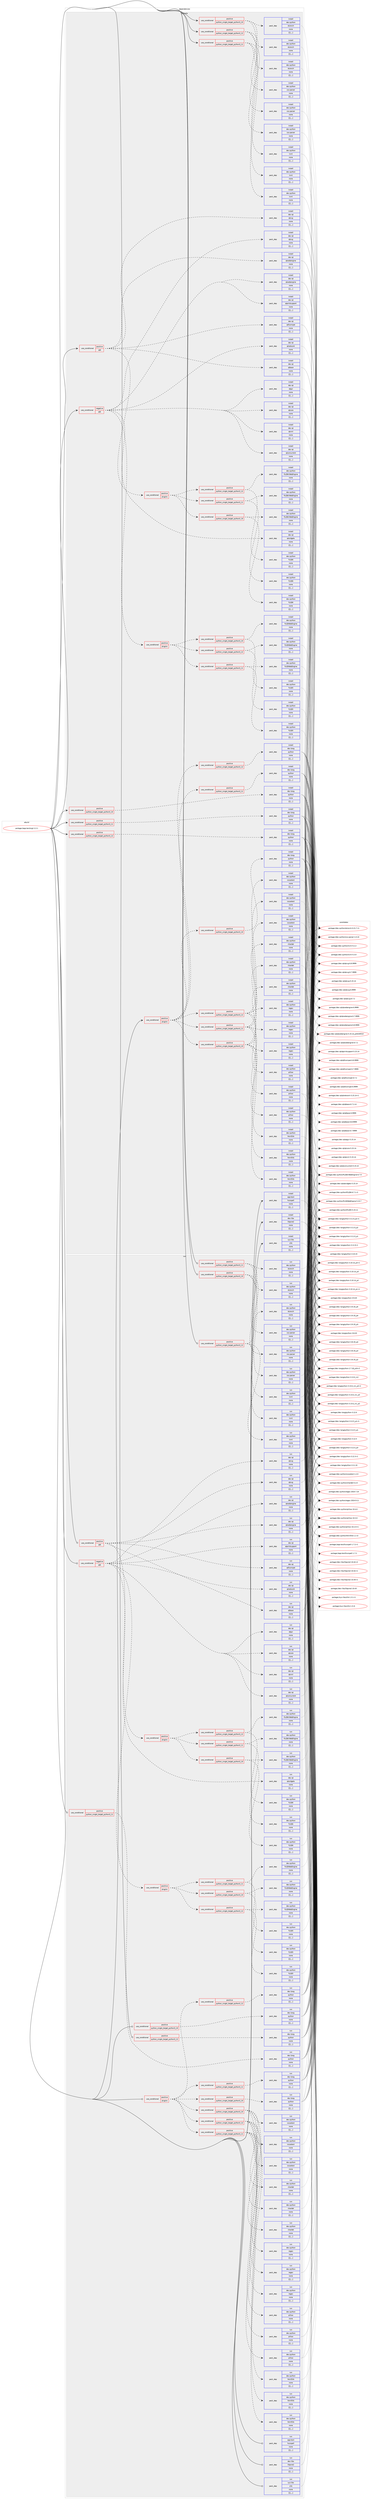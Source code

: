 digraph prolog {

# *************
# Graph options
# *************

newrank=true;
concentrate=true;
compound=true;
graph [rankdir=LR,fontname=Helvetica,fontsize=10,ranksep=1.5];#, ranksep=2.5, nodesep=0.2];
edge  [arrowhead=vee];
node  [fontname=Helvetica,fontsize=10];

# **********
# The ebuild
# **********

subgraph cluster_leftcol {
color=gray;
label=<<i>ebuild</i>>;
id [label="portage://app-text/sigil-2.2.1", color=red, width=4, href="../app-text/sigil-2.2.1.svg"];
}

# ****************
# The dependencies
# ****************

subgraph cluster_midcol {
color=gray;
label=<<i>dependencies</i>>;
subgraph cluster_compile {
fillcolor="#eeeeee";
style=filled;
label=<<i>compile</i>>;
subgraph cond15861 {
dependency58697 [label=<<TABLE BORDER="0" CELLBORDER="1" CELLSPACING="0" CELLPADDING="4"><TR><TD ROWSPAN="3" CELLPADDING="10">use_conditional</TD></TR><TR><TD>negative</TD></TR><TR><TD>qt6</TD></TR></TABLE>>, shape=none, color=red];
subgraph pack42331 {
dependency58698 [label=<<TABLE BORDER="0" CELLBORDER="1" CELLSPACING="0" CELLPADDING="4" WIDTH="220"><TR><TD ROWSPAN="6" CELLPADDING="30">pack_dep</TD></TR><TR><TD WIDTH="110">install</TD></TR><TR><TD>dev-qt</TD></TR><TR><TD>qtconcurrent</TD></TR><TR><TD>none</TD></TR><TR><TD>[[],,,,]</TD></TR></TABLE>>, shape=none, color=blue];
}
dependency58697:e -> dependency58698:w [weight=20,style="dashed",arrowhead="vee"];
subgraph pack42332 {
dependency58699 [label=<<TABLE BORDER="0" CELLBORDER="1" CELLSPACING="0" CELLPADDING="4" WIDTH="220"><TR><TD ROWSPAN="6" CELLPADDING="30">pack_dep</TD></TR><TR><TD WIDTH="110">install</TD></TR><TR><TD>dev-qt</TD></TR><TR><TD>qtcore</TD></TR><TR><TD>none</TD></TR><TR><TD>[[],,,,]</TD></TR></TABLE>>, shape=none, color=blue];
}
dependency58697:e -> dependency58699:w [weight=20,style="dashed",arrowhead="vee"];
subgraph pack42333 {
dependency58700 [label=<<TABLE BORDER="0" CELLBORDER="1" CELLSPACING="0" CELLPADDING="4" WIDTH="220"><TR><TD ROWSPAN="6" CELLPADDING="30">pack_dep</TD></TR><TR><TD WIDTH="110">install</TD></TR><TR><TD>dev-qt</TD></TR><TR><TD>qtgui</TD></TR><TR><TD>none</TD></TR><TR><TD>[[],,,,]</TD></TR></TABLE>>, shape=none, color=blue];
}
dependency58697:e -> dependency58700:w [weight=20,style="dashed",arrowhead="vee"];
subgraph pack42334 {
dependency58701 [label=<<TABLE BORDER="0" CELLBORDER="1" CELLSPACING="0" CELLPADDING="4" WIDTH="220"><TR><TD ROWSPAN="6" CELLPADDING="30">pack_dep</TD></TR><TR><TD WIDTH="110">install</TD></TR><TR><TD>dev-qt</TD></TR><TR><TD>qtnetwork</TD></TR><TR><TD>none</TD></TR><TR><TD>[[],,,,]</TD></TR></TABLE>>, shape=none, color=blue];
}
dependency58697:e -> dependency58701:w [weight=20,style="dashed",arrowhead="vee"];
subgraph pack42335 {
dependency58702 [label=<<TABLE BORDER="0" CELLBORDER="1" CELLSPACING="0" CELLPADDING="4" WIDTH="220"><TR><TD ROWSPAN="6" CELLPADDING="30">pack_dep</TD></TR><TR><TD WIDTH="110">install</TD></TR><TR><TD>dev-qt</TD></TR><TR><TD>qtprintsupport</TD></TR><TR><TD>none</TD></TR><TR><TD>[[],,,,]</TD></TR></TABLE>>, shape=none, color=blue];
}
dependency58697:e -> dependency58702:w [weight=20,style="dashed",arrowhead="vee"];
subgraph pack42336 {
dependency58703 [label=<<TABLE BORDER="0" CELLBORDER="1" CELLSPACING="0" CELLPADDING="4" WIDTH="220"><TR><TD ROWSPAN="6" CELLPADDING="30">pack_dep</TD></TR><TR><TD WIDTH="110">install</TD></TR><TR><TD>dev-qt</TD></TR><TR><TD>qtsvg</TD></TR><TR><TD>none</TD></TR><TR><TD>[[],,,,]</TD></TR></TABLE>>, shape=none, color=blue];
}
dependency58697:e -> dependency58703:w [weight=20,style="dashed",arrowhead="vee"];
subgraph pack42337 {
dependency58704 [label=<<TABLE BORDER="0" CELLBORDER="1" CELLSPACING="0" CELLPADDING="4" WIDTH="220"><TR><TD ROWSPAN="6" CELLPADDING="30">pack_dep</TD></TR><TR><TD WIDTH="110">install</TD></TR><TR><TD>dev-qt</TD></TR><TR><TD>qtwebengine</TD></TR><TR><TD>none</TD></TR><TR><TD>[[],,,,]</TD></TR></TABLE>>, shape=none, color=blue];
}
dependency58697:e -> dependency58704:w [weight=20,style="dashed",arrowhead="vee"];
subgraph pack42338 {
dependency58705 [label=<<TABLE BORDER="0" CELLBORDER="1" CELLSPACING="0" CELLPADDING="4" WIDTH="220"><TR><TD ROWSPAN="6" CELLPADDING="30">pack_dep</TD></TR><TR><TD WIDTH="110">install</TD></TR><TR><TD>dev-qt</TD></TR><TR><TD>qtwidgets</TD></TR><TR><TD>none</TD></TR><TR><TD>[[],,,,]</TD></TR></TABLE>>, shape=none, color=blue];
}
dependency58697:e -> dependency58705:w [weight=20,style="dashed",arrowhead="vee"];
subgraph pack42339 {
dependency58706 [label=<<TABLE BORDER="0" CELLBORDER="1" CELLSPACING="0" CELLPADDING="4" WIDTH="220"><TR><TD ROWSPAN="6" CELLPADDING="30">pack_dep</TD></TR><TR><TD WIDTH="110">install</TD></TR><TR><TD>dev-qt</TD></TR><TR><TD>qtxml</TD></TR><TR><TD>none</TD></TR><TR><TD>[[],,,,]</TD></TR></TABLE>>, shape=none, color=blue];
}
dependency58697:e -> dependency58706:w [weight=20,style="dashed",arrowhead="vee"];
subgraph cond15862 {
dependency58707 [label=<<TABLE BORDER="0" CELLBORDER="1" CELLSPACING="0" CELLPADDING="4"><TR><TD ROWSPAN="3" CELLPADDING="10">use_conditional</TD></TR><TR><TD>positive</TD></TR><TR><TD>plugins</TD></TR></TABLE>>, shape=none, color=red];
subgraph cond15863 {
dependency58708 [label=<<TABLE BORDER="0" CELLBORDER="1" CELLSPACING="0" CELLPADDING="4"><TR><TD ROWSPAN="3" CELLPADDING="10">use_conditional</TD></TR><TR><TD>positive</TD></TR><TR><TD>python_single_target_python3_10</TD></TR></TABLE>>, shape=none, color=red];
subgraph pack42340 {
dependency58709 [label=<<TABLE BORDER="0" CELLBORDER="1" CELLSPACING="0" CELLPADDING="4" WIDTH="220"><TR><TD ROWSPAN="6" CELLPADDING="30">pack_dep</TD></TR><TR><TD WIDTH="110">install</TD></TR><TR><TD>dev-python</TD></TR><TR><TD>PyQt5</TD></TR><TR><TD>none</TD></TR><TR><TD>[[],,,,]</TD></TR></TABLE>>, shape=none, color=blue];
}
dependency58708:e -> dependency58709:w [weight=20,style="dashed",arrowhead="vee"];
subgraph pack42341 {
dependency58710 [label=<<TABLE BORDER="0" CELLBORDER="1" CELLSPACING="0" CELLPADDING="4" WIDTH="220"><TR><TD ROWSPAN="6" CELLPADDING="30">pack_dep</TD></TR><TR><TD WIDTH="110">install</TD></TR><TR><TD>dev-python</TD></TR><TR><TD>PyQtWebEngine</TD></TR><TR><TD>none</TD></TR><TR><TD>[[],,,,]</TD></TR></TABLE>>, shape=none, color=blue];
}
dependency58708:e -> dependency58710:w [weight=20,style="dashed",arrowhead="vee"];
}
dependency58707:e -> dependency58708:w [weight=20,style="dashed",arrowhead="vee"];
subgraph cond15864 {
dependency58711 [label=<<TABLE BORDER="0" CELLBORDER="1" CELLSPACING="0" CELLPADDING="4"><TR><TD ROWSPAN="3" CELLPADDING="10">use_conditional</TD></TR><TR><TD>positive</TD></TR><TR><TD>python_single_target_python3_11</TD></TR></TABLE>>, shape=none, color=red];
subgraph pack42342 {
dependency58712 [label=<<TABLE BORDER="0" CELLBORDER="1" CELLSPACING="0" CELLPADDING="4" WIDTH="220"><TR><TD ROWSPAN="6" CELLPADDING="30">pack_dep</TD></TR><TR><TD WIDTH="110">install</TD></TR><TR><TD>dev-python</TD></TR><TR><TD>PyQt5</TD></TR><TR><TD>none</TD></TR><TR><TD>[[],,,,]</TD></TR></TABLE>>, shape=none, color=blue];
}
dependency58711:e -> dependency58712:w [weight=20,style="dashed",arrowhead="vee"];
subgraph pack42343 {
dependency58713 [label=<<TABLE BORDER="0" CELLBORDER="1" CELLSPACING="0" CELLPADDING="4" WIDTH="220"><TR><TD ROWSPAN="6" CELLPADDING="30">pack_dep</TD></TR><TR><TD WIDTH="110">install</TD></TR><TR><TD>dev-python</TD></TR><TR><TD>PyQtWebEngine</TD></TR><TR><TD>none</TD></TR><TR><TD>[[],,,,]</TD></TR></TABLE>>, shape=none, color=blue];
}
dependency58711:e -> dependency58713:w [weight=20,style="dashed",arrowhead="vee"];
}
dependency58707:e -> dependency58711:w [weight=20,style="dashed",arrowhead="vee"];
subgraph cond15865 {
dependency58714 [label=<<TABLE BORDER="0" CELLBORDER="1" CELLSPACING="0" CELLPADDING="4"><TR><TD ROWSPAN="3" CELLPADDING="10">use_conditional</TD></TR><TR><TD>positive</TD></TR><TR><TD>python_single_target_python3_12</TD></TR></TABLE>>, shape=none, color=red];
subgraph pack42344 {
dependency58715 [label=<<TABLE BORDER="0" CELLBORDER="1" CELLSPACING="0" CELLPADDING="4" WIDTH="220"><TR><TD ROWSPAN="6" CELLPADDING="30">pack_dep</TD></TR><TR><TD WIDTH="110">install</TD></TR><TR><TD>dev-python</TD></TR><TR><TD>PyQt5</TD></TR><TR><TD>none</TD></TR><TR><TD>[[],,,,]</TD></TR></TABLE>>, shape=none, color=blue];
}
dependency58714:e -> dependency58715:w [weight=20,style="dashed",arrowhead="vee"];
subgraph pack42345 {
dependency58716 [label=<<TABLE BORDER="0" CELLBORDER="1" CELLSPACING="0" CELLPADDING="4" WIDTH="220"><TR><TD ROWSPAN="6" CELLPADDING="30">pack_dep</TD></TR><TR><TD WIDTH="110">install</TD></TR><TR><TD>dev-python</TD></TR><TR><TD>PyQtWebEngine</TD></TR><TR><TD>none</TD></TR><TR><TD>[[],,,,]</TD></TR></TABLE>>, shape=none, color=blue];
}
dependency58714:e -> dependency58716:w [weight=20,style="dashed",arrowhead="vee"];
}
dependency58707:e -> dependency58714:w [weight=20,style="dashed",arrowhead="vee"];
}
dependency58697:e -> dependency58707:w [weight=20,style="dashed",arrowhead="vee"];
}
id:e -> dependency58697:w [weight=20,style="solid",arrowhead="vee"];
subgraph cond15866 {
dependency58717 [label=<<TABLE BORDER="0" CELLBORDER="1" CELLSPACING="0" CELLPADDING="4"><TR><TD ROWSPAN="3" CELLPADDING="10">use_conditional</TD></TR><TR><TD>positive</TD></TR><TR><TD>plugins</TD></TR></TABLE>>, shape=none, color=red];
subgraph cond15867 {
dependency58718 [label=<<TABLE BORDER="0" CELLBORDER="1" CELLSPACING="0" CELLPADDING="4"><TR><TD ROWSPAN="3" CELLPADDING="10">use_conditional</TD></TR><TR><TD>positive</TD></TR><TR><TD>python_single_target_python3_10</TD></TR></TABLE>>, shape=none, color=red];
subgraph pack42346 {
dependency58719 [label=<<TABLE BORDER="0" CELLBORDER="1" CELLSPACING="0" CELLPADDING="4" WIDTH="220"><TR><TD ROWSPAN="6" CELLPADDING="30">pack_dep</TD></TR><TR><TD WIDTH="110">install</TD></TR><TR><TD>dev-python</TD></TR><TR><TD>chardet</TD></TR><TR><TD>none</TD></TR><TR><TD>[[],,,,]</TD></TR></TABLE>>, shape=none, color=blue];
}
dependency58718:e -> dependency58719:w [weight=20,style="dashed",arrowhead="vee"];
subgraph pack42347 {
dependency58720 [label=<<TABLE BORDER="0" CELLBORDER="1" CELLSPACING="0" CELLPADDING="4" WIDTH="220"><TR><TD ROWSPAN="6" CELLPADDING="30">pack_dep</TD></TR><TR><TD WIDTH="110">install</TD></TR><TR><TD>dev-python</TD></TR><TR><TD>cssselect</TD></TR><TR><TD>none</TD></TR><TR><TD>[[],,,,]</TD></TR></TABLE>>, shape=none, color=blue];
}
dependency58718:e -> dependency58720:w [weight=20,style="dashed",arrowhead="vee"];
subgraph pack42348 {
dependency58721 [label=<<TABLE BORDER="0" CELLBORDER="1" CELLSPACING="0" CELLPADDING="4" WIDTH="220"><TR><TD ROWSPAN="6" CELLPADDING="30">pack_dep</TD></TR><TR><TD WIDTH="110">install</TD></TR><TR><TD>dev-python</TD></TR><TR><TD>html5lib</TD></TR><TR><TD>none</TD></TR><TR><TD>[[],,,,]</TD></TR></TABLE>>, shape=none, color=blue];
}
dependency58718:e -> dependency58721:w [weight=20,style="dashed",arrowhead="vee"];
subgraph pack42349 {
dependency58722 [label=<<TABLE BORDER="0" CELLBORDER="1" CELLSPACING="0" CELLPADDING="4" WIDTH="220"><TR><TD ROWSPAN="6" CELLPADDING="30">pack_dep</TD></TR><TR><TD WIDTH="110">install</TD></TR><TR><TD>dev-python</TD></TR><TR><TD>pillow</TD></TR><TR><TD>none</TD></TR><TR><TD>[[],,,,]</TD></TR></TABLE>>, shape=none, color=blue];
}
dependency58718:e -> dependency58722:w [weight=20,style="dashed",arrowhead="vee"];
subgraph pack42350 {
dependency58723 [label=<<TABLE BORDER="0" CELLBORDER="1" CELLSPACING="0" CELLPADDING="4" WIDTH="220"><TR><TD ROWSPAN="6" CELLPADDING="30">pack_dep</TD></TR><TR><TD WIDTH="110">install</TD></TR><TR><TD>dev-python</TD></TR><TR><TD>regex</TD></TR><TR><TD>none</TD></TR><TR><TD>[[],,,,]</TD></TR></TABLE>>, shape=none, color=blue];
}
dependency58718:e -> dependency58723:w [weight=20,style="dashed",arrowhead="vee"];
}
dependency58717:e -> dependency58718:w [weight=20,style="dashed",arrowhead="vee"];
subgraph cond15868 {
dependency58724 [label=<<TABLE BORDER="0" CELLBORDER="1" CELLSPACING="0" CELLPADDING="4"><TR><TD ROWSPAN="3" CELLPADDING="10">use_conditional</TD></TR><TR><TD>positive</TD></TR><TR><TD>python_single_target_python3_11</TD></TR></TABLE>>, shape=none, color=red];
subgraph pack42351 {
dependency58725 [label=<<TABLE BORDER="0" CELLBORDER="1" CELLSPACING="0" CELLPADDING="4" WIDTH="220"><TR><TD ROWSPAN="6" CELLPADDING="30">pack_dep</TD></TR><TR><TD WIDTH="110">install</TD></TR><TR><TD>dev-python</TD></TR><TR><TD>chardet</TD></TR><TR><TD>none</TD></TR><TR><TD>[[],,,,]</TD></TR></TABLE>>, shape=none, color=blue];
}
dependency58724:e -> dependency58725:w [weight=20,style="dashed",arrowhead="vee"];
subgraph pack42352 {
dependency58726 [label=<<TABLE BORDER="0" CELLBORDER="1" CELLSPACING="0" CELLPADDING="4" WIDTH="220"><TR><TD ROWSPAN="6" CELLPADDING="30">pack_dep</TD></TR><TR><TD WIDTH="110">install</TD></TR><TR><TD>dev-python</TD></TR><TR><TD>cssselect</TD></TR><TR><TD>none</TD></TR><TR><TD>[[],,,,]</TD></TR></TABLE>>, shape=none, color=blue];
}
dependency58724:e -> dependency58726:w [weight=20,style="dashed",arrowhead="vee"];
subgraph pack42353 {
dependency58727 [label=<<TABLE BORDER="0" CELLBORDER="1" CELLSPACING="0" CELLPADDING="4" WIDTH="220"><TR><TD ROWSPAN="6" CELLPADDING="30">pack_dep</TD></TR><TR><TD WIDTH="110">install</TD></TR><TR><TD>dev-python</TD></TR><TR><TD>html5lib</TD></TR><TR><TD>none</TD></TR><TR><TD>[[],,,,]</TD></TR></TABLE>>, shape=none, color=blue];
}
dependency58724:e -> dependency58727:w [weight=20,style="dashed",arrowhead="vee"];
subgraph pack42354 {
dependency58728 [label=<<TABLE BORDER="0" CELLBORDER="1" CELLSPACING="0" CELLPADDING="4" WIDTH="220"><TR><TD ROWSPAN="6" CELLPADDING="30">pack_dep</TD></TR><TR><TD WIDTH="110">install</TD></TR><TR><TD>dev-python</TD></TR><TR><TD>pillow</TD></TR><TR><TD>none</TD></TR><TR><TD>[[],,,,]</TD></TR></TABLE>>, shape=none, color=blue];
}
dependency58724:e -> dependency58728:w [weight=20,style="dashed",arrowhead="vee"];
subgraph pack42355 {
dependency58729 [label=<<TABLE BORDER="0" CELLBORDER="1" CELLSPACING="0" CELLPADDING="4" WIDTH="220"><TR><TD ROWSPAN="6" CELLPADDING="30">pack_dep</TD></TR><TR><TD WIDTH="110">install</TD></TR><TR><TD>dev-python</TD></TR><TR><TD>regex</TD></TR><TR><TD>none</TD></TR><TR><TD>[[],,,,]</TD></TR></TABLE>>, shape=none, color=blue];
}
dependency58724:e -> dependency58729:w [weight=20,style="dashed",arrowhead="vee"];
}
dependency58717:e -> dependency58724:w [weight=20,style="dashed",arrowhead="vee"];
subgraph cond15869 {
dependency58730 [label=<<TABLE BORDER="0" CELLBORDER="1" CELLSPACING="0" CELLPADDING="4"><TR><TD ROWSPAN="3" CELLPADDING="10">use_conditional</TD></TR><TR><TD>positive</TD></TR><TR><TD>python_single_target_python3_12</TD></TR></TABLE>>, shape=none, color=red];
subgraph pack42356 {
dependency58731 [label=<<TABLE BORDER="0" CELLBORDER="1" CELLSPACING="0" CELLPADDING="4" WIDTH="220"><TR><TD ROWSPAN="6" CELLPADDING="30">pack_dep</TD></TR><TR><TD WIDTH="110">install</TD></TR><TR><TD>dev-python</TD></TR><TR><TD>chardet</TD></TR><TR><TD>none</TD></TR><TR><TD>[[],,,,]</TD></TR></TABLE>>, shape=none, color=blue];
}
dependency58730:e -> dependency58731:w [weight=20,style="dashed",arrowhead="vee"];
subgraph pack42357 {
dependency58732 [label=<<TABLE BORDER="0" CELLBORDER="1" CELLSPACING="0" CELLPADDING="4" WIDTH="220"><TR><TD ROWSPAN="6" CELLPADDING="30">pack_dep</TD></TR><TR><TD WIDTH="110">install</TD></TR><TR><TD>dev-python</TD></TR><TR><TD>cssselect</TD></TR><TR><TD>none</TD></TR><TR><TD>[[],,,,]</TD></TR></TABLE>>, shape=none, color=blue];
}
dependency58730:e -> dependency58732:w [weight=20,style="dashed",arrowhead="vee"];
subgraph pack42358 {
dependency58733 [label=<<TABLE BORDER="0" CELLBORDER="1" CELLSPACING="0" CELLPADDING="4" WIDTH="220"><TR><TD ROWSPAN="6" CELLPADDING="30">pack_dep</TD></TR><TR><TD WIDTH="110">install</TD></TR><TR><TD>dev-python</TD></TR><TR><TD>html5lib</TD></TR><TR><TD>none</TD></TR><TR><TD>[[],,,,]</TD></TR></TABLE>>, shape=none, color=blue];
}
dependency58730:e -> dependency58733:w [weight=20,style="dashed",arrowhead="vee"];
subgraph pack42359 {
dependency58734 [label=<<TABLE BORDER="0" CELLBORDER="1" CELLSPACING="0" CELLPADDING="4" WIDTH="220"><TR><TD ROWSPAN="6" CELLPADDING="30">pack_dep</TD></TR><TR><TD WIDTH="110">install</TD></TR><TR><TD>dev-python</TD></TR><TR><TD>pillow</TD></TR><TR><TD>none</TD></TR><TR><TD>[[],,,,]</TD></TR></TABLE>>, shape=none, color=blue];
}
dependency58730:e -> dependency58734:w [weight=20,style="dashed",arrowhead="vee"];
subgraph pack42360 {
dependency58735 [label=<<TABLE BORDER="0" CELLBORDER="1" CELLSPACING="0" CELLPADDING="4" WIDTH="220"><TR><TD ROWSPAN="6" CELLPADDING="30">pack_dep</TD></TR><TR><TD WIDTH="110">install</TD></TR><TR><TD>dev-python</TD></TR><TR><TD>regex</TD></TR><TR><TD>none</TD></TR><TR><TD>[[],,,,]</TD></TR></TABLE>>, shape=none, color=blue];
}
dependency58730:e -> dependency58735:w [weight=20,style="dashed",arrowhead="vee"];
}
dependency58717:e -> dependency58730:w [weight=20,style="dashed",arrowhead="vee"];
subgraph cond15870 {
dependency58736 [label=<<TABLE BORDER="0" CELLBORDER="1" CELLSPACING="0" CELLPADDING="4"><TR><TD ROWSPAN="3" CELLPADDING="10">use_conditional</TD></TR><TR><TD>positive</TD></TR><TR><TD>python_single_target_python3_10</TD></TR></TABLE>>, shape=none, color=red];
subgraph pack42361 {
dependency58737 [label=<<TABLE BORDER="0" CELLBORDER="1" CELLSPACING="0" CELLPADDING="4" WIDTH="220"><TR><TD ROWSPAN="6" CELLPADDING="30">pack_dep</TD></TR><TR><TD WIDTH="110">install</TD></TR><TR><TD>dev-lang</TD></TR><TR><TD>python</TD></TR><TR><TD>none</TD></TR><TR><TD>[[],,,,]</TD></TR></TABLE>>, shape=none, color=blue];
}
dependency58736:e -> dependency58737:w [weight=20,style="dashed",arrowhead="vee"];
}
dependency58717:e -> dependency58736:w [weight=20,style="dashed",arrowhead="vee"];
subgraph cond15871 {
dependency58738 [label=<<TABLE BORDER="0" CELLBORDER="1" CELLSPACING="0" CELLPADDING="4"><TR><TD ROWSPAN="3" CELLPADDING="10">use_conditional</TD></TR><TR><TD>positive</TD></TR><TR><TD>python_single_target_python3_11</TD></TR></TABLE>>, shape=none, color=red];
subgraph pack42362 {
dependency58739 [label=<<TABLE BORDER="0" CELLBORDER="1" CELLSPACING="0" CELLPADDING="4" WIDTH="220"><TR><TD ROWSPAN="6" CELLPADDING="30">pack_dep</TD></TR><TR><TD WIDTH="110">install</TD></TR><TR><TD>dev-lang</TD></TR><TR><TD>python</TD></TR><TR><TD>none</TD></TR><TR><TD>[[],,,,]</TD></TR></TABLE>>, shape=none, color=blue];
}
dependency58738:e -> dependency58739:w [weight=20,style="dashed",arrowhead="vee"];
}
dependency58717:e -> dependency58738:w [weight=20,style="dashed",arrowhead="vee"];
subgraph cond15872 {
dependency58740 [label=<<TABLE BORDER="0" CELLBORDER="1" CELLSPACING="0" CELLPADDING="4"><TR><TD ROWSPAN="3" CELLPADDING="10">use_conditional</TD></TR><TR><TD>positive</TD></TR><TR><TD>python_single_target_python3_12</TD></TR></TABLE>>, shape=none, color=red];
subgraph pack42363 {
dependency58741 [label=<<TABLE BORDER="0" CELLBORDER="1" CELLSPACING="0" CELLPADDING="4" WIDTH="220"><TR><TD ROWSPAN="6" CELLPADDING="30">pack_dep</TD></TR><TR><TD WIDTH="110">install</TD></TR><TR><TD>dev-lang</TD></TR><TR><TD>python</TD></TR><TR><TD>none</TD></TR><TR><TD>[[],,,,]</TD></TR></TABLE>>, shape=none, color=blue];
}
dependency58740:e -> dependency58741:w [weight=20,style="dashed",arrowhead="vee"];
}
dependency58717:e -> dependency58740:w [weight=20,style="dashed",arrowhead="vee"];
}
id:e -> dependency58717:w [weight=20,style="solid",arrowhead="vee"];
subgraph cond15873 {
dependency58742 [label=<<TABLE BORDER="0" CELLBORDER="1" CELLSPACING="0" CELLPADDING="4"><TR><TD ROWSPAN="3" CELLPADDING="10">use_conditional</TD></TR><TR><TD>positive</TD></TR><TR><TD>python_single_target_python3_10</TD></TR></TABLE>>, shape=none, color=red];
subgraph pack42364 {
dependency58743 [label=<<TABLE BORDER="0" CELLBORDER="1" CELLSPACING="0" CELLPADDING="4" WIDTH="220"><TR><TD ROWSPAN="6" CELLPADDING="30">pack_dep</TD></TR><TR><TD WIDTH="110">install</TD></TR><TR><TD>dev-lang</TD></TR><TR><TD>python</TD></TR><TR><TD>none</TD></TR><TR><TD>[[],,,,]</TD></TR></TABLE>>, shape=none, color=blue];
}
dependency58742:e -> dependency58743:w [weight=20,style="dashed",arrowhead="vee"];
}
id:e -> dependency58742:w [weight=20,style="solid",arrowhead="vee"];
subgraph cond15874 {
dependency58744 [label=<<TABLE BORDER="0" CELLBORDER="1" CELLSPACING="0" CELLPADDING="4"><TR><TD ROWSPAN="3" CELLPADDING="10">use_conditional</TD></TR><TR><TD>positive</TD></TR><TR><TD>python_single_target_python3_10</TD></TR></TABLE>>, shape=none, color=red];
subgraph pack42365 {
dependency58745 [label=<<TABLE BORDER="0" CELLBORDER="1" CELLSPACING="0" CELLPADDING="4" WIDTH="220"><TR><TD ROWSPAN="6" CELLPADDING="30">pack_dep</TD></TR><TR><TD WIDTH="110">install</TD></TR><TR><TD>dev-python</TD></TR><TR><TD>css-parser</TD></TR><TR><TD>none</TD></TR><TR><TD>[[],,,,]</TD></TR></TABLE>>, shape=none, color=blue];
}
dependency58744:e -> dependency58745:w [weight=20,style="dashed",arrowhead="vee"];
subgraph pack42366 {
dependency58746 [label=<<TABLE BORDER="0" CELLBORDER="1" CELLSPACING="0" CELLPADDING="4" WIDTH="220"><TR><TD ROWSPAN="6" CELLPADDING="30">pack_dep</TD></TR><TR><TD WIDTH="110">install</TD></TR><TR><TD>dev-python</TD></TR><TR><TD>dulwich</TD></TR><TR><TD>none</TD></TR><TR><TD>[[],,,,]</TD></TR></TABLE>>, shape=none, color=blue];
}
dependency58744:e -> dependency58746:w [weight=20,style="dashed",arrowhead="vee"];
subgraph pack42367 {
dependency58747 [label=<<TABLE BORDER="0" CELLBORDER="1" CELLSPACING="0" CELLPADDING="4" WIDTH="220"><TR><TD ROWSPAN="6" CELLPADDING="30">pack_dep</TD></TR><TR><TD WIDTH="110">install</TD></TR><TR><TD>dev-python</TD></TR><TR><TD>lxml</TD></TR><TR><TD>none</TD></TR><TR><TD>[[],,,,]</TD></TR></TABLE>>, shape=none, color=blue];
}
dependency58744:e -> dependency58747:w [weight=20,style="dashed",arrowhead="vee"];
}
id:e -> dependency58744:w [weight=20,style="solid",arrowhead="vee"];
subgraph cond15875 {
dependency58748 [label=<<TABLE BORDER="0" CELLBORDER="1" CELLSPACING="0" CELLPADDING="4"><TR><TD ROWSPAN="3" CELLPADDING="10">use_conditional</TD></TR><TR><TD>positive</TD></TR><TR><TD>python_single_target_python3_11</TD></TR></TABLE>>, shape=none, color=red];
subgraph pack42368 {
dependency58749 [label=<<TABLE BORDER="0" CELLBORDER="1" CELLSPACING="0" CELLPADDING="4" WIDTH="220"><TR><TD ROWSPAN="6" CELLPADDING="30">pack_dep</TD></TR><TR><TD WIDTH="110">install</TD></TR><TR><TD>dev-lang</TD></TR><TR><TD>python</TD></TR><TR><TD>none</TD></TR><TR><TD>[[],,,,]</TD></TR></TABLE>>, shape=none, color=blue];
}
dependency58748:e -> dependency58749:w [weight=20,style="dashed",arrowhead="vee"];
}
id:e -> dependency58748:w [weight=20,style="solid",arrowhead="vee"];
subgraph cond15876 {
dependency58750 [label=<<TABLE BORDER="0" CELLBORDER="1" CELLSPACING="0" CELLPADDING="4"><TR><TD ROWSPAN="3" CELLPADDING="10">use_conditional</TD></TR><TR><TD>positive</TD></TR><TR><TD>python_single_target_python3_11</TD></TR></TABLE>>, shape=none, color=red];
subgraph pack42369 {
dependency58751 [label=<<TABLE BORDER="0" CELLBORDER="1" CELLSPACING="0" CELLPADDING="4" WIDTH="220"><TR><TD ROWSPAN="6" CELLPADDING="30">pack_dep</TD></TR><TR><TD WIDTH="110">install</TD></TR><TR><TD>dev-python</TD></TR><TR><TD>css-parser</TD></TR><TR><TD>none</TD></TR><TR><TD>[[],,,,]</TD></TR></TABLE>>, shape=none, color=blue];
}
dependency58750:e -> dependency58751:w [weight=20,style="dashed",arrowhead="vee"];
subgraph pack42370 {
dependency58752 [label=<<TABLE BORDER="0" CELLBORDER="1" CELLSPACING="0" CELLPADDING="4" WIDTH="220"><TR><TD ROWSPAN="6" CELLPADDING="30">pack_dep</TD></TR><TR><TD WIDTH="110">install</TD></TR><TR><TD>dev-python</TD></TR><TR><TD>dulwich</TD></TR><TR><TD>none</TD></TR><TR><TD>[[],,,,]</TD></TR></TABLE>>, shape=none, color=blue];
}
dependency58750:e -> dependency58752:w [weight=20,style="dashed",arrowhead="vee"];
subgraph pack42371 {
dependency58753 [label=<<TABLE BORDER="0" CELLBORDER="1" CELLSPACING="0" CELLPADDING="4" WIDTH="220"><TR><TD ROWSPAN="6" CELLPADDING="30">pack_dep</TD></TR><TR><TD WIDTH="110">install</TD></TR><TR><TD>dev-python</TD></TR><TR><TD>lxml</TD></TR><TR><TD>none</TD></TR><TR><TD>[[],,,,]</TD></TR></TABLE>>, shape=none, color=blue];
}
dependency58750:e -> dependency58753:w [weight=20,style="dashed",arrowhead="vee"];
}
id:e -> dependency58750:w [weight=20,style="solid",arrowhead="vee"];
subgraph cond15877 {
dependency58754 [label=<<TABLE BORDER="0" CELLBORDER="1" CELLSPACING="0" CELLPADDING="4"><TR><TD ROWSPAN="3" CELLPADDING="10">use_conditional</TD></TR><TR><TD>positive</TD></TR><TR><TD>python_single_target_python3_12</TD></TR></TABLE>>, shape=none, color=red];
subgraph pack42372 {
dependency58755 [label=<<TABLE BORDER="0" CELLBORDER="1" CELLSPACING="0" CELLPADDING="4" WIDTH="220"><TR><TD ROWSPAN="6" CELLPADDING="30">pack_dep</TD></TR><TR><TD WIDTH="110">install</TD></TR><TR><TD>dev-lang</TD></TR><TR><TD>python</TD></TR><TR><TD>none</TD></TR><TR><TD>[[],,,,]</TD></TR></TABLE>>, shape=none, color=blue];
}
dependency58754:e -> dependency58755:w [weight=20,style="dashed",arrowhead="vee"];
}
id:e -> dependency58754:w [weight=20,style="solid",arrowhead="vee"];
subgraph cond15878 {
dependency58756 [label=<<TABLE BORDER="0" CELLBORDER="1" CELLSPACING="0" CELLPADDING="4"><TR><TD ROWSPAN="3" CELLPADDING="10">use_conditional</TD></TR><TR><TD>positive</TD></TR><TR><TD>python_single_target_python3_12</TD></TR></TABLE>>, shape=none, color=red];
subgraph pack42373 {
dependency58757 [label=<<TABLE BORDER="0" CELLBORDER="1" CELLSPACING="0" CELLPADDING="4" WIDTH="220"><TR><TD ROWSPAN="6" CELLPADDING="30">pack_dep</TD></TR><TR><TD WIDTH="110">install</TD></TR><TR><TD>dev-python</TD></TR><TR><TD>css-parser</TD></TR><TR><TD>none</TD></TR><TR><TD>[[],,,,]</TD></TR></TABLE>>, shape=none, color=blue];
}
dependency58756:e -> dependency58757:w [weight=20,style="dashed",arrowhead="vee"];
subgraph pack42374 {
dependency58758 [label=<<TABLE BORDER="0" CELLBORDER="1" CELLSPACING="0" CELLPADDING="4" WIDTH="220"><TR><TD ROWSPAN="6" CELLPADDING="30">pack_dep</TD></TR><TR><TD WIDTH="110">install</TD></TR><TR><TD>dev-python</TD></TR><TR><TD>dulwich</TD></TR><TR><TD>none</TD></TR><TR><TD>[[],,,,]</TD></TR></TABLE>>, shape=none, color=blue];
}
dependency58756:e -> dependency58758:w [weight=20,style="dashed",arrowhead="vee"];
subgraph pack42375 {
dependency58759 [label=<<TABLE BORDER="0" CELLBORDER="1" CELLSPACING="0" CELLPADDING="4" WIDTH="220"><TR><TD ROWSPAN="6" CELLPADDING="30">pack_dep</TD></TR><TR><TD WIDTH="110">install</TD></TR><TR><TD>dev-python</TD></TR><TR><TD>lxml</TD></TR><TR><TD>none</TD></TR><TR><TD>[[],,,,]</TD></TR></TABLE>>, shape=none, color=blue];
}
dependency58756:e -> dependency58759:w [weight=20,style="dashed",arrowhead="vee"];
}
id:e -> dependency58756:w [weight=20,style="solid",arrowhead="vee"];
subgraph cond15879 {
dependency58760 [label=<<TABLE BORDER="0" CELLBORDER="1" CELLSPACING="0" CELLPADDING="4"><TR><TD ROWSPAN="3" CELLPADDING="10">use_conditional</TD></TR><TR><TD>positive</TD></TR><TR><TD>qt6</TD></TR></TABLE>>, shape=none, color=red];
subgraph pack42376 {
dependency58761 [label=<<TABLE BORDER="0" CELLBORDER="1" CELLSPACING="0" CELLPADDING="4" WIDTH="220"><TR><TD ROWSPAN="6" CELLPADDING="30">pack_dep</TD></TR><TR><TD WIDTH="110">install</TD></TR><TR><TD>dev-qt</TD></TR><TR><TD>qtbase</TD></TR><TR><TD>none</TD></TR><TR><TD>[[],,,,]</TD></TR></TABLE>>, shape=none, color=blue];
}
dependency58760:e -> dependency58761:w [weight=20,style="dashed",arrowhead="vee"];
subgraph pack42377 {
dependency58762 [label=<<TABLE BORDER="0" CELLBORDER="1" CELLSPACING="0" CELLPADDING="4" WIDTH="220"><TR><TD ROWSPAN="6" CELLPADDING="30">pack_dep</TD></TR><TR><TD WIDTH="110">install</TD></TR><TR><TD>dev-qt</TD></TR><TR><TD>qt5compat</TD></TR><TR><TD>none</TD></TR><TR><TD>[[],,,,]</TD></TR></TABLE>>, shape=none, color=blue];
}
dependency58760:e -> dependency58762:w [weight=20,style="dashed",arrowhead="vee"];
subgraph pack42378 {
dependency58763 [label=<<TABLE BORDER="0" CELLBORDER="1" CELLSPACING="0" CELLPADDING="4" WIDTH="220"><TR><TD ROWSPAN="6" CELLPADDING="30">pack_dep</TD></TR><TR><TD WIDTH="110">install</TD></TR><TR><TD>dev-qt</TD></TR><TR><TD>qtwebengine</TD></TR><TR><TD>none</TD></TR><TR><TD>[[],,,,]</TD></TR></TABLE>>, shape=none, color=blue];
}
dependency58760:e -> dependency58763:w [weight=20,style="dashed",arrowhead="vee"];
subgraph pack42379 {
dependency58764 [label=<<TABLE BORDER="0" CELLBORDER="1" CELLSPACING="0" CELLPADDING="4" WIDTH="220"><TR><TD ROWSPAN="6" CELLPADDING="30">pack_dep</TD></TR><TR><TD WIDTH="110">install</TD></TR><TR><TD>dev-qt</TD></TR><TR><TD>qtsvg</TD></TR><TR><TD>none</TD></TR><TR><TD>[[],,,,]</TD></TR></TABLE>>, shape=none, color=blue];
}
dependency58760:e -> dependency58764:w [weight=20,style="dashed",arrowhead="vee"];
subgraph cond15880 {
dependency58765 [label=<<TABLE BORDER="0" CELLBORDER="1" CELLSPACING="0" CELLPADDING="4"><TR><TD ROWSPAN="3" CELLPADDING="10">use_conditional</TD></TR><TR><TD>positive</TD></TR><TR><TD>plugins</TD></TR></TABLE>>, shape=none, color=red];
subgraph cond15881 {
dependency58766 [label=<<TABLE BORDER="0" CELLBORDER="1" CELLSPACING="0" CELLPADDING="4"><TR><TD ROWSPAN="3" CELLPADDING="10">use_conditional</TD></TR><TR><TD>positive</TD></TR><TR><TD>python_single_target_python3_10</TD></TR></TABLE>>, shape=none, color=red];
subgraph pack42380 {
dependency58767 [label=<<TABLE BORDER="0" CELLBORDER="1" CELLSPACING="0" CELLPADDING="4" WIDTH="220"><TR><TD ROWSPAN="6" CELLPADDING="30">pack_dep</TD></TR><TR><TD WIDTH="110">install</TD></TR><TR><TD>dev-python</TD></TR><TR><TD>PyQt6</TD></TR><TR><TD>none</TD></TR><TR><TD>[[],,,,]</TD></TR></TABLE>>, shape=none, color=blue];
}
dependency58766:e -> dependency58767:w [weight=20,style="dashed",arrowhead="vee"];
subgraph pack42381 {
dependency58768 [label=<<TABLE BORDER="0" CELLBORDER="1" CELLSPACING="0" CELLPADDING="4" WIDTH="220"><TR><TD ROWSPAN="6" CELLPADDING="30">pack_dep</TD></TR><TR><TD WIDTH="110">install</TD></TR><TR><TD>dev-python</TD></TR><TR><TD>PyQt6-WebEngine</TD></TR><TR><TD>none</TD></TR><TR><TD>[[],,,,]</TD></TR></TABLE>>, shape=none, color=blue];
}
dependency58766:e -> dependency58768:w [weight=20,style="dashed",arrowhead="vee"];
}
dependency58765:e -> dependency58766:w [weight=20,style="dashed",arrowhead="vee"];
subgraph cond15882 {
dependency58769 [label=<<TABLE BORDER="0" CELLBORDER="1" CELLSPACING="0" CELLPADDING="4"><TR><TD ROWSPAN="3" CELLPADDING="10">use_conditional</TD></TR><TR><TD>positive</TD></TR><TR><TD>python_single_target_python3_11</TD></TR></TABLE>>, shape=none, color=red];
subgraph pack42382 {
dependency58770 [label=<<TABLE BORDER="0" CELLBORDER="1" CELLSPACING="0" CELLPADDING="4" WIDTH="220"><TR><TD ROWSPAN="6" CELLPADDING="30">pack_dep</TD></TR><TR><TD WIDTH="110">install</TD></TR><TR><TD>dev-python</TD></TR><TR><TD>PyQt6</TD></TR><TR><TD>none</TD></TR><TR><TD>[[],,,,]</TD></TR></TABLE>>, shape=none, color=blue];
}
dependency58769:e -> dependency58770:w [weight=20,style="dashed",arrowhead="vee"];
subgraph pack42383 {
dependency58771 [label=<<TABLE BORDER="0" CELLBORDER="1" CELLSPACING="0" CELLPADDING="4" WIDTH="220"><TR><TD ROWSPAN="6" CELLPADDING="30">pack_dep</TD></TR><TR><TD WIDTH="110">install</TD></TR><TR><TD>dev-python</TD></TR><TR><TD>PyQt6-WebEngine</TD></TR><TR><TD>none</TD></TR><TR><TD>[[],,,,]</TD></TR></TABLE>>, shape=none, color=blue];
}
dependency58769:e -> dependency58771:w [weight=20,style="dashed",arrowhead="vee"];
}
dependency58765:e -> dependency58769:w [weight=20,style="dashed",arrowhead="vee"];
subgraph cond15883 {
dependency58772 [label=<<TABLE BORDER="0" CELLBORDER="1" CELLSPACING="0" CELLPADDING="4"><TR><TD ROWSPAN="3" CELLPADDING="10">use_conditional</TD></TR><TR><TD>positive</TD></TR><TR><TD>python_single_target_python3_12</TD></TR></TABLE>>, shape=none, color=red];
subgraph pack42384 {
dependency58773 [label=<<TABLE BORDER="0" CELLBORDER="1" CELLSPACING="0" CELLPADDING="4" WIDTH="220"><TR><TD ROWSPAN="6" CELLPADDING="30">pack_dep</TD></TR><TR><TD WIDTH="110">install</TD></TR><TR><TD>dev-python</TD></TR><TR><TD>PyQt6</TD></TR><TR><TD>none</TD></TR><TR><TD>[[],,,,]</TD></TR></TABLE>>, shape=none, color=blue];
}
dependency58772:e -> dependency58773:w [weight=20,style="dashed",arrowhead="vee"];
subgraph pack42385 {
dependency58774 [label=<<TABLE BORDER="0" CELLBORDER="1" CELLSPACING="0" CELLPADDING="4" WIDTH="220"><TR><TD ROWSPAN="6" CELLPADDING="30">pack_dep</TD></TR><TR><TD WIDTH="110">install</TD></TR><TR><TD>dev-python</TD></TR><TR><TD>PyQt6-WebEngine</TD></TR><TR><TD>none</TD></TR><TR><TD>[[],,,,]</TD></TR></TABLE>>, shape=none, color=blue];
}
dependency58772:e -> dependency58774:w [weight=20,style="dashed",arrowhead="vee"];
}
dependency58765:e -> dependency58772:w [weight=20,style="dashed",arrowhead="vee"];
}
dependency58760:e -> dependency58765:w [weight=20,style="dashed",arrowhead="vee"];
}
id:e -> dependency58760:w [weight=20,style="solid",arrowhead="vee"];
subgraph pack42386 {
dependency58775 [label=<<TABLE BORDER="0" CELLBORDER="1" CELLSPACING="0" CELLPADDING="4" WIDTH="220"><TR><TD ROWSPAN="6" CELLPADDING="30">pack_dep</TD></TR><TR><TD WIDTH="110">install</TD></TR><TR><TD>app-text</TD></TR><TR><TD>hunspell</TD></TR><TR><TD>none</TD></TR><TR><TD>[[],,,,]</TD></TR></TABLE>>, shape=none, color=blue];
}
id:e -> dependency58775:w [weight=20,style="solid",arrowhead="vee"];
subgraph pack42387 {
dependency58776 [label=<<TABLE BORDER="0" CELLBORDER="1" CELLSPACING="0" CELLPADDING="4" WIDTH="220"><TR><TD ROWSPAN="6" CELLPADDING="30">pack_dep</TD></TR><TR><TD WIDTH="110">install</TD></TR><TR><TD>dev-libs</TD></TR><TR><TD>libpcre2</TD></TR><TR><TD>none</TD></TR><TR><TD>[[],,,,]</TD></TR></TABLE>>, shape=none, color=blue];
}
id:e -> dependency58776:w [weight=20,style="solid",arrowhead="vee"];
subgraph pack42388 {
dependency58777 [label=<<TABLE BORDER="0" CELLBORDER="1" CELLSPACING="0" CELLPADDING="4" WIDTH="220"><TR><TD ROWSPAN="6" CELLPADDING="30">pack_dep</TD></TR><TR><TD WIDTH="110">install</TD></TR><TR><TD>sys-libs</TD></TR><TR><TD>zlib</TD></TR><TR><TD>none</TD></TR><TR><TD>[[],,,,]</TD></TR></TABLE>>, shape=none, color=blue];
}
id:e -> dependency58777:w [weight=20,style="solid",arrowhead="vee"];
}
subgraph cluster_compileandrun {
fillcolor="#eeeeee";
style=filled;
label=<<i>compile and run</i>>;
}
subgraph cluster_run {
fillcolor="#eeeeee";
style=filled;
label=<<i>run</i>>;
subgraph cond15884 {
dependency58778 [label=<<TABLE BORDER="0" CELLBORDER="1" CELLSPACING="0" CELLPADDING="4"><TR><TD ROWSPAN="3" CELLPADDING="10">use_conditional</TD></TR><TR><TD>negative</TD></TR><TR><TD>qt6</TD></TR></TABLE>>, shape=none, color=red];
subgraph pack42389 {
dependency58779 [label=<<TABLE BORDER="0" CELLBORDER="1" CELLSPACING="0" CELLPADDING="4" WIDTH="220"><TR><TD ROWSPAN="6" CELLPADDING="30">pack_dep</TD></TR><TR><TD WIDTH="110">run</TD></TR><TR><TD>dev-qt</TD></TR><TR><TD>qtconcurrent</TD></TR><TR><TD>none</TD></TR><TR><TD>[[],,,,]</TD></TR></TABLE>>, shape=none, color=blue];
}
dependency58778:e -> dependency58779:w [weight=20,style="dashed",arrowhead="vee"];
subgraph pack42390 {
dependency58780 [label=<<TABLE BORDER="0" CELLBORDER="1" CELLSPACING="0" CELLPADDING="4" WIDTH="220"><TR><TD ROWSPAN="6" CELLPADDING="30">pack_dep</TD></TR><TR><TD WIDTH="110">run</TD></TR><TR><TD>dev-qt</TD></TR><TR><TD>qtcore</TD></TR><TR><TD>none</TD></TR><TR><TD>[[],,,,]</TD></TR></TABLE>>, shape=none, color=blue];
}
dependency58778:e -> dependency58780:w [weight=20,style="dashed",arrowhead="vee"];
subgraph pack42391 {
dependency58781 [label=<<TABLE BORDER="0" CELLBORDER="1" CELLSPACING="0" CELLPADDING="4" WIDTH="220"><TR><TD ROWSPAN="6" CELLPADDING="30">pack_dep</TD></TR><TR><TD WIDTH="110">run</TD></TR><TR><TD>dev-qt</TD></TR><TR><TD>qtgui</TD></TR><TR><TD>none</TD></TR><TR><TD>[[],,,,]</TD></TR></TABLE>>, shape=none, color=blue];
}
dependency58778:e -> dependency58781:w [weight=20,style="dashed",arrowhead="vee"];
subgraph pack42392 {
dependency58782 [label=<<TABLE BORDER="0" CELLBORDER="1" CELLSPACING="0" CELLPADDING="4" WIDTH="220"><TR><TD ROWSPAN="6" CELLPADDING="30">pack_dep</TD></TR><TR><TD WIDTH="110">run</TD></TR><TR><TD>dev-qt</TD></TR><TR><TD>qtnetwork</TD></TR><TR><TD>none</TD></TR><TR><TD>[[],,,,]</TD></TR></TABLE>>, shape=none, color=blue];
}
dependency58778:e -> dependency58782:w [weight=20,style="dashed",arrowhead="vee"];
subgraph pack42393 {
dependency58783 [label=<<TABLE BORDER="0" CELLBORDER="1" CELLSPACING="0" CELLPADDING="4" WIDTH="220"><TR><TD ROWSPAN="6" CELLPADDING="30">pack_dep</TD></TR><TR><TD WIDTH="110">run</TD></TR><TR><TD>dev-qt</TD></TR><TR><TD>qtprintsupport</TD></TR><TR><TD>none</TD></TR><TR><TD>[[],,,,]</TD></TR></TABLE>>, shape=none, color=blue];
}
dependency58778:e -> dependency58783:w [weight=20,style="dashed",arrowhead="vee"];
subgraph pack42394 {
dependency58784 [label=<<TABLE BORDER="0" CELLBORDER="1" CELLSPACING="0" CELLPADDING="4" WIDTH="220"><TR><TD ROWSPAN="6" CELLPADDING="30">pack_dep</TD></TR><TR><TD WIDTH="110">run</TD></TR><TR><TD>dev-qt</TD></TR><TR><TD>qtsvg</TD></TR><TR><TD>none</TD></TR><TR><TD>[[],,,,]</TD></TR></TABLE>>, shape=none, color=blue];
}
dependency58778:e -> dependency58784:w [weight=20,style="dashed",arrowhead="vee"];
subgraph pack42395 {
dependency58785 [label=<<TABLE BORDER="0" CELLBORDER="1" CELLSPACING="0" CELLPADDING="4" WIDTH="220"><TR><TD ROWSPAN="6" CELLPADDING="30">pack_dep</TD></TR><TR><TD WIDTH="110">run</TD></TR><TR><TD>dev-qt</TD></TR><TR><TD>qtwebengine</TD></TR><TR><TD>none</TD></TR><TR><TD>[[],,,,]</TD></TR></TABLE>>, shape=none, color=blue];
}
dependency58778:e -> dependency58785:w [weight=20,style="dashed",arrowhead="vee"];
subgraph pack42396 {
dependency58786 [label=<<TABLE BORDER="0" CELLBORDER="1" CELLSPACING="0" CELLPADDING="4" WIDTH="220"><TR><TD ROWSPAN="6" CELLPADDING="30">pack_dep</TD></TR><TR><TD WIDTH="110">run</TD></TR><TR><TD>dev-qt</TD></TR><TR><TD>qtwidgets</TD></TR><TR><TD>none</TD></TR><TR><TD>[[],,,,]</TD></TR></TABLE>>, shape=none, color=blue];
}
dependency58778:e -> dependency58786:w [weight=20,style="dashed",arrowhead="vee"];
subgraph pack42397 {
dependency58787 [label=<<TABLE BORDER="0" CELLBORDER="1" CELLSPACING="0" CELLPADDING="4" WIDTH="220"><TR><TD ROWSPAN="6" CELLPADDING="30">pack_dep</TD></TR><TR><TD WIDTH="110">run</TD></TR><TR><TD>dev-qt</TD></TR><TR><TD>qtxml</TD></TR><TR><TD>none</TD></TR><TR><TD>[[],,,,]</TD></TR></TABLE>>, shape=none, color=blue];
}
dependency58778:e -> dependency58787:w [weight=20,style="dashed",arrowhead="vee"];
subgraph cond15885 {
dependency58788 [label=<<TABLE BORDER="0" CELLBORDER="1" CELLSPACING="0" CELLPADDING="4"><TR><TD ROWSPAN="3" CELLPADDING="10">use_conditional</TD></TR><TR><TD>positive</TD></TR><TR><TD>plugins</TD></TR></TABLE>>, shape=none, color=red];
subgraph cond15886 {
dependency58789 [label=<<TABLE BORDER="0" CELLBORDER="1" CELLSPACING="0" CELLPADDING="4"><TR><TD ROWSPAN="3" CELLPADDING="10">use_conditional</TD></TR><TR><TD>positive</TD></TR><TR><TD>python_single_target_python3_10</TD></TR></TABLE>>, shape=none, color=red];
subgraph pack42398 {
dependency58790 [label=<<TABLE BORDER="0" CELLBORDER="1" CELLSPACING="0" CELLPADDING="4" WIDTH="220"><TR><TD ROWSPAN="6" CELLPADDING="30">pack_dep</TD></TR><TR><TD WIDTH="110">run</TD></TR><TR><TD>dev-python</TD></TR><TR><TD>PyQt5</TD></TR><TR><TD>none</TD></TR><TR><TD>[[],,,,]</TD></TR></TABLE>>, shape=none, color=blue];
}
dependency58789:e -> dependency58790:w [weight=20,style="dashed",arrowhead="vee"];
subgraph pack42399 {
dependency58791 [label=<<TABLE BORDER="0" CELLBORDER="1" CELLSPACING="0" CELLPADDING="4" WIDTH="220"><TR><TD ROWSPAN="6" CELLPADDING="30">pack_dep</TD></TR><TR><TD WIDTH="110">run</TD></TR><TR><TD>dev-python</TD></TR><TR><TD>PyQtWebEngine</TD></TR><TR><TD>none</TD></TR><TR><TD>[[],,,,]</TD></TR></TABLE>>, shape=none, color=blue];
}
dependency58789:e -> dependency58791:w [weight=20,style="dashed",arrowhead="vee"];
}
dependency58788:e -> dependency58789:w [weight=20,style="dashed",arrowhead="vee"];
subgraph cond15887 {
dependency58792 [label=<<TABLE BORDER="0" CELLBORDER="1" CELLSPACING="0" CELLPADDING="4"><TR><TD ROWSPAN="3" CELLPADDING="10">use_conditional</TD></TR><TR><TD>positive</TD></TR><TR><TD>python_single_target_python3_11</TD></TR></TABLE>>, shape=none, color=red];
subgraph pack42400 {
dependency58793 [label=<<TABLE BORDER="0" CELLBORDER="1" CELLSPACING="0" CELLPADDING="4" WIDTH="220"><TR><TD ROWSPAN="6" CELLPADDING="30">pack_dep</TD></TR><TR><TD WIDTH="110">run</TD></TR><TR><TD>dev-python</TD></TR><TR><TD>PyQt5</TD></TR><TR><TD>none</TD></TR><TR><TD>[[],,,,]</TD></TR></TABLE>>, shape=none, color=blue];
}
dependency58792:e -> dependency58793:w [weight=20,style="dashed",arrowhead="vee"];
subgraph pack42401 {
dependency58794 [label=<<TABLE BORDER="0" CELLBORDER="1" CELLSPACING="0" CELLPADDING="4" WIDTH="220"><TR><TD ROWSPAN="6" CELLPADDING="30">pack_dep</TD></TR><TR><TD WIDTH="110">run</TD></TR><TR><TD>dev-python</TD></TR><TR><TD>PyQtWebEngine</TD></TR><TR><TD>none</TD></TR><TR><TD>[[],,,,]</TD></TR></TABLE>>, shape=none, color=blue];
}
dependency58792:e -> dependency58794:w [weight=20,style="dashed",arrowhead="vee"];
}
dependency58788:e -> dependency58792:w [weight=20,style="dashed",arrowhead="vee"];
subgraph cond15888 {
dependency58795 [label=<<TABLE BORDER="0" CELLBORDER="1" CELLSPACING="0" CELLPADDING="4"><TR><TD ROWSPAN="3" CELLPADDING="10">use_conditional</TD></TR><TR><TD>positive</TD></TR><TR><TD>python_single_target_python3_12</TD></TR></TABLE>>, shape=none, color=red];
subgraph pack42402 {
dependency58796 [label=<<TABLE BORDER="0" CELLBORDER="1" CELLSPACING="0" CELLPADDING="4" WIDTH="220"><TR><TD ROWSPAN="6" CELLPADDING="30">pack_dep</TD></TR><TR><TD WIDTH="110">run</TD></TR><TR><TD>dev-python</TD></TR><TR><TD>PyQt5</TD></TR><TR><TD>none</TD></TR><TR><TD>[[],,,,]</TD></TR></TABLE>>, shape=none, color=blue];
}
dependency58795:e -> dependency58796:w [weight=20,style="dashed",arrowhead="vee"];
subgraph pack42403 {
dependency58797 [label=<<TABLE BORDER="0" CELLBORDER="1" CELLSPACING="0" CELLPADDING="4" WIDTH="220"><TR><TD ROWSPAN="6" CELLPADDING="30">pack_dep</TD></TR><TR><TD WIDTH="110">run</TD></TR><TR><TD>dev-python</TD></TR><TR><TD>PyQtWebEngine</TD></TR><TR><TD>none</TD></TR><TR><TD>[[],,,,]</TD></TR></TABLE>>, shape=none, color=blue];
}
dependency58795:e -> dependency58797:w [weight=20,style="dashed",arrowhead="vee"];
}
dependency58788:e -> dependency58795:w [weight=20,style="dashed",arrowhead="vee"];
}
dependency58778:e -> dependency58788:w [weight=20,style="dashed",arrowhead="vee"];
}
id:e -> dependency58778:w [weight=20,style="solid",arrowhead="odot"];
subgraph cond15889 {
dependency58798 [label=<<TABLE BORDER="0" CELLBORDER="1" CELLSPACING="0" CELLPADDING="4"><TR><TD ROWSPAN="3" CELLPADDING="10">use_conditional</TD></TR><TR><TD>positive</TD></TR><TR><TD>plugins</TD></TR></TABLE>>, shape=none, color=red];
subgraph cond15890 {
dependency58799 [label=<<TABLE BORDER="0" CELLBORDER="1" CELLSPACING="0" CELLPADDING="4"><TR><TD ROWSPAN="3" CELLPADDING="10">use_conditional</TD></TR><TR><TD>positive</TD></TR><TR><TD>python_single_target_python3_10</TD></TR></TABLE>>, shape=none, color=red];
subgraph pack42404 {
dependency58800 [label=<<TABLE BORDER="0" CELLBORDER="1" CELLSPACING="0" CELLPADDING="4" WIDTH="220"><TR><TD ROWSPAN="6" CELLPADDING="30">pack_dep</TD></TR><TR><TD WIDTH="110">run</TD></TR><TR><TD>dev-python</TD></TR><TR><TD>chardet</TD></TR><TR><TD>none</TD></TR><TR><TD>[[],,,,]</TD></TR></TABLE>>, shape=none, color=blue];
}
dependency58799:e -> dependency58800:w [weight=20,style="dashed",arrowhead="vee"];
subgraph pack42405 {
dependency58801 [label=<<TABLE BORDER="0" CELLBORDER="1" CELLSPACING="0" CELLPADDING="4" WIDTH="220"><TR><TD ROWSPAN="6" CELLPADDING="30">pack_dep</TD></TR><TR><TD WIDTH="110">run</TD></TR><TR><TD>dev-python</TD></TR><TR><TD>cssselect</TD></TR><TR><TD>none</TD></TR><TR><TD>[[],,,,]</TD></TR></TABLE>>, shape=none, color=blue];
}
dependency58799:e -> dependency58801:w [weight=20,style="dashed",arrowhead="vee"];
subgraph pack42406 {
dependency58802 [label=<<TABLE BORDER="0" CELLBORDER="1" CELLSPACING="0" CELLPADDING="4" WIDTH="220"><TR><TD ROWSPAN="6" CELLPADDING="30">pack_dep</TD></TR><TR><TD WIDTH="110">run</TD></TR><TR><TD>dev-python</TD></TR><TR><TD>html5lib</TD></TR><TR><TD>none</TD></TR><TR><TD>[[],,,,]</TD></TR></TABLE>>, shape=none, color=blue];
}
dependency58799:e -> dependency58802:w [weight=20,style="dashed",arrowhead="vee"];
subgraph pack42407 {
dependency58803 [label=<<TABLE BORDER="0" CELLBORDER="1" CELLSPACING="0" CELLPADDING="4" WIDTH="220"><TR><TD ROWSPAN="6" CELLPADDING="30">pack_dep</TD></TR><TR><TD WIDTH="110">run</TD></TR><TR><TD>dev-python</TD></TR><TR><TD>pillow</TD></TR><TR><TD>none</TD></TR><TR><TD>[[],,,,]</TD></TR></TABLE>>, shape=none, color=blue];
}
dependency58799:e -> dependency58803:w [weight=20,style="dashed",arrowhead="vee"];
subgraph pack42408 {
dependency58804 [label=<<TABLE BORDER="0" CELLBORDER="1" CELLSPACING="0" CELLPADDING="4" WIDTH="220"><TR><TD ROWSPAN="6" CELLPADDING="30">pack_dep</TD></TR><TR><TD WIDTH="110">run</TD></TR><TR><TD>dev-python</TD></TR><TR><TD>regex</TD></TR><TR><TD>none</TD></TR><TR><TD>[[],,,,]</TD></TR></TABLE>>, shape=none, color=blue];
}
dependency58799:e -> dependency58804:w [weight=20,style="dashed",arrowhead="vee"];
}
dependency58798:e -> dependency58799:w [weight=20,style="dashed",arrowhead="vee"];
subgraph cond15891 {
dependency58805 [label=<<TABLE BORDER="0" CELLBORDER="1" CELLSPACING="0" CELLPADDING="4"><TR><TD ROWSPAN="3" CELLPADDING="10">use_conditional</TD></TR><TR><TD>positive</TD></TR><TR><TD>python_single_target_python3_11</TD></TR></TABLE>>, shape=none, color=red];
subgraph pack42409 {
dependency58806 [label=<<TABLE BORDER="0" CELLBORDER="1" CELLSPACING="0" CELLPADDING="4" WIDTH="220"><TR><TD ROWSPAN="6" CELLPADDING="30">pack_dep</TD></TR><TR><TD WIDTH="110">run</TD></TR><TR><TD>dev-python</TD></TR><TR><TD>chardet</TD></TR><TR><TD>none</TD></TR><TR><TD>[[],,,,]</TD></TR></TABLE>>, shape=none, color=blue];
}
dependency58805:e -> dependency58806:w [weight=20,style="dashed",arrowhead="vee"];
subgraph pack42410 {
dependency58807 [label=<<TABLE BORDER="0" CELLBORDER="1" CELLSPACING="0" CELLPADDING="4" WIDTH="220"><TR><TD ROWSPAN="6" CELLPADDING="30">pack_dep</TD></TR><TR><TD WIDTH="110">run</TD></TR><TR><TD>dev-python</TD></TR><TR><TD>cssselect</TD></TR><TR><TD>none</TD></TR><TR><TD>[[],,,,]</TD></TR></TABLE>>, shape=none, color=blue];
}
dependency58805:e -> dependency58807:w [weight=20,style="dashed",arrowhead="vee"];
subgraph pack42411 {
dependency58808 [label=<<TABLE BORDER="0" CELLBORDER="1" CELLSPACING="0" CELLPADDING="4" WIDTH="220"><TR><TD ROWSPAN="6" CELLPADDING="30">pack_dep</TD></TR><TR><TD WIDTH="110">run</TD></TR><TR><TD>dev-python</TD></TR><TR><TD>html5lib</TD></TR><TR><TD>none</TD></TR><TR><TD>[[],,,,]</TD></TR></TABLE>>, shape=none, color=blue];
}
dependency58805:e -> dependency58808:w [weight=20,style="dashed",arrowhead="vee"];
subgraph pack42412 {
dependency58809 [label=<<TABLE BORDER="0" CELLBORDER="1" CELLSPACING="0" CELLPADDING="4" WIDTH="220"><TR><TD ROWSPAN="6" CELLPADDING="30">pack_dep</TD></TR><TR><TD WIDTH="110">run</TD></TR><TR><TD>dev-python</TD></TR><TR><TD>pillow</TD></TR><TR><TD>none</TD></TR><TR><TD>[[],,,,]</TD></TR></TABLE>>, shape=none, color=blue];
}
dependency58805:e -> dependency58809:w [weight=20,style="dashed",arrowhead="vee"];
subgraph pack42413 {
dependency58810 [label=<<TABLE BORDER="0" CELLBORDER="1" CELLSPACING="0" CELLPADDING="4" WIDTH="220"><TR><TD ROWSPAN="6" CELLPADDING="30">pack_dep</TD></TR><TR><TD WIDTH="110">run</TD></TR><TR><TD>dev-python</TD></TR><TR><TD>regex</TD></TR><TR><TD>none</TD></TR><TR><TD>[[],,,,]</TD></TR></TABLE>>, shape=none, color=blue];
}
dependency58805:e -> dependency58810:w [weight=20,style="dashed",arrowhead="vee"];
}
dependency58798:e -> dependency58805:w [weight=20,style="dashed",arrowhead="vee"];
subgraph cond15892 {
dependency58811 [label=<<TABLE BORDER="0" CELLBORDER="1" CELLSPACING="0" CELLPADDING="4"><TR><TD ROWSPAN="3" CELLPADDING="10">use_conditional</TD></TR><TR><TD>positive</TD></TR><TR><TD>python_single_target_python3_12</TD></TR></TABLE>>, shape=none, color=red];
subgraph pack42414 {
dependency58812 [label=<<TABLE BORDER="0" CELLBORDER="1" CELLSPACING="0" CELLPADDING="4" WIDTH="220"><TR><TD ROWSPAN="6" CELLPADDING="30">pack_dep</TD></TR><TR><TD WIDTH="110">run</TD></TR><TR><TD>dev-python</TD></TR><TR><TD>chardet</TD></TR><TR><TD>none</TD></TR><TR><TD>[[],,,,]</TD></TR></TABLE>>, shape=none, color=blue];
}
dependency58811:e -> dependency58812:w [weight=20,style="dashed",arrowhead="vee"];
subgraph pack42415 {
dependency58813 [label=<<TABLE BORDER="0" CELLBORDER="1" CELLSPACING="0" CELLPADDING="4" WIDTH="220"><TR><TD ROWSPAN="6" CELLPADDING="30">pack_dep</TD></TR><TR><TD WIDTH="110">run</TD></TR><TR><TD>dev-python</TD></TR><TR><TD>cssselect</TD></TR><TR><TD>none</TD></TR><TR><TD>[[],,,,]</TD></TR></TABLE>>, shape=none, color=blue];
}
dependency58811:e -> dependency58813:w [weight=20,style="dashed",arrowhead="vee"];
subgraph pack42416 {
dependency58814 [label=<<TABLE BORDER="0" CELLBORDER="1" CELLSPACING="0" CELLPADDING="4" WIDTH="220"><TR><TD ROWSPAN="6" CELLPADDING="30">pack_dep</TD></TR><TR><TD WIDTH="110">run</TD></TR><TR><TD>dev-python</TD></TR><TR><TD>html5lib</TD></TR><TR><TD>none</TD></TR><TR><TD>[[],,,,]</TD></TR></TABLE>>, shape=none, color=blue];
}
dependency58811:e -> dependency58814:w [weight=20,style="dashed",arrowhead="vee"];
subgraph pack42417 {
dependency58815 [label=<<TABLE BORDER="0" CELLBORDER="1" CELLSPACING="0" CELLPADDING="4" WIDTH="220"><TR><TD ROWSPAN="6" CELLPADDING="30">pack_dep</TD></TR><TR><TD WIDTH="110">run</TD></TR><TR><TD>dev-python</TD></TR><TR><TD>pillow</TD></TR><TR><TD>none</TD></TR><TR><TD>[[],,,,]</TD></TR></TABLE>>, shape=none, color=blue];
}
dependency58811:e -> dependency58815:w [weight=20,style="dashed",arrowhead="vee"];
subgraph pack42418 {
dependency58816 [label=<<TABLE BORDER="0" CELLBORDER="1" CELLSPACING="0" CELLPADDING="4" WIDTH="220"><TR><TD ROWSPAN="6" CELLPADDING="30">pack_dep</TD></TR><TR><TD WIDTH="110">run</TD></TR><TR><TD>dev-python</TD></TR><TR><TD>regex</TD></TR><TR><TD>none</TD></TR><TR><TD>[[],,,,]</TD></TR></TABLE>>, shape=none, color=blue];
}
dependency58811:e -> dependency58816:w [weight=20,style="dashed",arrowhead="vee"];
}
dependency58798:e -> dependency58811:w [weight=20,style="dashed",arrowhead="vee"];
subgraph cond15893 {
dependency58817 [label=<<TABLE BORDER="0" CELLBORDER="1" CELLSPACING="0" CELLPADDING="4"><TR><TD ROWSPAN="3" CELLPADDING="10">use_conditional</TD></TR><TR><TD>positive</TD></TR><TR><TD>python_single_target_python3_10</TD></TR></TABLE>>, shape=none, color=red];
subgraph pack42419 {
dependency58818 [label=<<TABLE BORDER="0" CELLBORDER="1" CELLSPACING="0" CELLPADDING="4" WIDTH="220"><TR><TD ROWSPAN="6" CELLPADDING="30">pack_dep</TD></TR><TR><TD WIDTH="110">run</TD></TR><TR><TD>dev-lang</TD></TR><TR><TD>python</TD></TR><TR><TD>none</TD></TR><TR><TD>[[],,,,]</TD></TR></TABLE>>, shape=none, color=blue];
}
dependency58817:e -> dependency58818:w [weight=20,style="dashed",arrowhead="vee"];
}
dependency58798:e -> dependency58817:w [weight=20,style="dashed",arrowhead="vee"];
subgraph cond15894 {
dependency58819 [label=<<TABLE BORDER="0" CELLBORDER="1" CELLSPACING="0" CELLPADDING="4"><TR><TD ROWSPAN="3" CELLPADDING="10">use_conditional</TD></TR><TR><TD>positive</TD></TR><TR><TD>python_single_target_python3_11</TD></TR></TABLE>>, shape=none, color=red];
subgraph pack42420 {
dependency58820 [label=<<TABLE BORDER="0" CELLBORDER="1" CELLSPACING="0" CELLPADDING="4" WIDTH="220"><TR><TD ROWSPAN="6" CELLPADDING="30">pack_dep</TD></TR><TR><TD WIDTH="110">run</TD></TR><TR><TD>dev-lang</TD></TR><TR><TD>python</TD></TR><TR><TD>none</TD></TR><TR><TD>[[],,,,]</TD></TR></TABLE>>, shape=none, color=blue];
}
dependency58819:e -> dependency58820:w [weight=20,style="dashed",arrowhead="vee"];
}
dependency58798:e -> dependency58819:w [weight=20,style="dashed",arrowhead="vee"];
subgraph cond15895 {
dependency58821 [label=<<TABLE BORDER="0" CELLBORDER="1" CELLSPACING="0" CELLPADDING="4"><TR><TD ROWSPAN="3" CELLPADDING="10">use_conditional</TD></TR><TR><TD>positive</TD></TR><TR><TD>python_single_target_python3_12</TD></TR></TABLE>>, shape=none, color=red];
subgraph pack42421 {
dependency58822 [label=<<TABLE BORDER="0" CELLBORDER="1" CELLSPACING="0" CELLPADDING="4" WIDTH="220"><TR><TD ROWSPAN="6" CELLPADDING="30">pack_dep</TD></TR><TR><TD WIDTH="110">run</TD></TR><TR><TD>dev-lang</TD></TR><TR><TD>python</TD></TR><TR><TD>none</TD></TR><TR><TD>[[],,,,]</TD></TR></TABLE>>, shape=none, color=blue];
}
dependency58821:e -> dependency58822:w [weight=20,style="dashed",arrowhead="vee"];
}
dependency58798:e -> dependency58821:w [weight=20,style="dashed",arrowhead="vee"];
}
id:e -> dependency58798:w [weight=20,style="solid",arrowhead="odot"];
subgraph cond15896 {
dependency58823 [label=<<TABLE BORDER="0" CELLBORDER="1" CELLSPACING="0" CELLPADDING="4"><TR><TD ROWSPAN="3" CELLPADDING="10">use_conditional</TD></TR><TR><TD>positive</TD></TR><TR><TD>python_single_target_python3_10</TD></TR></TABLE>>, shape=none, color=red];
subgraph pack42422 {
dependency58824 [label=<<TABLE BORDER="0" CELLBORDER="1" CELLSPACING="0" CELLPADDING="4" WIDTH="220"><TR><TD ROWSPAN="6" CELLPADDING="30">pack_dep</TD></TR><TR><TD WIDTH="110">run</TD></TR><TR><TD>dev-lang</TD></TR><TR><TD>python</TD></TR><TR><TD>none</TD></TR><TR><TD>[[],,,,]</TD></TR></TABLE>>, shape=none, color=blue];
}
dependency58823:e -> dependency58824:w [weight=20,style="dashed",arrowhead="vee"];
}
id:e -> dependency58823:w [weight=20,style="solid",arrowhead="odot"];
subgraph cond15897 {
dependency58825 [label=<<TABLE BORDER="0" CELLBORDER="1" CELLSPACING="0" CELLPADDING="4"><TR><TD ROWSPAN="3" CELLPADDING="10">use_conditional</TD></TR><TR><TD>positive</TD></TR><TR><TD>python_single_target_python3_10</TD></TR></TABLE>>, shape=none, color=red];
subgraph pack42423 {
dependency58826 [label=<<TABLE BORDER="0" CELLBORDER="1" CELLSPACING="0" CELLPADDING="4" WIDTH="220"><TR><TD ROWSPAN="6" CELLPADDING="30">pack_dep</TD></TR><TR><TD WIDTH="110">run</TD></TR><TR><TD>dev-python</TD></TR><TR><TD>css-parser</TD></TR><TR><TD>none</TD></TR><TR><TD>[[],,,,]</TD></TR></TABLE>>, shape=none, color=blue];
}
dependency58825:e -> dependency58826:w [weight=20,style="dashed",arrowhead="vee"];
subgraph pack42424 {
dependency58827 [label=<<TABLE BORDER="0" CELLBORDER="1" CELLSPACING="0" CELLPADDING="4" WIDTH="220"><TR><TD ROWSPAN="6" CELLPADDING="30">pack_dep</TD></TR><TR><TD WIDTH="110">run</TD></TR><TR><TD>dev-python</TD></TR><TR><TD>dulwich</TD></TR><TR><TD>none</TD></TR><TR><TD>[[],,,,]</TD></TR></TABLE>>, shape=none, color=blue];
}
dependency58825:e -> dependency58827:w [weight=20,style="dashed",arrowhead="vee"];
subgraph pack42425 {
dependency58828 [label=<<TABLE BORDER="0" CELLBORDER="1" CELLSPACING="0" CELLPADDING="4" WIDTH="220"><TR><TD ROWSPAN="6" CELLPADDING="30">pack_dep</TD></TR><TR><TD WIDTH="110">run</TD></TR><TR><TD>dev-python</TD></TR><TR><TD>lxml</TD></TR><TR><TD>none</TD></TR><TR><TD>[[],,,,]</TD></TR></TABLE>>, shape=none, color=blue];
}
dependency58825:e -> dependency58828:w [weight=20,style="dashed",arrowhead="vee"];
}
id:e -> dependency58825:w [weight=20,style="solid",arrowhead="odot"];
subgraph cond15898 {
dependency58829 [label=<<TABLE BORDER="0" CELLBORDER="1" CELLSPACING="0" CELLPADDING="4"><TR><TD ROWSPAN="3" CELLPADDING="10">use_conditional</TD></TR><TR><TD>positive</TD></TR><TR><TD>python_single_target_python3_11</TD></TR></TABLE>>, shape=none, color=red];
subgraph pack42426 {
dependency58830 [label=<<TABLE BORDER="0" CELLBORDER="1" CELLSPACING="0" CELLPADDING="4" WIDTH="220"><TR><TD ROWSPAN="6" CELLPADDING="30">pack_dep</TD></TR><TR><TD WIDTH="110">run</TD></TR><TR><TD>dev-lang</TD></TR><TR><TD>python</TD></TR><TR><TD>none</TD></TR><TR><TD>[[],,,,]</TD></TR></TABLE>>, shape=none, color=blue];
}
dependency58829:e -> dependency58830:w [weight=20,style="dashed",arrowhead="vee"];
}
id:e -> dependency58829:w [weight=20,style="solid",arrowhead="odot"];
subgraph cond15899 {
dependency58831 [label=<<TABLE BORDER="0" CELLBORDER="1" CELLSPACING="0" CELLPADDING="4"><TR><TD ROWSPAN="3" CELLPADDING="10">use_conditional</TD></TR><TR><TD>positive</TD></TR><TR><TD>python_single_target_python3_11</TD></TR></TABLE>>, shape=none, color=red];
subgraph pack42427 {
dependency58832 [label=<<TABLE BORDER="0" CELLBORDER="1" CELLSPACING="0" CELLPADDING="4" WIDTH="220"><TR><TD ROWSPAN="6" CELLPADDING="30">pack_dep</TD></TR><TR><TD WIDTH="110">run</TD></TR><TR><TD>dev-python</TD></TR><TR><TD>css-parser</TD></TR><TR><TD>none</TD></TR><TR><TD>[[],,,,]</TD></TR></TABLE>>, shape=none, color=blue];
}
dependency58831:e -> dependency58832:w [weight=20,style="dashed",arrowhead="vee"];
subgraph pack42428 {
dependency58833 [label=<<TABLE BORDER="0" CELLBORDER="1" CELLSPACING="0" CELLPADDING="4" WIDTH="220"><TR><TD ROWSPAN="6" CELLPADDING="30">pack_dep</TD></TR><TR><TD WIDTH="110">run</TD></TR><TR><TD>dev-python</TD></TR><TR><TD>dulwich</TD></TR><TR><TD>none</TD></TR><TR><TD>[[],,,,]</TD></TR></TABLE>>, shape=none, color=blue];
}
dependency58831:e -> dependency58833:w [weight=20,style="dashed",arrowhead="vee"];
subgraph pack42429 {
dependency58834 [label=<<TABLE BORDER="0" CELLBORDER="1" CELLSPACING="0" CELLPADDING="4" WIDTH="220"><TR><TD ROWSPAN="6" CELLPADDING="30">pack_dep</TD></TR><TR><TD WIDTH="110">run</TD></TR><TR><TD>dev-python</TD></TR><TR><TD>lxml</TD></TR><TR><TD>none</TD></TR><TR><TD>[[],,,,]</TD></TR></TABLE>>, shape=none, color=blue];
}
dependency58831:e -> dependency58834:w [weight=20,style="dashed",arrowhead="vee"];
}
id:e -> dependency58831:w [weight=20,style="solid",arrowhead="odot"];
subgraph cond15900 {
dependency58835 [label=<<TABLE BORDER="0" CELLBORDER="1" CELLSPACING="0" CELLPADDING="4"><TR><TD ROWSPAN="3" CELLPADDING="10">use_conditional</TD></TR><TR><TD>positive</TD></TR><TR><TD>python_single_target_python3_12</TD></TR></TABLE>>, shape=none, color=red];
subgraph pack42430 {
dependency58836 [label=<<TABLE BORDER="0" CELLBORDER="1" CELLSPACING="0" CELLPADDING="4" WIDTH="220"><TR><TD ROWSPAN="6" CELLPADDING="30">pack_dep</TD></TR><TR><TD WIDTH="110">run</TD></TR><TR><TD>dev-lang</TD></TR><TR><TD>python</TD></TR><TR><TD>none</TD></TR><TR><TD>[[],,,,]</TD></TR></TABLE>>, shape=none, color=blue];
}
dependency58835:e -> dependency58836:w [weight=20,style="dashed",arrowhead="vee"];
}
id:e -> dependency58835:w [weight=20,style="solid",arrowhead="odot"];
subgraph cond15901 {
dependency58837 [label=<<TABLE BORDER="0" CELLBORDER="1" CELLSPACING="0" CELLPADDING="4"><TR><TD ROWSPAN="3" CELLPADDING="10">use_conditional</TD></TR><TR><TD>positive</TD></TR><TR><TD>python_single_target_python3_12</TD></TR></TABLE>>, shape=none, color=red];
subgraph pack42431 {
dependency58838 [label=<<TABLE BORDER="0" CELLBORDER="1" CELLSPACING="0" CELLPADDING="4" WIDTH="220"><TR><TD ROWSPAN="6" CELLPADDING="30">pack_dep</TD></TR><TR><TD WIDTH="110">run</TD></TR><TR><TD>dev-python</TD></TR><TR><TD>css-parser</TD></TR><TR><TD>none</TD></TR><TR><TD>[[],,,,]</TD></TR></TABLE>>, shape=none, color=blue];
}
dependency58837:e -> dependency58838:w [weight=20,style="dashed",arrowhead="vee"];
subgraph pack42432 {
dependency58839 [label=<<TABLE BORDER="0" CELLBORDER="1" CELLSPACING="0" CELLPADDING="4" WIDTH="220"><TR><TD ROWSPAN="6" CELLPADDING="30">pack_dep</TD></TR><TR><TD WIDTH="110">run</TD></TR><TR><TD>dev-python</TD></TR><TR><TD>dulwich</TD></TR><TR><TD>none</TD></TR><TR><TD>[[],,,,]</TD></TR></TABLE>>, shape=none, color=blue];
}
dependency58837:e -> dependency58839:w [weight=20,style="dashed",arrowhead="vee"];
subgraph pack42433 {
dependency58840 [label=<<TABLE BORDER="0" CELLBORDER="1" CELLSPACING="0" CELLPADDING="4" WIDTH="220"><TR><TD ROWSPAN="6" CELLPADDING="30">pack_dep</TD></TR><TR><TD WIDTH="110">run</TD></TR><TR><TD>dev-python</TD></TR><TR><TD>lxml</TD></TR><TR><TD>none</TD></TR><TR><TD>[[],,,,]</TD></TR></TABLE>>, shape=none, color=blue];
}
dependency58837:e -> dependency58840:w [weight=20,style="dashed",arrowhead="vee"];
}
id:e -> dependency58837:w [weight=20,style="solid",arrowhead="odot"];
subgraph cond15902 {
dependency58841 [label=<<TABLE BORDER="0" CELLBORDER="1" CELLSPACING="0" CELLPADDING="4"><TR><TD ROWSPAN="3" CELLPADDING="10">use_conditional</TD></TR><TR><TD>positive</TD></TR><TR><TD>qt6</TD></TR></TABLE>>, shape=none, color=red];
subgraph pack42434 {
dependency58842 [label=<<TABLE BORDER="0" CELLBORDER="1" CELLSPACING="0" CELLPADDING="4" WIDTH="220"><TR><TD ROWSPAN="6" CELLPADDING="30">pack_dep</TD></TR><TR><TD WIDTH="110">run</TD></TR><TR><TD>dev-qt</TD></TR><TR><TD>qtbase</TD></TR><TR><TD>none</TD></TR><TR><TD>[[],,,,]</TD></TR></TABLE>>, shape=none, color=blue];
}
dependency58841:e -> dependency58842:w [weight=20,style="dashed",arrowhead="vee"];
subgraph pack42435 {
dependency58843 [label=<<TABLE BORDER="0" CELLBORDER="1" CELLSPACING="0" CELLPADDING="4" WIDTH="220"><TR><TD ROWSPAN="6" CELLPADDING="30">pack_dep</TD></TR><TR><TD WIDTH="110">run</TD></TR><TR><TD>dev-qt</TD></TR><TR><TD>qt5compat</TD></TR><TR><TD>none</TD></TR><TR><TD>[[],,,,]</TD></TR></TABLE>>, shape=none, color=blue];
}
dependency58841:e -> dependency58843:w [weight=20,style="dashed",arrowhead="vee"];
subgraph pack42436 {
dependency58844 [label=<<TABLE BORDER="0" CELLBORDER="1" CELLSPACING="0" CELLPADDING="4" WIDTH="220"><TR><TD ROWSPAN="6" CELLPADDING="30">pack_dep</TD></TR><TR><TD WIDTH="110">run</TD></TR><TR><TD>dev-qt</TD></TR><TR><TD>qtwebengine</TD></TR><TR><TD>none</TD></TR><TR><TD>[[],,,,]</TD></TR></TABLE>>, shape=none, color=blue];
}
dependency58841:e -> dependency58844:w [weight=20,style="dashed",arrowhead="vee"];
subgraph pack42437 {
dependency58845 [label=<<TABLE BORDER="0" CELLBORDER="1" CELLSPACING="0" CELLPADDING="4" WIDTH="220"><TR><TD ROWSPAN="6" CELLPADDING="30">pack_dep</TD></TR><TR><TD WIDTH="110">run</TD></TR><TR><TD>dev-qt</TD></TR><TR><TD>qtsvg</TD></TR><TR><TD>none</TD></TR><TR><TD>[[],,,,]</TD></TR></TABLE>>, shape=none, color=blue];
}
dependency58841:e -> dependency58845:w [weight=20,style="dashed",arrowhead="vee"];
subgraph cond15903 {
dependency58846 [label=<<TABLE BORDER="0" CELLBORDER="1" CELLSPACING="0" CELLPADDING="4"><TR><TD ROWSPAN="3" CELLPADDING="10">use_conditional</TD></TR><TR><TD>positive</TD></TR><TR><TD>plugins</TD></TR></TABLE>>, shape=none, color=red];
subgraph cond15904 {
dependency58847 [label=<<TABLE BORDER="0" CELLBORDER="1" CELLSPACING="0" CELLPADDING="4"><TR><TD ROWSPAN="3" CELLPADDING="10">use_conditional</TD></TR><TR><TD>positive</TD></TR><TR><TD>python_single_target_python3_10</TD></TR></TABLE>>, shape=none, color=red];
subgraph pack42438 {
dependency58848 [label=<<TABLE BORDER="0" CELLBORDER="1" CELLSPACING="0" CELLPADDING="4" WIDTH="220"><TR><TD ROWSPAN="6" CELLPADDING="30">pack_dep</TD></TR><TR><TD WIDTH="110">run</TD></TR><TR><TD>dev-python</TD></TR><TR><TD>PyQt6</TD></TR><TR><TD>none</TD></TR><TR><TD>[[],,,,]</TD></TR></TABLE>>, shape=none, color=blue];
}
dependency58847:e -> dependency58848:w [weight=20,style="dashed",arrowhead="vee"];
subgraph pack42439 {
dependency58849 [label=<<TABLE BORDER="0" CELLBORDER="1" CELLSPACING="0" CELLPADDING="4" WIDTH="220"><TR><TD ROWSPAN="6" CELLPADDING="30">pack_dep</TD></TR><TR><TD WIDTH="110">run</TD></TR><TR><TD>dev-python</TD></TR><TR><TD>PyQt6-WebEngine</TD></TR><TR><TD>none</TD></TR><TR><TD>[[],,,,]</TD></TR></TABLE>>, shape=none, color=blue];
}
dependency58847:e -> dependency58849:w [weight=20,style="dashed",arrowhead="vee"];
}
dependency58846:e -> dependency58847:w [weight=20,style="dashed",arrowhead="vee"];
subgraph cond15905 {
dependency58850 [label=<<TABLE BORDER="0" CELLBORDER="1" CELLSPACING="0" CELLPADDING="4"><TR><TD ROWSPAN="3" CELLPADDING="10">use_conditional</TD></TR><TR><TD>positive</TD></TR><TR><TD>python_single_target_python3_11</TD></TR></TABLE>>, shape=none, color=red];
subgraph pack42440 {
dependency58851 [label=<<TABLE BORDER="0" CELLBORDER="1" CELLSPACING="0" CELLPADDING="4" WIDTH="220"><TR><TD ROWSPAN="6" CELLPADDING="30">pack_dep</TD></TR><TR><TD WIDTH="110">run</TD></TR><TR><TD>dev-python</TD></TR><TR><TD>PyQt6</TD></TR><TR><TD>none</TD></TR><TR><TD>[[],,,,]</TD></TR></TABLE>>, shape=none, color=blue];
}
dependency58850:e -> dependency58851:w [weight=20,style="dashed",arrowhead="vee"];
subgraph pack42441 {
dependency58852 [label=<<TABLE BORDER="0" CELLBORDER="1" CELLSPACING="0" CELLPADDING="4" WIDTH="220"><TR><TD ROWSPAN="6" CELLPADDING="30">pack_dep</TD></TR><TR><TD WIDTH="110">run</TD></TR><TR><TD>dev-python</TD></TR><TR><TD>PyQt6-WebEngine</TD></TR><TR><TD>none</TD></TR><TR><TD>[[],,,,]</TD></TR></TABLE>>, shape=none, color=blue];
}
dependency58850:e -> dependency58852:w [weight=20,style="dashed",arrowhead="vee"];
}
dependency58846:e -> dependency58850:w [weight=20,style="dashed",arrowhead="vee"];
subgraph cond15906 {
dependency58853 [label=<<TABLE BORDER="0" CELLBORDER="1" CELLSPACING="0" CELLPADDING="4"><TR><TD ROWSPAN="3" CELLPADDING="10">use_conditional</TD></TR><TR><TD>positive</TD></TR><TR><TD>python_single_target_python3_12</TD></TR></TABLE>>, shape=none, color=red];
subgraph pack42442 {
dependency58854 [label=<<TABLE BORDER="0" CELLBORDER="1" CELLSPACING="0" CELLPADDING="4" WIDTH="220"><TR><TD ROWSPAN="6" CELLPADDING="30">pack_dep</TD></TR><TR><TD WIDTH="110">run</TD></TR><TR><TD>dev-python</TD></TR><TR><TD>PyQt6</TD></TR><TR><TD>none</TD></TR><TR><TD>[[],,,,]</TD></TR></TABLE>>, shape=none, color=blue];
}
dependency58853:e -> dependency58854:w [weight=20,style="dashed",arrowhead="vee"];
subgraph pack42443 {
dependency58855 [label=<<TABLE BORDER="0" CELLBORDER="1" CELLSPACING="0" CELLPADDING="4" WIDTH="220"><TR><TD ROWSPAN="6" CELLPADDING="30">pack_dep</TD></TR><TR><TD WIDTH="110">run</TD></TR><TR><TD>dev-python</TD></TR><TR><TD>PyQt6-WebEngine</TD></TR><TR><TD>none</TD></TR><TR><TD>[[],,,,]</TD></TR></TABLE>>, shape=none, color=blue];
}
dependency58853:e -> dependency58855:w [weight=20,style="dashed",arrowhead="vee"];
}
dependency58846:e -> dependency58853:w [weight=20,style="dashed",arrowhead="vee"];
}
dependency58841:e -> dependency58846:w [weight=20,style="dashed",arrowhead="vee"];
}
id:e -> dependency58841:w [weight=20,style="solid",arrowhead="odot"];
subgraph pack42444 {
dependency58856 [label=<<TABLE BORDER="0" CELLBORDER="1" CELLSPACING="0" CELLPADDING="4" WIDTH="220"><TR><TD ROWSPAN="6" CELLPADDING="30">pack_dep</TD></TR><TR><TD WIDTH="110">run</TD></TR><TR><TD>app-text</TD></TR><TR><TD>hunspell</TD></TR><TR><TD>none</TD></TR><TR><TD>[[],,,,]</TD></TR></TABLE>>, shape=none, color=blue];
}
id:e -> dependency58856:w [weight=20,style="solid",arrowhead="odot"];
subgraph pack42445 {
dependency58857 [label=<<TABLE BORDER="0" CELLBORDER="1" CELLSPACING="0" CELLPADDING="4" WIDTH="220"><TR><TD ROWSPAN="6" CELLPADDING="30">pack_dep</TD></TR><TR><TD WIDTH="110">run</TD></TR><TR><TD>dev-libs</TD></TR><TR><TD>libpcre2</TD></TR><TR><TD>none</TD></TR><TR><TD>[[],,,,]</TD></TR></TABLE>>, shape=none, color=blue];
}
id:e -> dependency58857:w [weight=20,style="solid",arrowhead="odot"];
subgraph pack42446 {
dependency58858 [label=<<TABLE BORDER="0" CELLBORDER="1" CELLSPACING="0" CELLPADDING="4" WIDTH="220"><TR><TD ROWSPAN="6" CELLPADDING="30">pack_dep</TD></TR><TR><TD WIDTH="110">run</TD></TR><TR><TD>sys-libs</TD></TR><TR><TD>zlib</TD></TR><TR><TD>none</TD></TR><TR><TD>[[],,,,]</TD></TR></TABLE>>, shape=none, color=blue];
}
id:e -> dependency58858:w [weight=20,style="solid",arrowhead="odot"];
}
}

# **************
# The candidates
# **************

subgraph cluster_choices {
rank=same;
color=gray;
label=<<i>candidates</i>>;

subgraph choice42331 {
color=black;
nodesep=1;
choice100101118451131164711311699111110991171141141011101164553464953464952 [label="portage://dev-qt/qtconcurrent-5.15.14", color=red, width=4,href="../dev-qt/qtconcurrent-5.15.14.svg"];
dependency58698:e -> choice100101118451131164711311699111110991171141141011101164553464953464952:w [style=dotted,weight="100"];
}
subgraph choice42332 {
color=black;
nodesep=1;
choice1001011184511311647113116991111141014553464953464952 [label="portage://dev-qt/qtcore-5.15.14", color=red, width=4,href="../dev-qt/qtcore-5.15.14.svg"];
dependency58699:e -> choice1001011184511311647113116991111141014553464953464952:w [style=dotted,weight="100"];
}
subgraph choice42333 {
color=black;
nodesep=1;
choice10010111845113116471131161031171054553464953464952 [label="portage://dev-qt/qtgui-5.15.14", color=red, width=4,href="../dev-qt/qtgui-5.15.14.svg"];
dependency58700:e -> choice10010111845113116471131161031171054553464953464952:w [style=dotted,weight="100"];
}
subgraph choice42334 {
color=black;
nodesep=1;
choice100101118451131164711311611010111611911111410745534649534649524511449 [label="portage://dev-qt/qtnetwork-5.15.14-r1", color=red, width=4,href="../dev-qt/qtnetwork-5.15.14-r1.svg"];
dependency58701:e -> choice100101118451131164711311611010111611911111410745534649534649524511449:w [style=dotted,weight="100"];
}
subgraph choice42335 {
color=black;
nodesep=1;
choice10010111845113116471131161121141051101161151171121121111141164553464953464952 [label="portage://dev-qt/qtprintsupport-5.15.14", color=red, width=4,href="../dev-qt/qtprintsupport-5.15.14.svg"];
dependency58702:e -> choice10010111845113116471131161121141051101161151171121121111141164553464953464952:w [style=dotted,weight="100"];
}
subgraph choice42336 {
color=black;
nodesep=1;
choice100101118451131164711311611511810345544657575757 [label="portage://dev-qt/qtsvg-6.9999", color=red, width=4,href="../dev-qt/qtsvg-6.9999.svg"];
choice1001011184511311647113116115118103455446564657575757 [label="portage://dev-qt/qtsvg-6.8.9999", color=red, width=4,href="../dev-qt/qtsvg-6.8.9999.svg"];
choice1001011184511311647113116115118103455446554657575757 [label="portage://dev-qt/qtsvg-6.7.9999", color=red, width=4,href="../dev-qt/qtsvg-6.7.9999.svg"];
choice1001011184511311647113116115118103455446554650 [label="portage://dev-qt/qtsvg-6.7.2", color=red, width=4,href="../dev-qt/qtsvg-6.7.2.svg"];
choice10010111845113116471131161151181034553464953464952 [label="portage://dev-qt/qtsvg-5.15.14", color=red, width=4,href="../dev-qt/qtsvg-5.15.14.svg"];
dependency58703:e -> choice100101118451131164711311611511810345544657575757:w [style=dotted,weight="100"];
dependency58703:e -> choice1001011184511311647113116115118103455446564657575757:w [style=dotted,weight="100"];
dependency58703:e -> choice1001011184511311647113116115118103455446554657575757:w [style=dotted,weight="100"];
dependency58703:e -> choice1001011184511311647113116115118103455446554650:w [style=dotted,weight="100"];
dependency58703:e -> choice10010111845113116471131161151181034553464953464952:w [style=dotted,weight="100"];
}
subgraph choice42337 {
color=black;
nodesep=1;
choice10010111845113116471131161191019810111010310511010145544657575757 [label="portage://dev-qt/qtwebengine-6.9999", color=red, width=4,href="../dev-qt/qtwebengine-6.9999.svg"];
choice100101118451131164711311611910198101110103105110101455446564657575757 [label="portage://dev-qt/qtwebengine-6.8.9999", color=red, width=4,href="../dev-qt/qtwebengine-6.8.9999.svg"];
choice100101118451131164711311611910198101110103105110101455446554657575757 [label="portage://dev-qt/qtwebengine-6.7.9999", color=red, width=4,href="../dev-qt/qtwebengine-6.7.9999.svg"];
choice100101118451131164711311611910198101110103105110101455446554650 [label="portage://dev-qt/qtwebengine-6.7.2", color=red, width=4,href="../dev-qt/qtwebengine-6.7.2.svg"];
choice1001011184511311647113116119101981011101031051101014553464953464952951125048505248534948 [label="portage://dev-qt/qtwebengine-5.15.14_p20240510", color=red, width=4,href="../dev-qt/qtwebengine-5.15.14_p20240510.svg"];
dependency58704:e -> choice10010111845113116471131161191019810111010310511010145544657575757:w [style=dotted,weight="100"];
dependency58704:e -> choice100101118451131164711311611910198101110103105110101455446564657575757:w [style=dotted,weight="100"];
dependency58704:e -> choice100101118451131164711311611910198101110103105110101455446554657575757:w [style=dotted,weight="100"];
dependency58704:e -> choice100101118451131164711311611910198101110103105110101455446554650:w [style=dotted,weight="100"];
dependency58704:e -> choice1001011184511311647113116119101981011101031051101014553464953464952951125048505248534948:w [style=dotted,weight="100"];
}
subgraph choice42338 {
color=black;
nodesep=1;
choice10010111845113116471131161191051001031011161154553464953464952 [label="portage://dev-qt/qtwidgets-5.15.14", color=red, width=4,href="../dev-qt/qtwidgets-5.15.14.svg"];
dependency58705:e -> choice10010111845113116471131161191051001031011161154553464953464952:w [style=dotted,weight="100"];
}
subgraph choice42339 {
color=black;
nodesep=1;
choice10010111845113116471131161201091084553464953464952 [label="portage://dev-qt/qtxml-5.15.14", color=red, width=4,href="../dev-qt/qtxml-5.15.14.svg"];
dependency58706:e -> choice10010111845113116471131161201091084553464953464952:w [style=dotted,weight="100"];
}
subgraph choice42340 {
color=black;
nodesep=1;
choice10010111845112121116104111110478012181116534553464953464949 [label="portage://dev-python/PyQt5-5.15.11", color=red, width=4,href="../dev-python/PyQt5-5.15.11.svg"];
dependency58709:e -> choice10010111845112121116104111110478012181116534553464953464949:w [style=dotted,weight="100"];
}
subgraph choice42341 {
color=black;
nodesep=1;
choice1001011184511212111610411111047801218111687101986911010310511010145534649534655 [label="portage://dev-python/PyQtWebEngine-5.15.7", color=red, width=4,href="../dev-python/PyQtWebEngine-5.15.7.svg"];
dependency58710:e -> choice1001011184511212111610411111047801218111687101986911010310511010145534649534655:w [style=dotted,weight="100"];
}
subgraph choice42342 {
color=black;
nodesep=1;
choice10010111845112121116104111110478012181116534553464953464949 [label="portage://dev-python/PyQt5-5.15.11", color=red, width=4,href="../dev-python/PyQt5-5.15.11.svg"];
dependency58712:e -> choice10010111845112121116104111110478012181116534553464953464949:w [style=dotted,weight="100"];
}
subgraph choice42343 {
color=black;
nodesep=1;
choice1001011184511212111610411111047801218111687101986911010310511010145534649534655 [label="portage://dev-python/PyQtWebEngine-5.15.7", color=red, width=4,href="../dev-python/PyQtWebEngine-5.15.7.svg"];
dependency58713:e -> choice1001011184511212111610411111047801218111687101986911010310511010145534649534655:w [style=dotted,weight="100"];
}
subgraph choice42344 {
color=black;
nodesep=1;
choice10010111845112121116104111110478012181116534553464953464949 [label="portage://dev-python/PyQt5-5.15.11", color=red, width=4,href="../dev-python/PyQt5-5.15.11.svg"];
dependency58715:e -> choice10010111845112121116104111110478012181116534553464953464949:w [style=dotted,weight="100"];
}
subgraph choice42345 {
color=black;
nodesep=1;
choice1001011184511212111610411111047801218111687101986911010310511010145534649534655 [label="portage://dev-python/PyQtWebEngine-5.15.7", color=red, width=4,href="../dev-python/PyQtWebEngine-5.15.7.svg"];
dependency58716:e -> choice1001011184511212111610411111047801218111687101986911010310511010145534649534655:w [style=dotted,weight="100"];
}
subgraph choice42346 {
color=black;
nodesep=1;
choice10010111845112121116104111110479910497114100101116455346504648 [label="portage://dev-python/chardet-5.2.0", color=red, width=4,href="../dev-python/chardet-5.2.0.svg"];
dependency58719:e -> choice10010111845112121116104111110479910497114100101116455346504648:w [style=dotted,weight="100"];
}
subgraph choice42347 {
color=black;
nodesep=1;
choice10010111845112121116104111110479911511511510110810199116454946504648 [label="portage://dev-python/cssselect-1.2.0", color=red, width=4,href="../dev-python/cssselect-1.2.0.svg"];
dependency58720:e -> choice10010111845112121116104111110479911511511510110810199116454946504648:w [style=dotted,weight="100"];
}
subgraph choice42348 {
color=black;
nodesep=1;
choice10010111845112121116104111110471041161091085310810598454946494511450 [label="portage://dev-python/html5lib-1.1-r2", color=red, width=4,href="../dev-python/html5lib-1.1-r2.svg"];
dependency58721:e -> choice10010111845112121116104111110471041161091085310810598454946494511450:w [style=dotted,weight="100"];
}
subgraph choice42349 {
color=black;
nodesep=1;
choice100101118451121211161041111104711210510810811111945494846524648 [label="portage://dev-python/pillow-10.4.0", color=red, width=4,href="../dev-python/pillow-10.4.0.svg"];
choice100101118451121211161041111104711210510810811111945494846514648 [label="portage://dev-python/pillow-10.3.0", color=red, width=4,href="../dev-python/pillow-10.3.0.svg"];
choice1001011184511212111610411111047112105108108111119454948465046484511449 [label="portage://dev-python/pillow-10.2.0-r1", color=red, width=4,href="../dev-python/pillow-10.2.0-r1.svg"];
dependency58722:e -> choice100101118451121211161041111104711210510810811111945494846524648:w [style=dotted,weight="100"];
dependency58722:e -> choice100101118451121211161041111104711210510810811111945494846514648:w [style=dotted,weight="100"];
dependency58722:e -> choice1001011184511212111610411111047112105108108111119454948465046484511449:w [style=dotted,weight="100"];
}
subgraph choice42350 {
color=black;
nodesep=1;
choice100101118451121211161041111104711410110310112045504850524657464949 [label="portage://dev-python/regex-2024.9.11", color=red, width=4,href="../dev-python/regex-2024.9.11.svg"];
choice100101118451121211161041111104711410110310112045504850524655465052 [label="portage://dev-python/regex-2024.7.24", color=red, width=4,href="../dev-python/regex-2024.7.24.svg"];
dependency58723:e -> choice100101118451121211161041111104711410110310112045504850524657464949:w [style=dotted,weight="100"];
dependency58723:e -> choice100101118451121211161041111104711410110310112045504850524655465052:w [style=dotted,weight="100"];
}
subgraph choice42351 {
color=black;
nodesep=1;
choice10010111845112121116104111110479910497114100101116455346504648 [label="portage://dev-python/chardet-5.2.0", color=red, width=4,href="../dev-python/chardet-5.2.0.svg"];
dependency58725:e -> choice10010111845112121116104111110479910497114100101116455346504648:w [style=dotted,weight="100"];
}
subgraph choice42352 {
color=black;
nodesep=1;
choice10010111845112121116104111110479911511511510110810199116454946504648 [label="portage://dev-python/cssselect-1.2.0", color=red, width=4,href="../dev-python/cssselect-1.2.0.svg"];
dependency58726:e -> choice10010111845112121116104111110479911511511510110810199116454946504648:w [style=dotted,weight="100"];
}
subgraph choice42353 {
color=black;
nodesep=1;
choice10010111845112121116104111110471041161091085310810598454946494511450 [label="portage://dev-python/html5lib-1.1-r2", color=red, width=4,href="../dev-python/html5lib-1.1-r2.svg"];
dependency58727:e -> choice10010111845112121116104111110471041161091085310810598454946494511450:w [style=dotted,weight="100"];
}
subgraph choice42354 {
color=black;
nodesep=1;
choice100101118451121211161041111104711210510810811111945494846524648 [label="portage://dev-python/pillow-10.4.0", color=red, width=4,href="../dev-python/pillow-10.4.0.svg"];
choice100101118451121211161041111104711210510810811111945494846514648 [label="portage://dev-python/pillow-10.3.0", color=red, width=4,href="../dev-python/pillow-10.3.0.svg"];
choice1001011184511212111610411111047112105108108111119454948465046484511449 [label="portage://dev-python/pillow-10.2.0-r1", color=red, width=4,href="../dev-python/pillow-10.2.0-r1.svg"];
dependency58728:e -> choice100101118451121211161041111104711210510810811111945494846524648:w [style=dotted,weight="100"];
dependency58728:e -> choice100101118451121211161041111104711210510810811111945494846514648:w [style=dotted,weight="100"];
dependency58728:e -> choice1001011184511212111610411111047112105108108111119454948465046484511449:w [style=dotted,weight="100"];
}
subgraph choice42355 {
color=black;
nodesep=1;
choice100101118451121211161041111104711410110310112045504850524657464949 [label="portage://dev-python/regex-2024.9.11", color=red, width=4,href="../dev-python/regex-2024.9.11.svg"];
choice100101118451121211161041111104711410110310112045504850524655465052 [label="portage://dev-python/regex-2024.7.24", color=red, width=4,href="../dev-python/regex-2024.7.24.svg"];
dependency58729:e -> choice100101118451121211161041111104711410110310112045504850524657464949:w [style=dotted,weight="100"];
dependency58729:e -> choice100101118451121211161041111104711410110310112045504850524655465052:w [style=dotted,weight="100"];
}
subgraph choice42356 {
color=black;
nodesep=1;
choice10010111845112121116104111110479910497114100101116455346504648 [label="portage://dev-python/chardet-5.2.0", color=red, width=4,href="../dev-python/chardet-5.2.0.svg"];
dependency58731:e -> choice10010111845112121116104111110479910497114100101116455346504648:w [style=dotted,weight="100"];
}
subgraph choice42357 {
color=black;
nodesep=1;
choice10010111845112121116104111110479911511511510110810199116454946504648 [label="portage://dev-python/cssselect-1.2.0", color=red, width=4,href="../dev-python/cssselect-1.2.0.svg"];
dependency58732:e -> choice10010111845112121116104111110479911511511510110810199116454946504648:w [style=dotted,weight="100"];
}
subgraph choice42358 {
color=black;
nodesep=1;
choice10010111845112121116104111110471041161091085310810598454946494511450 [label="portage://dev-python/html5lib-1.1-r2", color=red, width=4,href="../dev-python/html5lib-1.1-r2.svg"];
dependency58733:e -> choice10010111845112121116104111110471041161091085310810598454946494511450:w [style=dotted,weight="100"];
}
subgraph choice42359 {
color=black;
nodesep=1;
choice100101118451121211161041111104711210510810811111945494846524648 [label="portage://dev-python/pillow-10.4.0", color=red, width=4,href="../dev-python/pillow-10.4.0.svg"];
choice100101118451121211161041111104711210510810811111945494846514648 [label="portage://dev-python/pillow-10.3.0", color=red, width=4,href="../dev-python/pillow-10.3.0.svg"];
choice1001011184511212111610411111047112105108108111119454948465046484511449 [label="portage://dev-python/pillow-10.2.0-r1", color=red, width=4,href="../dev-python/pillow-10.2.0-r1.svg"];
dependency58734:e -> choice100101118451121211161041111104711210510810811111945494846524648:w [style=dotted,weight="100"];
dependency58734:e -> choice100101118451121211161041111104711210510810811111945494846514648:w [style=dotted,weight="100"];
dependency58734:e -> choice1001011184511212111610411111047112105108108111119454948465046484511449:w [style=dotted,weight="100"];
}
subgraph choice42360 {
color=black;
nodesep=1;
choice100101118451121211161041111104711410110310112045504850524657464949 [label="portage://dev-python/regex-2024.9.11", color=red, width=4,href="../dev-python/regex-2024.9.11.svg"];
choice100101118451121211161041111104711410110310112045504850524655465052 [label="portage://dev-python/regex-2024.7.24", color=red, width=4,href="../dev-python/regex-2024.7.24.svg"];
dependency58735:e -> choice100101118451121211161041111104711410110310112045504850524657464949:w [style=dotted,weight="100"];
dependency58735:e -> choice100101118451121211161041111104711410110310112045504850524655465052:w [style=dotted,weight="100"];
}
subgraph choice42361 {
color=black;
nodesep=1;
choice10010111845108971101034711212111610411111045514649514648951149950 [label="portage://dev-lang/python-3.13.0_rc2", color=red, width=4,href="../dev-lang/python-3.13.0_rc2.svg"];
choice1001011184510897110103471121211161041111104551464951464895114994995112514511449 [label="portage://dev-lang/python-3.13.0_rc1_p3-r1", color=red, width=4,href="../dev-lang/python-3.13.0_rc1_p3-r1.svg"];
choice100101118451089711010347112121116104111110455146495146489511499499511251 [label="portage://dev-lang/python-3.13.0_rc1_p3", color=red, width=4,href="../dev-lang/python-3.13.0_rc1_p3.svg"];
choice100101118451089711010347112121116104111110455146495146489511499499511250 [label="portage://dev-lang/python-3.13.0_rc1_p2", color=red, width=4,href="../dev-lang/python-3.13.0_rc1_p2.svg"];
choice10010111845108971101034711212111610411111045514649504654 [label="portage://dev-lang/python-3.12.6", color=red, width=4,href="../dev-lang/python-3.12.6.svg"];
choice1001011184510897110103471121211161041111104551464950465395112494511449 [label="portage://dev-lang/python-3.12.5_p1-r1", color=red, width=4,href="../dev-lang/python-3.12.5_p1-r1.svg"];
choice100101118451089711010347112121116104111110455146495046539511249 [label="portage://dev-lang/python-3.12.5_p1", color=red, width=4,href="../dev-lang/python-3.12.5_p1.svg"];
choice10010111845108971101034711212111610411111045514649504653 [label="portage://dev-lang/python-3.12.5", color=red, width=4,href="../dev-lang/python-3.12.5.svg"];
choice100101118451089711010347112121116104111110455146495046529511251 [label="portage://dev-lang/python-3.12.4_p3", color=red, width=4,href="../dev-lang/python-3.12.4_p3.svg"];
choice100101118451089711010347112121116104111110455146495046514511449 [label="portage://dev-lang/python-3.12.3-r1", color=red, width=4,href="../dev-lang/python-3.12.3-r1.svg"];
choice1001011184510897110103471121211161041111104551464949464948 [label="portage://dev-lang/python-3.11.10", color=red, width=4,href="../dev-lang/python-3.11.10.svg"];
choice1001011184510897110103471121211161041111104551464949465795112504511449 [label="portage://dev-lang/python-3.11.9_p2-r1", color=red, width=4,href="../dev-lang/python-3.11.9_p2-r1.svg"];
choice100101118451089711010347112121116104111110455146494946579511250 [label="portage://dev-lang/python-3.11.9_p2", color=red, width=4,href="../dev-lang/python-3.11.9_p2.svg"];
choice100101118451089711010347112121116104111110455146494946579511249 [label="portage://dev-lang/python-3.11.9_p1", color=red, width=4,href="../dev-lang/python-3.11.9_p1.svg"];
choice100101118451089711010347112121116104111110455146494946574511449 [label="portage://dev-lang/python-3.11.9-r1", color=red, width=4,href="../dev-lang/python-3.11.9-r1.svg"];
choice1001011184510897110103471121211161041111104551464948464953 [label="portage://dev-lang/python-3.10.15", color=red, width=4,href="../dev-lang/python-3.10.15.svg"];
choice100101118451089711010347112121116104111110455146494846495295112514511449 [label="portage://dev-lang/python-3.10.14_p3-r1", color=red, width=4,href="../dev-lang/python-3.10.14_p3-r1.svg"];
choice10010111845108971101034711212111610411111045514649484649529511251 [label="portage://dev-lang/python-3.10.14_p3", color=red, width=4,href="../dev-lang/python-3.10.14_p3.svg"];
choice10010111845108971101034711212111610411111045514649484649529511250 [label="portage://dev-lang/python-3.10.14_p2", color=red, width=4,href="../dev-lang/python-3.10.14_p2.svg"];
choice100101118451089711010347112121116104111110455146494846495295112494511449 [label="portage://dev-lang/python-3.10.14_p1-r1", color=red, width=4,href="../dev-lang/python-3.10.14_p1-r1.svg"];
choice10010111845108971101034711212111610411111045514657465048 [label="portage://dev-lang/python-3.9.20", color=red, width=4,href="../dev-lang/python-3.9.20.svg"];
choice100101118451089711010347112121116104111110455146574649579511253 [label="portage://dev-lang/python-3.9.19_p5", color=red, width=4,href="../dev-lang/python-3.9.19_p5.svg"];
choice100101118451089711010347112121116104111110455146574649579511252 [label="portage://dev-lang/python-3.9.19_p4", color=red, width=4,href="../dev-lang/python-3.9.19_p4.svg"];
choice100101118451089711010347112121116104111110455146574649579511251 [label="portage://dev-lang/python-3.9.19_p3", color=red, width=4,href="../dev-lang/python-3.9.19_p3.svg"];
choice10010111845108971101034711212111610411111045514656465048 [label="portage://dev-lang/python-3.8.20", color=red, width=4,href="../dev-lang/python-3.8.20.svg"];
choice100101118451089711010347112121116104111110455146564649579511252 [label="portage://dev-lang/python-3.8.19_p4", color=red, width=4,href="../dev-lang/python-3.8.19_p4.svg"];
choice100101118451089711010347112121116104111110455146564649579511251 [label="portage://dev-lang/python-3.8.19_p3", color=red, width=4,href="../dev-lang/python-3.8.19_p3.svg"];
choice100101118451089711010347112121116104111110455146564649579511250 [label="portage://dev-lang/python-3.8.19_p2", color=red, width=4,href="../dev-lang/python-3.8.19_p2.svg"];
choice100101118451089711010347112121116104111110455046554649569511249544511450 [label="portage://dev-lang/python-2.7.18_p16-r2", color=red, width=4,href="../dev-lang/python-2.7.18_p16-r2.svg"];
dependency58737:e -> choice10010111845108971101034711212111610411111045514649514648951149950:w [style=dotted,weight="100"];
dependency58737:e -> choice1001011184510897110103471121211161041111104551464951464895114994995112514511449:w [style=dotted,weight="100"];
dependency58737:e -> choice100101118451089711010347112121116104111110455146495146489511499499511251:w [style=dotted,weight="100"];
dependency58737:e -> choice100101118451089711010347112121116104111110455146495146489511499499511250:w [style=dotted,weight="100"];
dependency58737:e -> choice10010111845108971101034711212111610411111045514649504654:w [style=dotted,weight="100"];
dependency58737:e -> choice1001011184510897110103471121211161041111104551464950465395112494511449:w [style=dotted,weight="100"];
dependency58737:e -> choice100101118451089711010347112121116104111110455146495046539511249:w [style=dotted,weight="100"];
dependency58737:e -> choice10010111845108971101034711212111610411111045514649504653:w [style=dotted,weight="100"];
dependency58737:e -> choice100101118451089711010347112121116104111110455146495046529511251:w [style=dotted,weight="100"];
dependency58737:e -> choice100101118451089711010347112121116104111110455146495046514511449:w [style=dotted,weight="100"];
dependency58737:e -> choice1001011184510897110103471121211161041111104551464949464948:w [style=dotted,weight="100"];
dependency58737:e -> choice1001011184510897110103471121211161041111104551464949465795112504511449:w [style=dotted,weight="100"];
dependency58737:e -> choice100101118451089711010347112121116104111110455146494946579511250:w [style=dotted,weight="100"];
dependency58737:e -> choice100101118451089711010347112121116104111110455146494946579511249:w [style=dotted,weight="100"];
dependency58737:e -> choice100101118451089711010347112121116104111110455146494946574511449:w [style=dotted,weight="100"];
dependency58737:e -> choice1001011184510897110103471121211161041111104551464948464953:w [style=dotted,weight="100"];
dependency58737:e -> choice100101118451089711010347112121116104111110455146494846495295112514511449:w [style=dotted,weight="100"];
dependency58737:e -> choice10010111845108971101034711212111610411111045514649484649529511251:w [style=dotted,weight="100"];
dependency58737:e -> choice10010111845108971101034711212111610411111045514649484649529511250:w [style=dotted,weight="100"];
dependency58737:e -> choice100101118451089711010347112121116104111110455146494846495295112494511449:w [style=dotted,weight="100"];
dependency58737:e -> choice10010111845108971101034711212111610411111045514657465048:w [style=dotted,weight="100"];
dependency58737:e -> choice100101118451089711010347112121116104111110455146574649579511253:w [style=dotted,weight="100"];
dependency58737:e -> choice100101118451089711010347112121116104111110455146574649579511252:w [style=dotted,weight="100"];
dependency58737:e -> choice100101118451089711010347112121116104111110455146574649579511251:w [style=dotted,weight="100"];
dependency58737:e -> choice10010111845108971101034711212111610411111045514656465048:w [style=dotted,weight="100"];
dependency58737:e -> choice100101118451089711010347112121116104111110455146564649579511252:w [style=dotted,weight="100"];
dependency58737:e -> choice100101118451089711010347112121116104111110455146564649579511251:w [style=dotted,weight="100"];
dependency58737:e -> choice100101118451089711010347112121116104111110455146564649579511250:w [style=dotted,weight="100"];
dependency58737:e -> choice100101118451089711010347112121116104111110455046554649569511249544511450:w [style=dotted,weight="100"];
}
subgraph choice42362 {
color=black;
nodesep=1;
choice10010111845108971101034711212111610411111045514649514648951149950 [label="portage://dev-lang/python-3.13.0_rc2", color=red, width=4,href="../dev-lang/python-3.13.0_rc2.svg"];
choice1001011184510897110103471121211161041111104551464951464895114994995112514511449 [label="portage://dev-lang/python-3.13.0_rc1_p3-r1", color=red, width=4,href="../dev-lang/python-3.13.0_rc1_p3-r1.svg"];
choice100101118451089711010347112121116104111110455146495146489511499499511251 [label="portage://dev-lang/python-3.13.0_rc1_p3", color=red, width=4,href="../dev-lang/python-3.13.0_rc1_p3.svg"];
choice100101118451089711010347112121116104111110455146495146489511499499511250 [label="portage://dev-lang/python-3.13.0_rc1_p2", color=red, width=4,href="../dev-lang/python-3.13.0_rc1_p2.svg"];
choice10010111845108971101034711212111610411111045514649504654 [label="portage://dev-lang/python-3.12.6", color=red, width=4,href="../dev-lang/python-3.12.6.svg"];
choice1001011184510897110103471121211161041111104551464950465395112494511449 [label="portage://dev-lang/python-3.12.5_p1-r1", color=red, width=4,href="../dev-lang/python-3.12.5_p1-r1.svg"];
choice100101118451089711010347112121116104111110455146495046539511249 [label="portage://dev-lang/python-3.12.5_p1", color=red, width=4,href="../dev-lang/python-3.12.5_p1.svg"];
choice10010111845108971101034711212111610411111045514649504653 [label="portage://dev-lang/python-3.12.5", color=red, width=4,href="../dev-lang/python-3.12.5.svg"];
choice100101118451089711010347112121116104111110455146495046529511251 [label="portage://dev-lang/python-3.12.4_p3", color=red, width=4,href="../dev-lang/python-3.12.4_p3.svg"];
choice100101118451089711010347112121116104111110455146495046514511449 [label="portage://dev-lang/python-3.12.3-r1", color=red, width=4,href="../dev-lang/python-3.12.3-r1.svg"];
choice1001011184510897110103471121211161041111104551464949464948 [label="portage://dev-lang/python-3.11.10", color=red, width=4,href="../dev-lang/python-3.11.10.svg"];
choice1001011184510897110103471121211161041111104551464949465795112504511449 [label="portage://dev-lang/python-3.11.9_p2-r1", color=red, width=4,href="../dev-lang/python-3.11.9_p2-r1.svg"];
choice100101118451089711010347112121116104111110455146494946579511250 [label="portage://dev-lang/python-3.11.9_p2", color=red, width=4,href="../dev-lang/python-3.11.9_p2.svg"];
choice100101118451089711010347112121116104111110455146494946579511249 [label="portage://dev-lang/python-3.11.9_p1", color=red, width=4,href="../dev-lang/python-3.11.9_p1.svg"];
choice100101118451089711010347112121116104111110455146494946574511449 [label="portage://dev-lang/python-3.11.9-r1", color=red, width=4,href="../dev-lang/python-3.11.9-r1.svg"];
choice1001011184510897110103471121211161041111104551464948464953 [label="portage://dev-lang/python-3.10.15", color=red, width=4,href="../dev-lang/python-3.10.15.svg"];
choice100101118451089711010347112121116104111110455146494846495295112514511449 [label="portage://dev-lang/python-3.10.14_p3-r1", color=red, width=4,href="../dev-lang/python-3.10.14_p3-r1.svg"];
choice10010111845108971101034711212111610411111045514649484649529511251 [label="portage://dev-lang/python-3.10.14_p3", color=red, width=4,href="../dev-lang/python-3.10.14_p3.svg"];
choice10010111845108971101034711212111610411111045514649484649529511250 [label="portage://dev-lang/python-3.10.14_p2", color=red, width=4,href="../dev-lang/python-3.10.14_p2.svg"];
choice100101118451089711010347112121116104111110455146494846495295112494511449 [label="portage://dev-lang/python-3.10.14_p1-r1", color=red, width=4,href="../dev-lang/python-3.10.14_p1-r1.svg"];
choice10010111845108971101034711212111610411111045514657465048 [label="portage://dev-lang/python-3.9.20", color=red, width=4,href="../dev-lang/python-3.9.20.svg"];
choice100101118451089711010347112121116104111110455146574649579511253 [label="portage://dev-lang/python-3.9.19_p5", color=red, width=4,href="../dev-lang/python-3.9.19_p5.svg"];
choice100101118451089711010347112121116104111110455146574649579511252 [label="portage://dev-lang/python-3.9.19_p4", color=red, width=4,href="../dev-lang/python-3.9.19_p4.svg"];
choice100101118451089711010347112121116104111110455146574649579511251 [label="portage://dev-lang/python-3.9.19_p3", color=red, width=4,href="../dev-lang/python-3.9.19_p3.svg"];
choice10010111845108971101034711212111610411111045514656465048 [label="portage://dev-lang/python-3.8.20", color=red, width=4,href="../dev-lang/python-3.8.20.svg"];
choice100101118451089711010347112121116104111110455146564649579511252 [label="portage://dev-lang/python-3.8.19_p4", color=red, width=4,href="../dev-lang/python-3.8.19_p4.svg"];
choice100101118451089711010347112121116104111110455146564649579511251 [label="portage://dev-lang/python-3.8.19_p3", color=red, width=4,href="../dev-lang/python-3.8.19_p3.svg"];
choice100101118451089711010347112121116104111110455146564649579511250 [label="portage://dev-lang/python-3.8.19_p2", color=red, width=4,href="../dev-lang/python-3.8.19_p2.svg"];
choice100101118451089711010347112121116104111110455046554649569511249544511450 [label="portage://dev-lang/python-2.7.18_p16-r2", color=red, width=4,href="../dev-lang/python-2.7.18_p16-r2.svg"];
dependency58739:e -> choice10010111845108971101034711212111610411111045514649514648951149950:w [style=dotted,weight="100"];
dependency58739:e -> choice1001011184510897110103471121211161041111104551464951464895114994995112514511449:w [style=dotted,weight="100"];
dependency58739:e -> choice100101118451089711010347112121116104111110455146495146489511499499511251:w [style=dotted,weight="100"];
dependency58739:e -> choice100101118451089711010347112121116104111110455146495146489511499499511250:w [style=dotted,weight="100"];
dependency58739:e -> choice10010111845108971101034711212111610411111045514649504654:w [style=dotted,weight="100"];
dependency58739:e -> choice1001011184510897110103471121211161041111104551464950465395112494511449:w [style=dotted,weight="100"];
dependency58739:e -> choice100101118451089711010347112121116104111110455146495046539511249:w [style=dotted,weight="100"];
dependency58739:e -> choice10010111845108971101034711212111610411111045514649504653:w [style=dotted,weight="100"];
dependency58739:e -> choice100101118451089711010347112121116104111110455146495046529511251:w [style=dotted,weight="100"];
dependency58739:e -> choice100101118451089711010347112121116104111110455146495046514511449:w [style=dotted,weight="100"];
dependency58739:e -> choice1001011184510897110103471121211161041111104551464949464948:w [style=dotted,weight="100"];
dependency58739:e -> choice1001011184510897110103471121211161041111104551464949465795112504511449:w [style=dotted,weight="100"];
dependency58739:e -> choice100101118451089711010347112121116104111110455146494946579511250:w [style=dotted,weight="100"];
dependency58739:e -> choice100101118451089711010347112121116104111110455146494946579511249:w [style=dotted,weight="100"];
dependency58739:e -> choice100101118451089711010347112121116104111110455146494946574511449:w [style=dotted,weight="100"];
dependency58739:e -> choice1001011184510897110103471121211161041111104551464948464953:w [style=dotted,weight="100"];
dependency58739:e -> choice100101118451089711010347112121116104111110455146494846495295112514511449:w [style=dotted,weight="100"];
dependency58739:e -> choice10010111845108971101034711212111610411111045514649484649529511251:w [style=dotted,weight="100"];
dependency58739:e -> choice10010111845108971101034711212111610411111045514649484649529511250:w [style=dotted,weight="100"];
dependency58739:e -> choice100101118451089711010347112121116104111110455146494846495295112494511449:w [style=dotted,weight="100"];
dependency58739:e -> choice10010111845108971101034711212111610411111045514657465048:w [style=dotted,weight="100"];
dependency58739:e -> choice100101118451089711010347112121116104111110455146574649579511253:w [style=dotted,weight="100"];
dependency58739:e -> choice100101118451089711010347112121116104111110455146574649579511252:w [style=dotted,weight="100"];
dependency58739:e -> choice100101118451089711010347112121116104111110455146574649579511251:w [style=dotted,weight="100"];
dependency58739:e -> choice10010111845108971101034711212111610411111045514656465048:w [style=dotted,weight="100"];
dependency58739:e -> choice100101118451089711010347112121116104111110455146564649579511252:w [style=dotted,weight="100"];
dependency58739:e -> choice100101118451089711010347112121116104111110455146564649579511251:w [style=dotted,weight="100"];
dependency58739:e -> choice100101118451089711010347112121116104111110455146564649579511250:w [style=dotted,weight="100"];
dependency58739:e -> choice100101118451089711010347112121116104111110455046554649569511249544511450:w [style=dotted,weight="100"];
}
subgraph choice42363 {
color=black;
nodesep=1;
choice10010111845108971101034711212111610411111045514649514648951149950 [label="portage://dev-lang/python-3.13.0_rc2", color=red, width=4,href="../dev-lang/python-3.13.0_rc2.svg"];
choice1001011184510897110103471121211161041111104551464951464895114994995112514511449 [label="portage://dev-lang/python-3.13.0_rc1_p3-r1", color=red, width=4,href="../dev-lang/python-3.13.0_rc1_p3-r1.svg"];
choice100101118451089711010347112121116104111110455146495146489511499499511251 [label="portage://dev-lang/python-3.13.0_rc1_p3", color=red, width=4,href="../dev-lang/python-3.13.0_rc1_p3.svg"];
choice100101118451089711010347112121116104111110455146495146489511499499511250 [label="portage://dev-lang/python-3.13.0_rc1_p2", color=red, width=4,href="../dev-lang/python-3.13.0_rc1_p2.svg"];
choice10010111845108971101034711212111610411111045514649504654 [label="portage://dev-lang/python-3.12.6", color=red, width=4,href="../dev-lang/python-3.12.6.svg"];
choice1001011184510897110103471121211161041111104551464950465395112494511449 [label="portage://dev-lang/python-3.12.5_p1-r1", color=red, width=4,href="../dev-lang/python-3.12.5_p1-r1.svg"];
choice100101118451089711010347112121116104111110455146495046539511249 [label="portage://dev-lang/python-3.12.5_p1", color=red, width=4,href="../dev-lang/python-3.12.5_p1.svg"];
choice10010111845108971101034711212111610411111045514649504653 [label="portage://dev-lang/python-3.12.5", color=red, width=4,href="../dev-lang/python-3.12.5.svg"];
choice100101118451089711010347112121116104111110455146495046529511251 [label="portage://dev-lang/python-3.12.4_p3", color=red, width=4,href="../dev-lang/python-3.12.4_p3.svg"];
choice100101118451089711010347112121116104111110455146495046514511449 [label="portage://dev-lang/python-3.12.3-r1", color=red, width=4,href="../dev-lang/python-3.12.3-r1.svg"];
choice1001011184510897110103471121211161041111104551464949464948 [label="portage://dev-lang/python-3.11.10", color=red, width=4,href="../dev-lang/python-3.11.10.svg"];
choice1001011184510897110103471121211161041111104551464949465795112504511449 [label="portage://dev-lang/python-3.11.9_p2-r1", color=red, width=4,href="../dev-lang/python-3.11.9_p2-r1.svg"];
choice100101118451089711010347112121116104111110455146494946579511250 [label="portage://dev-lang/python-3.11.9_p2", color=red, width=4,href="../dev-lang/python-3.11.9_p2.svg"];
choice100101118451089711010347112121116104111110455146494946579511249 [label="portage://dev-lang/python-3.11.9_p1", color=red, width=4,href="../dev-lang/python-3.11.9_p1.svg"];
choice100101118451089711010347112121116104111110455146494946574511449 [label="portage://dev-lang/python-3.11.9-r1", color=red, width=4,href="../dev-lang/python-3.11.9-r1.svg"];
choice1001011184510897110103471121211161041111104551464948464953 [label="portage://dev-lang/python-3.10.15", color=red, width=4,href="../dev-lang/python-3.10.15.svg"];
choice100101118451089711010347112121116104111110455146494846495295112514511449 [label="portage://dev-lang/python-3.10.14_p3-r1", color=red, width=4,href="../dev-lang/python-3.10.14_p3-r1.svg"];
choice10010111845108971101034711212111610411111045514649484649529511251 [label="portage://dev-lang/python-3.10.14_p3", color=red, width=4,href="../dev-lang/python-3.10.14_p3.svg"];
choice10010111845108971101034711212111610411111045514649484649529511250 [label="portage://dev-lang/python-3.10.14_p2", color=red, width=4,href="../dev-lang/python-3.10.14_p2.svg"];
choice100101118451089711010347112121116104111110455146494846495295112494511449 [label="portage://dev-lang/python-3.10.14_p1-r1", color=red, width=4,href="../dev-lang/python-3.10.14_p1-r1.svg"];
choice10010111845108971101034711212111610411111045514657465048 [label="portage://dev-lang/python-3.9.20", color=red, width=4,href="../dev-lang/python-3.9.20.svg"];
choice100101118451089711010347112121116104111110455146574649579511253 [label="portage://dev-lang/python-3.9.19_p5", color=red, width=4,href="../dev-lang/python-3.9.19_p5.svg"];
choice100101118451089711010347112121116104111110455146574649579511252 [label="portage://dev-lang/python-3.9.19_p4", color=red, width=4,href="../dev-lang/python-3.9.19_p4.svg"];
choice100101118451089711010347112121116104111110455146574649579511251 [label="portage://dev-lang/python-3.9.19_p3", color=red, width=4,href="../dev-lang/python-3.9.19_p3.svg"];
choice10010111845108971101034711212111610411111045514656465048 [label="portage://dev-lang/python-3.8.20", color=red, width=4,href="../dev-lang/python-3.8.20.svg"];
choice100101118451089711010347112121116104111110455146564649579511252 [label="portage://dev-lang/python-3.8.19_p4", color=red, width=4,href="../dev-lang/python-3.8.19_p4.svg"];
choice100101118451089711010347112121116104111110455146564649579511251 [label="portage://dev-lang/python-3.8.19_p3", color=red, width=4,href="../dev-lang/python-3.8.19_p3.svg"];
choice100101118451089711010347112121116104111110455146564649579511250 [label="portage://dev-lang/python-3.8.19_p2", color=red, width=4,href="../dev-lang/python-3.8.19_p2.svg"];
choice100101118451089711010347112121116104111110455046554649569511249544511450 [label="portage://dev-lang/python-2.7.18_p16-r2", color=red, width=4,href="../dev-lang/python-2.7.18_p16-r2.svg"];
dependency58741:e -> choice10010111845108971101034711212111610411111045514649514648951149950:w [style=dotted,weight="100"];
dependency58741:e -> choice1001011184510897110103471121211161041111104551464951464895114994995112514511449:w [style=dotted,weight="100"];
dependency58741:e -> choice100101118451089711010347112121116104111110455146495146489511499499511251:w [style=dotted,weight="100"];
dependency58741:e -> choice100101118451089711010347112121116104111110455146495146489511499499511250:w [style=dotted,weight="100"];
dependency58741:e -> choice10010111845108971101034711212111610411111045514649504654:w [style=dotted,weight="100"];
dependency58741:e -> choice1001011184510897110103471121211161041111104551464950465395112494511449:w [style=dotted,weight="100"];
dependency58741:e -> choice100101118451089711010347112121116104111110455146495046539511249:w [style=dotted,weight="100"];
dependency58741:e -> choice10010111845108971101034711212111610411111045514649504653:w [style=dotted,weight="100"];
dependency58741:e -> choice100101118451089711010347112121116104111110455146495046529511251:w [style=dotted,weight="100"];
dependency58741:e -> choice100101118451089711010347112121116104111110455146495046514511449:w [style=dotted,weight="100"];
dependency58741:e -> choice1001011184510897110103471121211161041111104551464949464948:w [style=dotted,weight="100"];
dependency58741:e -> choice1001011184510897110103471121211161041111104551464949465795112504511449:w [style=dotted,weight="100"];
dependency58741:e -> choice100101118451089711010347112121116104111110455146494946579511250:w [style=dotted,weight="100"];
dependency58741:e -> choice100101118451089711010347112121116104111110455146494946579511249:w [style=dotted,weight="100"];
dependency58741:e -> choice100101118451089711010347112121116104111110455146494946574511449:w [style=dotted,weight="100"];
dependency58741:e -> choice1001011184510897110103471121211161041111104551464948464953:w [style=dotted,weight="100"];
dependency58741:e -> choice100101118451089711010347112121116104111110455146494846495295112514511449:w [style=dotted,weight="100"];
dependency58741:e -> choice10010111845108971101034711212111610411111045514649484649529511251:w [style=dotted,weight="100"];
dependency58741:e -> choice10010111845108971101034711212111610411111045514649484649529511250:w [style=dotted,weight="100"];
dependency58741:e -> choice100101118451089711010347112121116104111110455146494846495295112494511449:w [style=dotted,weight="100"];
dependency58741:e -> choice10010111845108971101034711212111610411111045514657465048:w [style=dotted,weight="100"];
dependency58741:e -> choice100101118451089711010347112121116104111110455146574649579511253:w [style=dotted,weight="100"];
dependency58741:e -> choice100101118451089711010347112121116104111110455146574649579511252:w [style=dotted,weight="100"];
dependency58741:e -> choice100101118451089711010347112121116104111110455146574649579511251:w [style=dotted,weight="100"];
dependency58741:e -> choice10010111845108971101034711212111610411111045514656465048:w [style=dotted,weight="100"];
dependency58741:e -> choice100101118451089711010347112121116104111110455146564649579511252:w [style=dotted,weight="100"];
dependency58741:e -> choice100101118451089711010347112121116104111110455146564649579511251:w [style=dotted,weight="100"];
dependency58741:e -> choice100101118451089711010347112121116104111110455146564649579511250:w [style=dotted,weight="100"];
dependency58741:e -> choice100101118451089711010347112121116104111110455046554649569511249544511450:w [style=dotted,weight="100"];
}
subgraph choice42364 {
color=black;
nodesep=1;
choice10010111845108971101034711212111610411111045514649514648951149950 [label="portage://dev-lang/python-3.13.0_rc2", color=red, width=4,href="../dev-lang/python-3.13.0_rc2.svg"];
choice1001011184510897110103471121211161041111104551464951464895114994995112514511449 [label="portage://dev-lang/python-3.13.0_rc1_p3-r1", color=red, width=4,href="../dev-lang/python-3.13.0_rc1_p3-r1.svg"];
choice100101118451089711010347112121116104111110455146495146489511499499511251 [label="portage://dev-lang/python-3.13.0_rc1_p3", color=red, width=4,href="../dev-lang/python-3.13.0_rc1_p3.svg"];
choice100101118451089711010347112121116104111110455146495146489511499499511250 [label="portage://dev-lang/python-3.13.0_rc1_p2", color=red, width=4,href="../dev-lang/python-3.13.0_rc1_p2.svg"];
choice10010111845108971101034711212111610411111045514649504654 [label="portage://dev-lang/python-3.12.6", color=red, width=4,href="../dev-lang/python-3.12.6.svg"];
choice1001011184510897110103471121211161041111104551464950465395112494511449 [label="portage://dev-lang/python-3.12.5_p1-r1", color=red, width=4,href="../dev-lang/python-3.12.5_p1-r1.svg"];
choice100101118451089711010347112121116104111110455146495046539511249 [label="portage://dev-lang/python-3.12.5_p1", color=red, width=4,href="../dev-lang/python-3.12.5_p1.svg"];
choice10010111845108971101034711212111610411111045514649504653 [label="portage://dev-lang/python-3.12.5", color=red, width=4,href="../dev-lang/python-3.12.5.svg"];
choice100101118451089711010347112121116104111110455146495046529511251 [label="portage://dev-lang/python-3.12.4_p3", color=red, width=4,href="../dev-lang/python-3.12.4_p3.svg"];
choice100101118451089711010347112121116104111110455146495046514511449 [label="portage://dev-lang/python-3.12.3-r1", color=red, width=4,href="../dev-lang/python-3.12.3-r1.svg"];
choice1001011184510897110103471121211161041111104551464949464948 [label="portage://dev-lang/python-3.11.10", color=red, width=4,href="../dev-lang/python-3.11.10.svg"];
choice1001011184510897110103471121211161041111104551464949465795112504511449 [label="portage://dev-lang/python-3.11.9_p2-r1", color=red, width=4,href="../dev-lang/python-3.11.9_p2-r1.svg"];
choice100101118451089711010347112121116104111110455146494946579511250 [label="portage://dev-lang/python-3.11.9_p2", color=red, width=4,href="../dev-lang/python-3.11.9_p2.svg"];
choice100101118451089711010347112121116104111110455146494946579511249 [label="portage://dev-lang/python-3.11.9_p1", color=red, width=4,href="../dev-lang/python-3.11.9_p1.svg"];
choice100101118451089711010347112121116104111110455146494946574511449 [label="portage://dev-lang/python-3.11.9-r1", color=red, width=4,href="../dev-lang/python-3.11.9-r1.svg"];
choice1001011184510897110103471121211161041111104551464948464953 [label="portage://dev-lang/python-3.10.15", color=red, width=4,href="../dev-lang/python-3.10.15.svg"];
choice100101118451089711010347112121116104111110455146494846495295112514511449 [label="portage://dev-lang/python-3.10.14_p3-r1", color=red, width=4,href="../dev-lang/python-3.10.14_p3-r1.svg"];
choice10010111845108971101034711212111610411111045514649484649529511251 [label="portage://dev-lang/python-3.10.14_p3", color=red, width=4,href="../dev-lang/python-3.10.14_p3.svg"];
choice10010111845108971101034711212111610411111045514649484649529511250 [label="portage://dev-lang/python-3.10.14_p2", color=red, width=4,href="../dev-lang/python-3.10.14_p2.svg"];
choice100101118451089711010347112121116104111110455146494846495295112494511449 [label="portage://dev-lang/python-3.10.14_p1-r1", color=red, width=4,href="../dev-lang/python-3.10.14_p1-r1.svg"];
choice10010111845108971101034711212111610411111045514657465048 [label="portage://dev-lang/python-3.9.20", color=red, width=4,href="../dev-lang/python-3.9.20.svg"];
choice100101118451089711010347112121116104111110455146574649579511253 [label="portage://dev-lang/python-3.9.19_p5", color=red, width=4,href="../dev-lang/python-3.9.19_p5.svg"];
choice100101118451089711010347112121116104111110455146574649579511252 [label="portage://dev-lang/python-3.9.19_p4", color=red, width=4,href="../dev-lang/python-3.9.19_p4.svg"];
choice100101118451089711010347112121116104111110455146574649579511251 [label="portage://dev-lang/python-3.9.19_p3", color=red, width=4,href="../dev-lang/python-3.9.19_p3.svg"];
choice10010111845108971101034711212111610411111045514656465048 [label="portage://dev-lang/python-3.8.20", color=red, width=4,href="../dev-lang/python-3.8.20.svg"];
choice100101118451089711010347112121116104111110455146564649579511252 [label="portage://dev-lang/python-3.8.19_p4", color=red, width=4,href="../dev-lang/python-3.8.19_p4.svg"];
choice100101118451089711010347112121116104111110455146564649579511251 [label="portage://dev-lang/python-3.8.19_p3", color=red, width=4,href="../dev-lang/python-3.8.19_p3.svg"];
choice100101118451089711010347112121116104111110455146564649579511250 [label="portage://dev-lang/python-3.8.19_p2", color=red, width=4,href="../dev-lang/python-3.8.19_p2.svg"];
choice100101118451089711010347112121116104111110455046554649569511249544511450 [label="portage://dev-lang/python-2.7.18_p16-r2", color=red, width=4,href="../dev-lang/python-2.7.18_p16-r2.svg"];
dependency58743:e -> choice10010111845108971101034711212111610411111045514649514648951149950:w [style=dotted,weight="100"];
dependency58743:e -> choice1001011184510897110103471121211161041111104551464951464895114994995112514511449:w [style=dotted,weight="100"];
dependency58743:e -> choice100101118451089711010347112121116104111110455146495146489511499499511251:w [style=dotted,weight="100"];
dependency58743:e -> choice100101118451089711010347112121116104111110455146495146489511499499511250:w [style=dotted,weight="100"];
dependency58743:e -> choice10010111845108971101034711212111610411111045514649504654:w [style=dotted,weight="100"];
dependency58743:e -> choice1001011184510897110103471121211161041111104551464950465395112494511449:w [style=dotted,weight="100"];
dependency58743:e -> choice100101118451089711010347112121116104111110455146495046539511249:w [style=dotted,weight="100"];
dependency58743:e -> choice10010111845108971101034711212111610411111045514649504653:w [style=dotted,weight="100"];
dependency58743:e -> choice100101118451089711010347112121116104111110455146495046529511251:w [style=dotted,weight="100"];
dependency58743:e -> choice100101118451089711010347112121116104111110455146495046514511449:w [style=dotted,weight="100"];
dependency58743:e -> choice1001011184510897110103471121211161041111104551464949464948:w [style=dotted,weight="100"];
dependency58743:e -> choice1001011184510897110103471121211161041111104551464949465795112504511449:w [style=dotted,weight="100"];
dependency58743:e -> choice100101118451089711010347112121116104111110455146494946579511250:w [style=dotted,weight="100"];
dependency58743:e -> choice100101118451089711010347112121116104111110455146494946579511249:w [style=dotted,weight="100"];
dependency58743:e -> choice100101118451089711010347112121116104111110455146494946574511449:w [style=dotted,weight="100"];
dependency58743:e -> choice1001011184510897110103471121211161041111104551464948464953:w [style=dotted,weight="100"];
dependency58743:e -> choice100101118451089711010347112121116104111110455146494846495295112514511449:w [style=dotted,weight="100"];
dependency58743:e -> choice10010111845108971101034711212111610411111045514649484649529511251:w [style=dotted,weight="100"];
dependency58743:e -> choice10010111845108971101034711212111610411111045514649484649529511250:w [style=dotted,weight="100"];
dependency58743:e -> choice100101118451089711010347112121116104111110455146494846495295112494511449:w [style=dotted,weight="100"];
dependency58743:e -> choice10010111845108971101034711212111610411111045514657465048:w [style=dotted,weight="100"];
dependency58743:e -> choice100101118451089711010347112121116104111110455146574649579511253:w [style=dotted,weight="100"];
dependency58743:e -> choice100101118451089711010347112121116104111110455146574649579511252:w [style=dotted,weight="100"];
dependency58743:e -> choice100101118451089711010347112121116104111110455146574649579511251:w [style=dotted,weight="100"];
dependency58743:e -> choice10010111845108971101034711212111610411111045514656465048:w [style=dotted,weight="100"];
dependency58743:e -> choice100101118451089711010347112121116104111110455146564649579511252:w [style=dotted,weight="100"];
dependency58743:e -> choice100101118451089711010347112121116104111110455146564649579511251:w [style=dotted,weight="100"];
dependency58743:e -> choice100101118451089711010347112121116104111110455146564649579511250:w [style=dotted,weight="100"];
dependency58743:e -> choice100101118451089711010347112121116104111110455046554649569511249544511450:w [style=dotted,weight="100"];
}
subgraph choice42365 {
color=black;
nodesep=1;
choice100101118451121211161041111104799115115451129711411510111445494648464948 [label="portage://dev-python/css-parser-1.0.10", color=red, width=4,href="../dev-python/css-parser-1.0.10.svg"];
dependency58745:e -> choice100101118451121211161041111104799115115451129711411510111445494648464948:w [style=dotted,weight="100"];
}
subgraph choice42366 {
color=black;
nodesep=1;
choice100101118451121211161041111104710011710811910599104454846504946554511449 [label="portage://dev-python/dulwich-0.21.7-r1", color=red, width=4,href="../dev-python/dulwich-0.21.7-r1.svg"];
dependency58746:e -> choice100101118451121211161041111104710011710811910599104454846504946554511449:w [style=dotted,weight="100"];
}
subgraph choice42367 {
color=black;
nodesep=1;
choice1001011184511212111610411111047108120109108455346514648 [label="portage://dev-python/lxml-5.3.0", color=red, width=4,href="../dev-python/lxml-5.3.0.svg"];
choice1001011184511212111610411111047108120109108455346504650 [label="portage://dev-python/lxml-5.2.2", color=red, width=4,href="../dev-python/lxml-5.2.2.svg"];
dependency58747:e -> choice1001011184511212111610411111047108120109108455346514648:w [style=dotted,weight="100"];
dependency58747:e -> choice1001011184511212111610411111047108120109108455346504650:w [style=dotted,weight="100"];
}
subgraph choice42368 {
color=black;
nodesep=1;
choice10010111845108971101034711212111610411111045514649514648951149950 [label="portage://dev-lang/python-3.13.0_rc2", color=red, width=4,href="../dev-lang/python-3.13.0_rc2.svg"];
choice1001011184510897110103471121211161041111104551464951464895114994995112514511449 [label="portage://dev-lang/python-3.13.0_rc1_p3-r1", color=red, width=4,href="../dev-lang/python-3.13.0_rc1_p3-r1.svg"];
choice100101118451089711010347112121116104111110455146495146489511499499511251 [label="portage://dev-lang/python-3.13.0_rc1_p3", color=red, width=4,href="../dev-lang/python-3.13.0_rc1_p3.svg"];
choice100101118451089711010347112121116104111110455146495146489511499499511250 [label="portage://dev-lang/python-3.13.0_rc1_p2", color=red, width=4,href="../dev-lang/python-3.13.0_rc1_p2.svg"];
choice10010111845108971101034711212111610411111045514649504654 [label="portage://dev-lang/python-3.12.6", color=red, width=4,href="../dev-lang/python-3.12.6.svg"];
choice1001011184510897110103471121211161041111104551464950465395112494511449 [label="portage://dev-lang/python-3.12.5_p1-r1", color=red, width=4,href="../dev-lang/python-3.12.5_p1-r1.svg"];
choice100101118451089711010347112121116104111110455146495046539511249 [label="portage://dev-lang/python-3.12.5_p1", color=red, width=4,href="../dev-lang/python-3.12.5_p1.svg"];
choice10010111845108971101034711212111610411111045514649504653 [label="portage://dev-lang/python-3.12.5", color=red, width=4,href="../dev-lang/python-3.12.5.svg"];
choice100101118451089711010347112121116104111110455146495046529511251 [label="portage://dev-lang/python-3.12.4_p3", color=red, width=4,href="../dev-lang/python-3.12.4_p3.svg"];
choice100101118451089711010347112121116104111110455146495046514511449 [label="portage://dev-lang/python-3.12.3-r1", color=red, width=4,href="../dev-lang/python-3.12.3-r1.svg"];
choice1001011184510897110103471121211161041111104551464949464948 [label="portage://dev-lang/python-3.11.10", color=red, width=4,href="../dev-lang/python-3.11.10.svg"];
choice1001011184510897110103471121211161041111104551464949465795112504511449 [label="portage://dev-lang/python-3.11.9_p2-r1", color=red, width=4,href="../dev-lang/python-3.11.9_p2-r1.svg"];
choice100101118451089711010347112121116104111110455146494946579511250 [label="portage://dev-lang/python-3.11.9_p2", color=red, width=4,href="../dev-lang/python-3.11.9_p2.svg"];
choice100101118451089711010347112121116104111110455146494946579511249 [label="portage://dev-lang/python-3.11.9_p1", color=red, width=4,href="../dev-lang/python-3.11.9_p1.svg"];
choice100101118451089711010347112121116104111110455146494946574511449 [label="portage://dev-lang/python-3.11.9-r1", color=red, width=4,href="../dev-lang/python-3.11.9-r1.svg"];
choice1001011184510897110103471121211161041111104551464948464953 [label="portage://dev-lang/python-3.10.15", color=red, width=4,href="../dev-lang/python-3.10.15.svg"];
choice100101118451089711010347112121116104111110455146494846495295112514511449 [label="portage://dev-lang/python-3.10.14_p3-r1", color=red, width=4,href="../dev-lang/python-3.10.14_p3-r1.svg"];
choice10010111845108971101034711212111610411111045514649484649529511251 [label="portage://dev-lang/python-3.10.14_p3", color=red, width=4,href="../dev-lang/python-3.10.14_p3.svg"];
choice10010111845108971101034711212111610411111045514649484649529511250 [label="portage://dev-lang/python-3.10.14_p2", color=red, width=4,href="../dev-lang/python-3.10.14_p2.svg"];
choice100101118451089711010347112121116104111110455146494846495295112494511449 [label="portage://dev-lang/python-3.10.14_p1-r1", color=red, width=4,href="../dev-lang/python-3.10.14_p1-r1.svg"];
choice10010111845108971101034711212111610411111045514657465048 [label="portage://dev-lang/python-3.9.20", color=red, width=4,href="../dev-lang/python-3.9.20.svg"];
choice100101118451089711010347112121116104111110455146574649579511253 [label="portage://dev-lang/python-3.9.19_p5", color=red, width=4,href="../dev-lang/python-3.9.19_p5.svg"];
choice100101118451089711010347112121116104111110455146574649579511252 [label="portage://dev-lang/python-3.9.19_p4", color=red, width=4,href="../dev-lang/python-3.9.19_p4.svg"];
choice100101118451089711010347112121116104111110455146574649579511251 [label="portage://dev-lang/python-3.9.19_p3", color=red, width=4,href="../dev-lang/python-3.9.19_p3.svg"];
choice10010111845108971101034711212111610411111045514656465048 [label="portage://dev-lang/python-3.8.20", color=red, width=4,href="../dev-lang/python-3.8.20.svg"];
choice100101118451089711010347112121116104111110455146564649579511252 [label="portage://dev-lang/python-3.8.19_p4", color=red, width=4,href="../dev-lang/python-3.8.19_p4.svg"];
choice100101118451089711010347112121116104111110455146564649579511251 [label="portage://dev-lang/python-3.8.19_p3", color=red, width=4,href="../dev-lang/python-3.8.19_p3.svg"];
choice100101118451089711010347112121116104111110455146564649579511250 [label="portage://dev-lang/python-3.8.19_p2", color=red, width=4,href="../dev-lang/python-3.8.19_p2.svg"];
choice100101118451089711010347112121116104111110455046554649569511249544511450 [label="portage://dev-lang/python-2.7.18_p16-r2", color=red, width=4,href="../dev-lang/python-2.7.18_p16-r2.svg"];
dependency58749:e -> choice10010111845108971101034711212111610411111045514649514648951149950:w [style=dotted,weight="100"];
dependency58749:e -> choice1001011184510897110103471121211161041111104551464951464895114994995112514511449:w [style=dotted,weight="100"];
dependency58749:e -> choice100101118451089711010347112121116104111110455146495146489511499499511251:w [style=dotted,weight="100"];
dependency58749:e -> choice100101118451089711010347112121116104111110455146495146489511499499511250:w [style=dotted,weight="100"];
dependency58749:e -> choice10010111845108971101034711212111610411111045514649504654:w [style=dotted,weight="100"];
dependency58749:e -> choice1001011184510897110103471121211161041111104551464950465395112494511449:w [style=dotted,weight="100"];
dependency58749:e -> choice100101118451089711010347112121116104111110455146495046539511249:w [style=dotted,weight="100"];
dependency58749:e -> choice10010111845108971101034711212111610411111045514649504653:w [style=dotted,weight="100"];
dependency58749:e -> choice100101118451089711010347112121116104111110455146495046529511251:w [style=dotted,weight="100"];
dependency58749:e -> choice100101118451089711010347112121116104111110455146495046514511449:w [style=dotted,weight="100"];
dependency58749:e -> choice1001011184510897110103471121211161041111104551464949464948:w [style=dotted,weight="100"];
dependency58749:e -> choice1001011184510897110103471121211161041111104551464949465795112504511449:w [style=dotted,weight="100"];
dependency58749:e -> choice100101118451089711010347112121116104111110455146494946579511250:w [style=dotted,weight="100"];
dependency58749:e -> choice100101118451089711010347112121116104111110455146494946579511249:w [style=dotted,weight="100"];
dependency58749:e -> choice100101118451089711010347112121116104111110455146494946574511449:w [style=dotted,weight="100"];
dependency58749:e -> choice1001011184510897110103471121211161041111104551464948464953:w [style=dotted,weight="100"];
dependency58749:e -> choice100101118451089711010347112121116104111110455146494846495295112514511449:w [style=dotted,weight="100"];
dependency58749:e -> choice10010111845108971101034711212111610411111045514649484649529511251:w [style=dotted,weight="100"];
dependency58749:e -> choice10010111845108971101034711212111610411111045514649484649529511250:w [style=dotted,weight="100"];
dependency58749:e -> choice100101118451089711010347112121116104111110455146494846495295112494511449:w [style=dotted,weight="100"];
dependency58749:e -> choice10010111845108971101034711212111610411111045514657465048:w [style=dotted,weight="100"];
dependency58749:e -> choice100101118451089711010347112121116104111110455146574649579511253:w [style=dotted,weight="100"];
dependency58749:e -> choice100101118451089711010347112121116104111110455146574649579511252:w [style=dotted,weight="100"];
dependency58749:e -> choice100101118451089711010347112121116104111110455146574649579511251:w [style=dotted,weight="100"];
dependency58749:e -> choice10010111845108971101034711212111610411111045514656465048:w [style=dotted,weight="100"];
dependency58749:e -> choice100101118451089711010347112121116104111110455146564649579511252:w [style=dotted,weight="100"];
dependency58749:e -> choice100101118451089711010347112121116104111110455146564649579511251:w [style=dotted,weight="100"];
dependency58749:e -> choice100101118451089711010347112121116104111110455146564649579511250:w [style=dotted,weight="100"];
dependency58749:e -> choice100101118451089711010347112121116104111110455046554649569511249544511450:w [style=dotted,weight="100"];
}
subgraph choice42369 {
color=black;
nodesep=1;
choice100101118451121211161041111104799115115451129711411510111445494648464948 [label="portage://dev-python/css-parser-1.0.10", color=red, width=4,href="../dev-python/css-parser-1.0.10.svg"];
dependency58751:e -> choice100101118451121211161041111104799115115451129711411510111445494648464948:w [style=dotted,weight="100"];
}
subgraph choice42370 {
color=black;
nodesep=1;
choice100101118451121211161041111104710011710811910599104454846504946554511449 [label="portage://dev-python/dulwich-0.21.7-r1", color=red, width=4,href="../dev-python/dulwich-0.21.7-r1.svg"];
dependency58752:e -> choice100101118451121211161041111104710011710811910599104454846504946554511449:w [style=dotted,weight="100"];
}
subgraph choice42371 {
color=black;
nodesep=1;
choice1001011184511212111610411111047108120109108455346514648 [label="portage://dev-python/lxml-5.3.0", color=red, width=4,href="../dev-python/lxml-5.3.0.svg"];
choice1001011184511212111610411111047108120109108455346504650 [label="portage://dev-python/lxml-5.2.2", color=red, width=4,href="../dev-python/lxml-5.2.2.svg"];
dependency58753:e -> choice1001011184511212111610411111047108120109108455346514648:w [style=dotted,weight="100"];
dependency58753:e -> choice1001011184511212111610411111047108120109108455346504650:w [style=dotted,weight="100"];
}
subgraph choice42372 {
color=black;
nodesep=1;
choice10010111845108971101034711212111610411111045514649514648951149950 [label="portage://dev-lang/python-3.13.0_rc2", color=red, width=4,href="../dev-lang/python-3.13.0_rc2.svg"];
choice1001011184510897110103471121211161041111104551464951464895114994995112514511449 [label="portage://dev-lang/python-3.13.0_rc1_p3-r1", color=red, width=4,href="../dev-lang/python-3.13.0_rc1_p3-r1.svg"];
choice100101118451089711010347112121116104111110455146495146489511499499511251 [label="portage://dev-lang/python-3.13.0_rc1_p3", color=red, width=4,href="../dev-lang/python-3.13.0_rc1_p3.svg"];
choice100101118451089711010347112121116104111110455146495146489511499499511250 [label="portage://dev-lang/python-3.13.0_rc1_p2", color=red, width=4,href="../dev-lang/python-3.13.0_rc1_p2.svg"];
choice10010111845108971101034711212111610411111045514649504654 [label="portage://dev-lang/python-3.12.6", color=red, width=4,href="../dev-lang/python-3.12.6.svg"];
choice1001011184510897110103471121211161041111104551464950465395112494511449 [label="portage://dev-lang/python-3.12.5_p1-r1", color=red, width=4,href="../dev-lang/python-3.12.5_p1-r1.svg"];
choice100101118451089711010347112121116104111110455146495046539511249 [label="portage://dev-lang/python-3.12.5_p1", color=red, width=4,href="../dev-lang/python-3.12.5_p1.svg"];
choice10010111845108971101034711212111610411111045514649504653 [label="portage://dev-lang/python-3.12.5", color=red, width=4,href="../dev-lang/python-3.12.5.svg"];
choice100101118451089711010347112121116104111110455146495046529511251 [label="portage://dev-lang/python-3.12.4_p3", color=red, width=4,href="../dev-lang/python-3.12.4_p3.svg"];
choice100101118451089711010347112121116104111110455146495046514511449 [label="portage://dev-lang/python-3.12.3-r1", color=red, width=4,href="../dev-lang/python-3.12.3-r1.svg"];
choice1001011184510897110103471121211161041111104551464949464948 [label="portage://dev-lang/python-3.11.10", color=red, width=4,href="../dev-lang/python-3.11.10.svg"];
choice1001011184510897110103471121211161041111104551464949465795112504511449 [label="portage://dev-lang/python-3.11.9_p2-r1", color=red, width=4,href="../dev-lang/python-3.11.9_p2-r1.svg"];
choice100101118451089711010347112121116104111110455146494946579511250 [label="portage://dev-lang/python-3.11.9_p2", color=red, width=4,href="../dev-lang/python-3.11.9_p2.svg"];
choice100101118451089711010347112121116104111110455146494946579511249 [label="portage://dev-lang/python-3.11.9_p1", color=red, width=4,href="../dev-lang/python-3.11.9_p1.svg"];
choice100101118451089711010347112121116104111110455146494946574511449 [label="portage://dev-lang/python-3.11.9-r1", color=red, width=4,href="../dev-lang/python-3.11.9-r1.svg"];
choice1001011184510897110103471121211161041111104551464948464953 [label="portage://dev-lang/python-3.10.15", color=red, width=4,href="../dev-lang/python-3.10.15.svg"];
choice100101118451089711010347112121116104111110455146494846495295112514511449 [label="portage://dev-lang/python-3.10.14_p3-r1", color=red, width=4,href="../dev-lang/python-3.10.14_p3-r1.svg"];
choice10010111845108971101034711212111610411111045514649484649529511251 [label="portage://dev-lang/python-3.10.14_p3", color=red, width=4,href="../dev-lang/python-3.10.14_p3.svg"];
choice10010111845108971101034711212111610411111045514649484649529511250 [label="portage://dev-lang/python-3.10.14_p2", color=red, width=4,href="../dev-lang/python-3.10.14_p2.svg"];
choice100101118451089711010347112121116104111110455146494846495295112494511449 [label="portage://dev-lang/python-3.10.14_p1-r1", color=red, width=4,href="../dev-lang/python-3.10.14_p1-r1.svg"];
choice10010111845108971101034711212111610411111045514657465048 [label="portage://dev-lang/python-3.9.20", color=red, width=4,href="../dev-lang/python-3.9.20.svg"];
choice100101118451089711010347112121116104111110455146574649579511253 [label="portage://dev-lang/python-3.9.19_p5", color=red, width=4,href="../dev-lang/python-3.9.19_p5.svg"];
choice100101118451089711010347112121116104111110455146574649579511252 [label="portage://dev-lang/python-3.9.19_p4", color=red, width=4,href="../dev-lang/python-3.9.19_p4.svg"];
choice100101118451089711010347112121116104111110455146574649579511251 [label="portage://dev-lang/python-3.9.19_p3", color=red, width=4,href="../dev-lang/python-3.9.19_p3.svg"];
choice10010111845108971101034711212111610411111045514656465048 [label="portage://dev-lang/python-3.8.20", color=red, width=4,href="../dev-lang/python-3.8.20.svg"];
choice100101118451089711010347112121116104111110455146564649579511252 [label="portage://dev-lang/python-3.8.19_p4", color=red, width=4,href="../dev-lang/python-3.8.19_p4.svg"];
choice100101118451089711010347112121116104111110455146564649579511251 [label="portage://dev-lang/python-3.8.19_p3", color=red, width=4,href="../dev-lang/python-3.8.19_p3.svg"];
choice100101118451089711010347112121116104111110455146564649579511250 [label="portage://dev-lang/python-3.8.19_p2", color=red, width=4,href="../dev-lang/python-3.8.19_p2.svg"];
choice100101118451089711010347112121116104111110455046554649569511249544511450 [label="portage://dev-lang/python-2.7.18_p16-r2", color=red, width=4,href="../dev-lang/python-2.7.18_p16-r2.svg"];
dependency58755:e -> choice10010111845108971101034711212111610411111045514649514648951149950:w [style=dotted,weight="100"];
dependency58755:e -> choice1001011184510897110103471121211161041111104551464951464895114994995112514511449:w [style=dotted,weight="100"];
dependency58755:e -> choice100101118451089711010347112121116104111110455146495146489511499499511251:w [style=dotted,weight="100"];
dependency58755:e -> choice100101118451089711010347112121116104111110455146495146489511499499511250:w [style=dotted,weight="100"];
dependency58755:e -> choice10010111845108971101034711212111610411111045514649504654:w [style=dotted,weight="100"];
dependency58755:e -> choice1001011184510897110103471121211161041111104551464950465395112494511449:w [style=dotted,weight="100"];
dependency58755:e -> choice100101118451089711010347112121116104111110455146495046539511249:w [style=dotted,weight="100"];
dependency58755:e -> choice10010111845108971101034711212111610411111045514649504653:w [style=dotted,weight="100"];
dependency58755:e -> choice100101118451089711010347112121116104111110455146495046529511251:w [style=dotted,weight="100"];
dependency58755:e -> choice100101118451089711010347112121116104111110455146495046514511449:w [style=dotted,weight="100"];
dependency58755:e -> choice1001011184510897110103471121211161041111104551464949464948:w [style=dotted,weight="100"];
dependency58755:e -> choice1001011184510897110103471121211161041111104551464949465795112504511449:w [style=dotted,weight="100"];
dependency58755:e -> choice100101118451089711010347112121116104111110455146494946579511250:w [style=dotted,weight="100"];
dependency58755:e -> choice100101118451089711010347112121116104111110455146494946579511249:w [style=dotted,weight="100"];
dependency58755:e -> choice100101118451089711010347112121116104111110455146494946574511449:w [style=dotted,weight="100"];
dependency58755:e -> choice1001011184510897110103471121211161041111104551464948464953:w [style=dotted,weight="100"];
dependency58755:e -> choice100101118451089711010347112121116104111110455146494846495295112514511449:w [style=dotted,weight="100"];
dependency58755:e -> choice10010111845108971101034711212111610411111045514649484649529511251:w [style=dotted,weight="100"];
dependency58755:e -> choice10010111845108971101034711212111610411111045514649484649529511250:w [style=dotted,weight="100"];
dependency58755:e -> choice100101118451089711010347112121116104111110455146494846495295112494511449:w [style=dotted,weight="100"];
dependency58755:e -> choice10010111845108971101034711212111610411111045514657465048:w [style=dotted,weight="100"];
dependency58755:e -> choice100101118451089711010347112121116104111110455146574649579511253:w [style=dotted,weight="100"];
dependency58755:e -> choice100101118451089711010347112121116104111110455146574649579511252:w [style=dotted,weight="100"];
dependency58755:e -> choice100101118451089711010347112121116104111110455146574649579511251:w [style=dotted,weight="100"];
dependency58755:e -> choice10010111845108971101034711212111610411111045514656465048:w [style=dotted,weight="100"];
dependency58755:e -> choice100101118451089711010347112121116104111110455146564649579511252:w [style=dotted,weight="100"];
dependency58755:e -> choice100101118451089711010347112121116104111110455146564649579511251:w [style=dotted,weight="100"];
dependency58755:e -> choice100101118451089711010347112121116104111110455146564649579511250:w [style=dotted,weight="100"];
dependency58755:e -> choice100101118451089711010347112121116104111110455046554649569511249544511450:w [style=dotted,weight="100"];
}
subgraph choice42373 {
color=black;
nodesep=1;
choice100101118451121211161041111104799115115451129711411510111445494648464948 [label="portage://dev-python/css-parser-1.0.10", color=red, width=4,href="../dev-python/css-parser-1.0.10.svg"];
dependency58757:e -> choice100101118451121211161041111104799115115451129711411510111445494648464948:w [style=dotted,weight="100"];
}
subgraph choice42374 {
color=black;
nodesep=1;
choice100101118451121211161041111104710011710811910599104454846504946554511449 [label="portage://dev-python/dulwich-0.21.7-r1", color=red, width=4,href="../dev-python/dulwich-0.21.7-r1.svg"];
dependency58758:e -> choice100101118451121211161041111104710011710811910599104454846504946554511449:w [style=dotted,weight="100"];
}
subgraph choice42375 {
color=black;
nodesep=1;
choice1001011184511212111610411111047108120109108455346514648 [label="portage://dev-python/lxml-5.3.0", color=red, width=4,href="../dev-python/lxml-5.3.0.svg"];
choice1001011184511212111610411111047108120109108455346504650 [label="portage://dev-python/lxml-5.2.2", color=red, width=4,href="../dev-python/lxml-5.2.2.svg"];
dependency58759:e -> choice1001011184511212111610411111047108120109108455346514648:w [style=dotted,weight="100"];
dependency58759:e -> choice1001011184511212111610411111047108120109108455346504650:w [style=dotted,weight="100"];
}
subgraph choice42376 {
color=black;
nodesep=1;
choice1001011184511311647113116989711510145544657575757 [label="portage://dev-qt/qtbase-6.9999", color=red, width=4,href="../dev-qt/qtbase-6.9999.svg"];
choice10010111845113116471131169897115101455446564657575757 [label="portage://dev-qt/qtbase-6.8.9999", color=red, width=4,href="../dev-qt/qtbase-6.8.9999.svg"];
choice10010111845113116471131169897115101455446554657575757 [label="portage://dev-qt/qtbase-6.7.9999", color=red, width=4,href="../dev-qt/qtbase-6.7.9999.svg"];
choice100101118451131164711311698971151014554465546504511452 [label="portage://dev-qt/qtbase-6.7.2-r4", color=red, width=4,href="../dev-qt/qtbase-6.7.2-r4.svg"];
dependency58761:e -> choice1001011184511311647113116989711510145544657575757:w [style=dotted,weight="100"];
dependency58761:e -> choice10010111845113116471131169897115101455446564657575757:w [style=dotted,weight="100"];
dependency58761:e -> choice10010111845113116471131169897115101455446554657575757:w [style=dotted,weight="100"];
dependency58761:e -> choice100101118451131164711311698971151014554465546504511452:w [style=dotted,weight="100"];
}
subgraph choice42377 {
color=black;
nodesep=1;
choice100101118451131164711311653991111091129711645544657575757 [label="portage://dev-qt/qt5compat-6.9999", color=red, width=4,href="../dev-qt/qt5compat-6.9999.svg"];
choice1001011184511311647113116539911110911297116455446564657575757 [label="portage://dev-qt/qt5compat-6.8.9999", color=red, width=4,href="../dev-qt/qt5compat-6.8.9999.svg"];
choice1001011184511311647113116539911110911297116455446554657575757 [label="portage://dev-qt/qt5compat-6.7.9999", color=red, width=4,href="../dev-qt/qt5compat-6.7.9999.svg"];
choice1001011184511311647113116539911110911297116455446554650 [label="portage://dev-qt/qt5compat-6.7.2", color=red, width=4,href="../dev-qt/qt5compat-6.7.2.svg"];
dependency58762:e -> choice100101118451131164711311653991111091129711645544657575757:w [style=dotted,weight="100"];
dependency58762:e -> choice1001011184511311647113116539911110911297116455446564657575757:w [style=dotted,weight="100"];
dependency58762:e -> choice1001011184511311647113116539911110911297116455446554657575757:w [style=dotted,weight="100"];
dependency58762:e -> choice1001011184511311647113116539911110911297116455446554650:w [style=dotted,weight="100"];
}
subgraph choice42378 {
color=black;
nodesep=1;
choice10010111845113116471131161191019810111010310511010145544657575757 [label="portage://dev-qt/qtwebengine-6.9999", color=red, width=4,href="../dev-qt/qtwebengine-6.9999.svg"];
choice100101118451131164711311611910198101110103105110101455446564657575757 [label="portage://dev-qt/qtwebengine-6.8.9999", color=red, width=4,href="../dev-qt/qtwebengine-6.8.9999.svg"];
choice100101118451131164711311611910198101110103105110101455446554657575757 [label="portage://dev-qt/qtwebengine-6.7.9999", color=red, width=4,href="../dev-qt/qtwebengine-6.7.9999.svg"];
choice100101118451131164711311611910198101110103105110101455446554650 [label="portage://dev-qt/qtwebengine-6.7.2", color=red, width=4,href="../dev-qt/qtwebengine-6.7.2.svg"];
choice1001011184511311647113116119101981011101031051101014553464953464952951125048505248534948 [label="portage://dev-qt/qtwebengine-5.15.14_p20240510", color=red, width=4,href="../dev-qt/qtwebengine-5.15.14_p20240510.svg"];
dependency58763:e -> choice10010111845113116471131161191019810111010310511010145544657575757:w [style=dotted,weight="100"];
dependency58763:e -> choice100101118451131164711311611910198101110103105110101455446564657575757:w [style=dotted,weight="100"];
dependency58763:e -> choice100101118451131164711311611910198101110103105110101455446554657575757:w [style=dotted,weight="100"];
dependency58763:e -> choice100101118451131164711311611910198101110103105110101455446554650:w [style=dotted,weight="100"];
dependency58763:e -> choice1001011184511311647113116119101981011101031051101014553464953464952951125048505248534948:w [style=dotted,weight="100"];
}
subgraph choice42379 {
color=black;
nodesep=1;
choice100101118451131164711311611511810345544657575757 [label="portage://dev-qt/qtsvg-6.9999", color=red, width=4,href="../dev-qt/qtsvg-6.9999.svg"];
choice1001011184511311647113116115118103455446564657575757 [label="portage://dev-qt/qtsvg-6.8.9999", color=red, width=4,href="../dev-qt/qtsvg-6.8.9999.svg"];
choice1001011184511311647113116115118103455446554657575757 [label="portage://dev-qt/qtsvg-6.7.9999", color=red, width=4,href="../dev-qt/qtsvg-6.7.9999.svg"];
choice1001011184511311647113116115118103455446554650 [label="portage://dev-qt/qtsvg-6.7.2", color=red, width=4,href="../dev-qt/qtsvg-6.7.2.svg"];
choice10010111845113116471131161151181034553464953464952 [label="portage://dev-qt/qtsvg-5.15.14", color=red, width=4,href="../dev-qt/qtsvg-5.15.14.svg"];
dependency58764:e -> choice100101118451131164711311611511810345544657575757:w [style=dotted,weight="100"];
dependency58764:e -> choice1001011184511311647113116115118103455446564657575757:w [style=dotted,weight="100"];
dependency58764:e -> choice1001011184511311647113116115118103455446554657575757:w [style=dotted,weight="100"];
dependency58764:e -> choice1001011184511311647113116115118103455446554650:w [style=dotted,weight="100"];
dependency58764:e -> choice10010111845113116471131161151181034553464953464952:w [style=dotted,weight="100"];
}
subgraph choice42380 {
color=black;
nodesep=1;
choice10010111845112121116104111110478012181116544554465546494511449 [label="portage://dev-python/PyQt6-6.7.1-r1", color=red, width=4,href="../dev-python/PyQt6-6.7.1-r1.svg"];
dependency58767:e -> choice10010111845112121116104111110478012181116544554465546494511449:w [style=dotted,weight="100"];
}
subgraph choice42381 {
color=black;
nodesep=1;
choice100101118451121211161041111104780121811165445871019869110103105110101455446554648 [label="portage://dev-python/PyQt6-WebEngine-6.7.0", color=red, width=4,href="../dev-python/PyQt6-WebEngine-6.7.0.svg"];
dependency58768:e -> choice100101118451121211161041111104780121811165445871019869110103105110101455446554648:w [style=dotted,weight="100"];
}
subgraph choice42382 {
color=black;
nodesep=1;
choice10010111845112121116104111110478012181116544554465546494511449 [label="portage://dev-python/PyQt6-6.7.1-r1", color=red, width=4,href="../dev-python/PyQt6-6.7.1-r1.svg"];
dependency58770:e -> choice10010111845112121116104111110478012181116544554465546494511449:w [style=dotted,weight="100"];
}
subgraph choice42383 {
color=black;
nodesep=1;
choice100101118451121211161041111104780121811165445871019869110103105110101455446554648 [label="portage://dev-python/PyQt6-WebEngine-6.7.0", color=red, width=4,href="../dev-python/PyQt6-WebEngine-6.7.0.svg"];
dependency58771:e -> choice100101118451121211161041111104780121811165445871019869110103105110101455446554648:w [style=dotted,weight="100"];
}
subgraph choice42384 {
color=black;
nodesep=1;
choice10010111845112121116104111110478012181116544554465546494511449 [label="portage://dev-python/PyQt6-6.7.1-r1", color=red, width=4,href="../dev-python/PyQt6-6.7.1-r1.svg"];
dependency58773:e -> choice10010111845112121116104111110478012181116544554465546494511449:w [style=dotted,weight="100"];
}
subgraph choice42385 {
color=black;
nodesep=1;
choice100101118451121211161041111104780121811165445871019869110103105110101455446554648 [label="portage://dev-python/PyQt6-WebEngine-6.7.0", color=red, width=4,href="../dev-python/PyQt6-WebEngine-6.7.0.svg"];
dependency58774:e -> choice100101118451121211161041111104780121811165445871019869110103105110101455446554648:w [style=dotted,weight="100"];
}
subgraph choice42386 {
color=black;
nodesep=1;
choice9711211245116101120116471041171101151121011081084549465546504511449 [label="portage://app-text/hunspell-1.7.2-r1", color=red, width=4,href="../app-text/hunspell-1.7.2-r1.svg"];
choice971121124511610112011647104117110115112101108108454946554650 [label="portage://app-text/hunspell-1.7.2", color=red, width=4,href="../app-text/hunspell-1.7.2.svg"];
dependency58775:e -> choice9711211245116101120116471041171101151121011081084549465546504511449:w [style=dotted,weight="100"];
dependency58775:e -> choice971121124511610112011647104117110115112101108108454946554650:w [style=dotted,weight="100"];
}
subgraph choice42387 {
color=black;
nodesep=1;
choice1001011184510810598115471081059811299114101504549484652524511449 [label="portage://dev-libs/libpcre2-10.44-r1", color=red, width=4,href="../dev-libs/libpcre2-10.44-r1.svg"];
choice100101118451081059811547108105981129911410150454948465251 [label="portage://dev-libs/libpcre2-10.43", color=red, width=4,href="../dev-libs/libpcre2-10.43.svg"];
choice1001011184510810598115471081059811299114101504549484652504511450 [label="portage://dev-libs/libpcre2-10.42-r2", color=red, width=4,href="../dev-libs/libpcre2-10.42-r2.svg"];
choice1001011184510810598115471081059811299114101504549484652504511449 [label="portage://dev-libs/libpcre2-10.42-r1", color=red, width=4,href="../dev-libs/libpcre2-10.42-r1.svg"];
dependency58776:e -> choice1001011184510810598115471081059811299114101504549484652524511449:w [style=dotted,weight="100"];
dependency58776:e -> choice100101118451081059811547108105981129911410150454948465251:w [style=dotted,weight="100"];
dependency58776:e -> choice1001011184510810598115471081059811299114101504549484652504511450:w [style=dotted,weight="100"];
dependency58776:e -> choice1001011184510810598115471081059811299114101504549484652504511449:w [style=dotted,weight="100"];
}
subgraph choice42388 {
color=black;
nodesep=1;
choice115121115451081059811547122108105984549465146494511449 [label="portage://sys-libs/zlib-1.3.1-r1", color=red, width=4,href="../sys-libs/zlib-1.3.1-r1.svg"];
choice11512111545108105981154712210810598454946514511452 [label="portage://sys-libs/zlib-1.3-r4", color=red, width=4,href="../sys-libs/zlib-1.3-r4.svg"];
dependency58777:e -> choice115121115451081059811547122108105984549465146494511449:w [style=dotted,weight="100"];
dependency58777:e -> choice11512111545108105981154712210810598454946514511452:w [style=dotted,weight="100"];
}
subgraph choice42389 {
color=black;
nodesep=1;
choice100101118451131164711311699111110991171141141011101164553464953464952 [label="portage://dev-qt/qtconcurrent-5.15.14", color=red, width=4,href="../dev-qt/qtconcurrent-5.15.14.svg"];
dependency58779:e -> choice100101118451131164711311699111110991171141141011101164553464953464952:w [style=dotted,weight="100"];
}
subgraph choice42390 {
color=black;
nodesep=1;
choice1001011184511311647113116991111141014553464953464952 [label="portage://dev-qt/qtcore-5.15.14", color=red, width=4,href="../dev-qt/qtcore-5.15.14.svg"];
dependency58780:e -> choice1001011184511311647113116991111141014553464953464952:w [style=dotted,weight="100"];
}
subgraph choice42391 {
color=black;
nodesep=1;
choice10010111845113116471131161031171054553464953464952 [label="portage://dev-qt/qtgui-5.15.14", color=red, width=4,href="../dev-qt/qtgui-5.15.14.svg"];
dependency58781:e -> choice10010111845113116471131161031171054553464953464952:w [style=dotted,weight="100"];
}
subgraph choice42392 {
color=black;
nodesep=1;
choice100101118451131164711311611010111611911111410745534649534649524511449 [label="portage://dev-qt/qtnetwork-5.15.14-r1", color=red, width=4,href="../dev-qt/qtnetwork-5.15.14-r1.svg"];
dependency58782:e -> choice100101118451131164711311611010111611911111410745534649534649524511449:w [style=dotted,weight="100"];
}
subgraph choice42393 {
color=black;
nodesep=1;
choice10010111845113116471131161121141051101161151171121121111141164553464953464952 [label="portage://dev-qt/qtprintsupport-5.15.14", color=red, width=4,href="../dev-qt/qtprintsupport-5.15.14.svg"];
dependency58783:e -> choice10010111845113116471131161121141051101161151171121121111141164553464953464952:w [style=dotted,weight="100"];
}
subgraph choice42394 {
color=black;
nodesep=1;
choice100101118451131164711311611511810345544657575757 [label="portage://dev-qt/qtsvg-6.9999", color=red, width=4,href="../dev-qt/qtsvg-6.9999.svg"];
choice1001011184511311647113116115118103455446564657575757 [label="portage://dev-qt/qtsvg-6.8.9999", color=red, width=4,href="../dev-qt/qtsvg-6.8.9999.svg"];
choice1001011184511311647113116115118103455446554657575757 [label="portage://dev-qt/qtsvg-6.7.9999", color=red, width=4,href="../dev-qt/qtsvg-6.7.9999.svg"];
choice1001011184511311647113116115118103455446554650 [label="portage://dev-qt/qtsvg-6.7.2", color=red, width=4,href="../dev-qt/qtsvg-6.7.2.svg"];
choice10010111845113116471131161151181034553464953464952 [label="portage://dev-qt/qtsvg-5.15.14", color=red, width=4,href="../dev-qt/qtsvg-5.15.14.svg"];
dependency58784:e -> choice100101118451131164711311611511810345544657575757:w [style=dotted,weight="100"];
dependency58784:e -> choice1001011184511311647113116115118103455446564657575757:w [style=dotted,weight="100"];
dependency58784:e -> choice1001011184511311647113116115118103455446554657575757:w [style=dotted,weight="100"];
dependency58784:e -> choice1001011184511311647113116115118103455446554650:w [style=dotted,weight="100"];
dependency58784:e -> choice10010111845113116471131161151181034553464953464952:w [style=dotted,weight="100"];
}
subgraph choice42395 {
color=black;
nodesep=1;
choice10010111845113116471131161191019810111010310511010145544657575757 [label="portage://dev-qt/qtwebengine-6.9999", color=red, width=4,href="../dev-qt/qtwebengine-6.9999.svg"];
choice100101118451131164711311611910198101110103105110101455446564657575757 [label="portage://dev-qt/qtwebengine-6.8.9999", color=red, width=4,href="../dev-qt/qtwebengine-6.8.9999.svg"];
choice100101118451131164711311611910198101110103105110101455446554657575757 [label="portage://dev-qt/qtwebengine-6.7.9999", color=red, width=4,href="../dev-qt/qtwebengine-6.7.9999.svg"];
choice100101118451131164711311611910198101110103105110101455446554650 [label="portage://dev-qt/qtwebengine-6.7.2", color=red, width=4,href="../dev-qt/qtwebengine-6.7.2.svg"];
choice1001011184511311647113116119101981011101031051101014553464953464952951125048505248534948 [label="portage://dev-qt/qtwebengine-5.15.14_p20240510", color=red, width=4,href="../dev-qt/qtwebengine-5.15.14_p20240510.svg"];
dependency58785:e -> choice10010111845113116471131161191019810111010310511010145544657575757:w [style=dotted,weight="100"];
dependency58785:e -> choice100101118451131164711311611910198101110103105110101455446564657575757:w [style=dotted,weight="100"];
dependency58785:e -> choice100101118451131164711311611910198101110103105110101455446554657575757:w [style=dotted,weight="100"];
dependency58785:e -> choice100101118451131164711311611910198101110103105110101455446554650:w [style=dotted,weight="100"];
dependency58785:e -> choice1001011184511311647113116119101981011101031051101014553464953464952951125048505248534948:w [style=dotted,weight="100"];
}
subgraph choice42396 {
color=black;
nodesep=1;
choice10010111845113116471131161191051001031011161154553464953464952 [label="portage://dev-qt/qtwidgets-5.15.14", color=red, width=4,href="../dev-qt/qtwidgets-5.15.14.svg"];
dependency58786:e -> choice10010111845113116471131161191051001031011161154553464953464952:w [style=dotted,weight="100"];
}
subgraph choice42397 {
color=black;
nodesep=1;
choice10010111845113116471131161201091084553464953464952 [label="portage://dev-qt/qtxml-5.15.14", color=red, width=4,href="../dev-qt/qtxml-5.15.14.svg"];
dependency58787:e -> choice10010111845113116471131161201091084553464953464952:w [style=dotted,weight="100"];
}
subgraph choice42398 {
color=black;
nodesep=1;
choice10010111845112121116104111110478012181116534553464953464949 [label="portage://dev-python/PyQt5-5.15.11", color=red, width=4,href="../dev-python/PyQt5-5.15.11.svg"];
dependency58790:e -> choice10010111845112121116104111110478012181116534553464953464949:w [style=dotted,weight="100"];
}
subgraph choice42399 {
color=black;
nodesep=1;
choice1001011184511212111610411111047801218111687101986911010310511010145534649534655 [label="portage://dev-python/PyQtWebEngine-5.15.7", color=red, width=4,href="../dev-python/PyQtWebEngine-5.15.7.svg"];
dependency58791:e -> choice1001011184511212111610411111047801218111687101986911010310511010145534649534655:w [style=dotted,weight="100"];
}
subgraph choice42400 {
color=black;
nodesep=1;
choice10010111845112121116104111110478012181116534553464953464949 [label="portage://dev-python/PyQt5-5.15.11", color=red, width=4,href="../dev-python/PyQt5-5.15.11.svg"];
dependency58793:e -> choice10010111845112121116104111110478012181116534553464953464949:w [style=dotted,weight="100"];
}
subgraph choice42401 {
color=black;
nodesep=1;
choice1001011184511212111610411111047801218111687101986911010310511010145534649534655 [label="portage://dev-python/PyQtWebEngine-5.15.7", color=red, width=4,href="../dev-python/PyQtWebEngine-5.15.7.svg"];
dependency58794:e -> choice1001011184511212111610411111047801218111687101986911010310511010145534649534655:w [style=dotted,weight="100"];
}
subgraph choice42402 {
color=black;
nodesep=1;
choice10010111845112121116104111110478012181116534553464953464949 [label="portage://dev-python/PyQt5-5.15.11", color=red, width=4,href="../dev-python/PyQt5-5.15.11.svg"];
dependency58796:e -> choice10010111845112121116104111110478012181116534553464953464949:w [style=dotted,weight="100"];
}
subgraph choice42403 {
color=black;
nodesep=1;
choice1001011184511212111610411111047801218111687101986911010310511010145534649534655 [label="portage://dev-python/PyQtWebEngine-5.15.7", color=red, width=4,href="../dev-python/PyQtWebEngine-5.15.7.svg"];
dependency58797:e -> choice1001011184511212111610411111047801218111687101986911010310511010145534649534655:w [style=dotted,weight="100"];
}
subgraph choice42404 {
color=black;
nodesep=1;
choice10010111845112121116104111110479910497114100101116455346504648 [label="portage://dev-python/chardet-5.2.0", color=red, width=4,href="../dev-python/chardet-5.2.0.svg"];
dependency58800:e -> choice10010111845112121116104111110479910497114100101116455346504648:w [style=dotted,weight="100"];
}
subgraph choice42405 {
color=black;
nodesep=1;
choice10010111845112121116104111110479911511511510110810199116454946504648 [label="portage://dev-python/cssselect-1.2.0", color=red, width=4,href="../dev-python/cssselect-1.2.0.svg"];
dependency58801:e -> choice10010111845112121116104111110479911511511510110810199116454946504648:w [style=dotted,weight="100"];
}
subgraph choice42406 {
color=black;
nodesep=1;
choice10010111845112121116104111110471041161091085310810598454946494511450 [label="portage://dev-python/html5lib-1.1-r2", color=red, width=4,href="../dev-python/html5lib-1.1-r2.svg"];
dependency58802:e -> choice10010111845112121116104111110471041161091085310810598454946494511450:w [style=dotted,weight="100"];
}
subgraph choice42407 {
color=black;
nodesep=1;
choice100101118451121211161041111104711210510810811111945494846524648 [label="portage://dev-python/pillow-10.4.0", color=red, width=4,href="../dev-python/pillow-10.4.0.svg"];
choice100101118451121211161041111104711210510810811111945494846514648 [label="portage://dev-python/pillow-10.3.0", color=red, width=4,href="../dev-python/pillow-10.3.0.svg"];
choice1001011184511212111610411111047112105108108111119454948465046484511449 [label="portage://dev-python/pillow-10.2.0-r1", color=red, width=4,href="../dev-python/pillow-10.2.0-r1.svg"];
dependency58803:e -> choice100101118451121211161041111104711210510810811111945494846524648:w [style=dotted,weight="100"];
dependency58803:e -> choice100101118451121211161041111104711210510810811111945494846514648:w [style=dotted,weight="100"];
dependency58803:e -> choice1001011184511212111610411111047112105108108111119454948465046484511449:w [style=dotted,weight="100"];
}
subgraph choice42408 {
color=black;
nodesep=1;
choice100101118451121211161041111104711410110310112045504850524657464949 [label="portage://dev-python/regex-2024.9.11", color=red, width=4,href="../dev-python/regex-2024.9.11.svg"];
choice100101118451121211161041111104711410110310112045504850524655465052 [label="portage://dev-python/regex-2024.7.24", color=red, width=4,href="../dev-python/regex-2024.7.24.svg"];
dependency58804:e -> choice100101118451121211161041111104711410110310112045504850524657464949:w [style=dotted,weight="100"];
dependency58804:e -> choice100101118451121211161041111104711410110310112045504850524655465052:w [style=dotted,weight="100"];
}
subgraph choice42409 {
color=black;
nodesep=1;
choice10010111845112121116104111110479910497114100101116455346504648 [label="portage://dev-python/chardet-5.2.0", color=red, width=4,href="../dev-python/chardet-5.2.0.svg"];
dependency58806:e -> choice10010111845112121116104111110479910497114100101116455346504648:w [style=dotted,weight="100"];
}
subgraph choice42410 {
color=black;
nodesep=1;
choice10010111845112121116104111110479911511511510110810199116454946504648 [label="portage://dev-python/cssselect-1.2.0", color=red, width=4,href="../dev-python/cssselect-1.2.0.svg"];
dependency58807:e -> choice10010111845112121116104111110479911511511510110810199116454946504648:w [style=dotted,weight="100"];
}
subgraph choice42411 {
color=black;
nodesep=1;
choice10010111845112121116104111110471041161091085310810598454946494511450 [label="portage://dev-python/html5lib-1.1-r2", color=red, width=4,href="../dev-python/html5lib-1.1-r2.svg"];
dependency58808:e -> choice10010111845112121116104111110471041161091085310810598454946494511450:w [style=dotted,weight="100"];
}
subgraph choice42412 {
color=black;
nodesep=1;
choice100101118451121211161041111104711210510810811111945494846524648 [label="portage://dev-python/pillow-10.4.0", color=red, width=4,href="../dev-python/pillow-10.4.0.svg"];
choice100101118451121211161041111104711210510810811111945494846514648 [label="portage://dev-python/pillow-10.3.0", color=red, width=4,href="../dev-python/pillow-10.3.0.svg"];
choice1001011184511212111610411111047112105108108111119454948465046484511449 [label="portage://dev-python/pillow-10.2.0-r1", color=red, width=4,href="../dev-python/pillow-10.2.0-r1.svg"];
dependency58809:e -> choice100101118451121211161041111104711210510810811111945494846524648:w [style=dotted,weight="100"];
dependency58809:e -> choice100101118451121211161041111104711210510810811111945494846514648:w [style=dotted,weight="100"];
dependency58809:e -> choice1001011184511212111610411111047112105108108111119454948465046484511449:w [style=dotted,weight="100"];
}
subgraph choice42413 {
color=black;
nodesep=1;
choice100101118451121211161041111104711410110310112045504850524657464949 [label="portage://dev-python/regex-2024.9.11", color=red, width=4,href="../dev-python/regex-2024.9.11.svg"];
choice100101118451121211161041111104711410110310112045504850524655465052 [label="portage://dev-python/regex-2024.7.24", color=red, width=4,href="../dev-python/regex-2024.7.24.svg"];
dependency58810:e -> choice100101118451121211161041111104711410110310112045504850524657464949:w [style=dotted,weight="100"];
dependency58810:e -> choice100101118451121211161041111104711410110310112045504850524655465052:w [style=dotted,weight="100"];
}
subgraph choice42414 {
color=black;
nodesep=1;
choice10010111845112121116104111110479910497114100101116455346504648 [label="portage://dev-python/chardet-5.2.0", color=red, width=4,href="../dev-python/chardet-5.2.0.svg"];
dependency58812:e -> choice10010111845112121116104111110479910497114100101116455346504648:w [style=dotted,weight="100"];
}
subgraph choice42415 {
color=black;
nodesep=1;
choice10010111845112121116104111110479911511511510110810199116454946504648 [label="portage://dev-python/cssselect-1.2.0", color=red, width=4,href="../dev-python/cssselect-1.2.0.svg"];
dependency58813:e -> choice10010111845112121116104111110479911511511510110810199116454946504648:w [style=dotted,weight="100"];
}
subgraph choice42416 {
color=black;
nodesep=1;
choice10010111845112121116104111110471041161091085310810598454946494511450 [label="portage://dev-python/html5lib-1.1-r2", color=red, width=4,href="../dev-python/html5lib-1.1-r2.svg"];
dependency58814:e -> choice10010111845112121116104111110471041161091085310810598454946494511450:w [style=dotted,weight="100"];
}
subgraph choice42417 {
color=black;
nodesep=1;
choice100101118451121211161041111104711210510810811111945494846524648 [label="portage://dev-python/pillow-10.4.0", color=red, width=4,href="../dev-python/pillow-10.4.0.svg"];
choice100101118451121211161041111104711210510810811111945494846514648 [label="portage://dev-python/pillow-10.3.0", color=red, width=4,href="../dev-python/pillow-10.3.0.svg"];
choice1001011184511212111610411111047112105108108111119454948465046484511449 [label="portage://dev-python/pillow-10.2.0-r1", color=red, width=4,href="../dev-python/pillow-10.2.0-r1.svg"];
dependency58815:e -> choice100101118451121211161041111104711210510810811111945494846524648:w [style=dotted,weight="100"];
dependency58815:e -> choice100101118451121211161041111104711210510810811111945494846514648:w [style=dotted,weight="100"];
dependency58815:e -> choice1001011184511212111610411111047112105108108111119454948465046484511449:w [style=dotted,weight="100"];
}
subgraph choice42418 {
color=black;
nodesep=1;
choice100101118451121211161041111104711410110310112045504850524657464949 [label="portage://dev-python/regex-2024.9.11", color=red, width=4,href="../dev-python/regex-2024.9.11.svg"];
choice100101118451121211161041111104711410110310112045504850524655465052 [label="portage://dev-python/regex-2024.7.24", color=red, width=4,href="../dev-python/regex-2024.7.24.svg"];
dependency58816:e -> choice100101118451121211161041111104711410110310112045504850524657464949:w [style=dotted,weight="100"];
dependency58816:e -> choice100101118451121211161041111104711410110310112045504850524655465052:w [style=dotted,weight="100"];
}
subgraph choice42419 {
color=black;
nodesep=1;
choice10010111845108971101034711212111610411111045514649514648951149950 [label="portage://dev-lang/python-3.13.0_rc2", color=red, width=4,href="../dev-lang/python-3.13.0_rc2.svg"];
choice1001011184510897110103471121211161041111104551464951464895114994995112514511449 [label="portage://dev-lang/python-3.13.0_rc1_p3-r1", color=red, width=4,href="../dev-lang/python-3.13.0_rc1_p3-r1.svg"];
choice100101118451089711010347112121116104111110455146495146489511499499511251 [label="portage://dev-lang/python-3.13.0_rc1_p3", color=red, width=4,href="../dev-lang/python-3.13.0_rc1_p3.svg"];
choice100101118451089711010347112121116104111110455146495146489511499499511250 [label="portage://dev-lang/python-3.13.0_rc1_p2", color=red, width=4,href="../dev-lang/python-3.13.0_rc1_p2.svg"];
choice10010111845108971101034711212111610411111045514649504654 [label="portage://dev-lang/python-3.12.6", color=red, width=4,href="../dev-lang/python-3.12.6.svg"];
choice1001011184510897110103471121211161041111104551464950465395112494511449 [label="portage://dev-lang/python-3.12.5_p1-r1", color=red, width=4,href="../dev-lang/python-3.12.5_p1-r1.svg"];
choice100101118451089711010347112121116104111110455146495046539511249 [label="portage://dev-lang/python-3.12.5_p1", color=red, width=4,href="../dev-lang/python-3.12.5_p1.svg"];
choice10010111845108971101034711212111610411111045514649504653 [label="portage://dev-lang/python-3.12.5", color=red, width=4,href="../dev-lang/python-3.12.5.svg"];
choice100101118451089711010347112121116104111110455146495046529511251 [label="portage://dev-lang/python-3.12.4_p3", color=red, width=4,href="../dev-lang/python-3.12.4_p3.svg"];
choice100101118451089711010347112121116104111110455146495046514511449 [label="portage://dev-lang/python-3.12.3-r1", color=red, width=4,href="../dev-lang/python-3.12.3-r1.svg"];
choice1001011184510897110103471121211161041111104551464949464948 [label="portage://dev-lang/python-3.11.10", color=red, width=4,href="../dev-lang/python-3.11.10.svg"];
choice1001011184510897110103471121211161041111104551464949465795112504511449 [label="portage://dev-lang/python-3.11.9_p2-r1", color=red, width=4,href="../dev-lang/python-3.11.9_p2-r1.svg"];
choice100101118451089711010347112121116104111110455146494946579511250 [label="portage://dev-lang/python-3.11.9_p2", color=red, width=4,href="../dev-lang/python-3.11.9_p2.svg"];
choice100101118451089711010347112121116104111110455146494946579511249 [label="portage://dev-lang/python-3.11.9_p1", color=red, width=4,href="../dev-lang/python-3.11.9_p1.svg"];
choice100101118451089711010347112121116104111110455146494946574511449 [label="portage://dev-lang/python-3.11.9-r1", color=red, width=4,href="../dev-lang/python-3.11.9-r1.svg"];
choice1001011184510897110103471121211161041111104551464948464953 [label="portage://dev-lang/python-3.10.15", color=red, width=4,href="../dev-lang/python-3.10.15.svg"];
choice100101118451089711010347112121116104111110455146494846495295112514511449 [label="portage://dev-lang/python-3.10.14_p3-r1", color=red, width=4,href="../dev-lang/python-3.10.14_p3-r1.svg"];
choice10010111845108971101034711212111610411111045514649484649529511251 [label="portage://dev-lang/python-3.10.14_p3", color=red, width=4,href="../dev-lang/python-3.10.14_p3.svg"];
choice10010111845108971101034711212111610411111045514649484649529511250 [label="portage://dev-lang/python-3.10.14_p2", color=red, width=4,href="../dev-lang/python-3.10.14_p2.svg"];
choice100101118451089711010347112121116104111110455146494846495295112494511449 [label="portage://dev-lang/python-3.10.14_p1-r1", color=red, width=4,href="../dev-lang/python-3.10.14_p1-r1.svg"];
choice10010111845108971101034711212111610411111045514657465048 [label="portage://dev-lang/python-3.9.20", color=red, width=4,href="../dev-lang/python-3.9.20.svg"];
choice100101118451089711010347112121116104111110455146574649579511253 [label="portage://dev-lang/python-3.9.19_p5", color=red, width=4,href="../dev-lang/python-3.9.19_p5.svg"];
choice100101118451089711010347112121116104111110455146574649579511252 [label="portage://dev-lang/python-3.9.19_p4", color=red, width=4,href="../dev-lang/python-3.9.19_p4.svg"];
choice100101118451089711010347112121116104111110455146574649579511251 [label="portage://dev-lang/python-3.9.19_p3", color=red, width=4,href="../dev-lang/python-3.9.19_p3.svg"];
choice10010111845108971101034711212111610411111045514656465048 [label="portage://dev-lang/python-3.8.20", color=red, width=4,href="../dev-lang/python-3.8.20.svg"];
choice100101118451089711010347112121116104111110455146564649579511252 [label="portage://dev-lang/python-3.8.19_p4", color=red, width=4,href="../dev-lang/python-3.8.19_p4.svg"];
choice100101118451089711010347112121116104111110455146564649579511251 [label="portage://dev-lang/python-3.8.19_p3", color=red, width=4,href="../dev-lang/python-3.8.19_p3.svg"];
choice100101118451089711010347112121116104111110455146564649579511250 [label="portage://dev-lang/python-3.8.19_p2", color=red, width=4,href="../dev-lang/python-3.8.19_p2.svg"];
choice100101118451089711010347112121116104111110455046554649569511249544511450 [label="portage://dev-lang/python-2.7.18_p16-r2", color=red, width=4,href="../dev-lang/python-2.7.18_p16-r2.svg"];
dependency58818:e -> choice10010111845108971101034711212111610411111045514649514648951149950:w [style=dotted,weight="100"];
dependency58818:e -> choice1001011184510897110103471121211161041111104551464951464895114994995112514511449:w [style=dotted,weight="100"];
dependency58818:e -> choice100101118451089711010347112121116104111110455146495146489511499499511251:w [style=dotted,weight="100"];
dependency58818:e -> choice100101118451089711010347112121116104111110455146495146489511499499511250:w [style=dotted,weight="100"];
dependency58818:e -> choice10010111845108971101034711212111610411111045514649504654:w [style=dotted,weight="100"];
dependency58818:e -> choice1001011184510897110103471121211161041111104551464950465395112494511449:w [style=dotted,weight="100"];
dependency58818:e -> choice100101118451089711010347112121116104111110455146495046539511249:w [style=dotted,weight="100"];
dependency58818:e -> choice10010111845108971101034711212111610411111045514649504653:w [style=dotted,weight="100"];
dependency58818:e -> choice100101118451089711010347112121116104111110455146495046529511251:w [style=dotted,weight="100"];
dependency58818:e -> choice100101118451089711010347112121116104111110455146495046514511449:w [style=dotted,weight="100"];
dependency58818:e -> choice1001011184510897110103471121211161041111104551464949464948:w [style=dotted,weight="100"];
dependency58818:e -> choice1001011184510897110103471121211161041111104551464949465795112504511449:w [style=dotted,weight="100"];
dependency58818:e -> choice100101118451089711010347112121116104111110455146494946579511250:w [style=dotted,weight="100"];
dependency58818:e -> choice100101118451089711010347112121116104111110455146494946579511249:w [style=dotted,weight="100"];
dependency58818:e -> choice100101118451089711010347112121116104111110455146494946574511449:w [style=dotted,weight="100"];
dependency58818:e -> choice1001011184510897110103471121211161041111104551464948464953:w [style=dotted,weight="100"];
dependency58818:e -> choice100101118451089711010347112121116104111110455146494846495295112514511449:w [style=dotted,weight="100"];
dependency58818:e -> choice10010111845108971101034711212111610411111045514649484649529511251:w [style=dotted,weight="100"];
dependency58818:e -> choice10010111845108971101034711212111610411111045514649484649529511250:w [style=dotted,weight="100"];
dependency58818:e -> choice100101118451089711010347112121116104111110455146494846495295112494511449:w [style=dotted,weight="100"];
dependency58818:e -> choice10010111845108971101034711212111610411111045514657465048:w [style=dotted,weight="100"];
dependency58818:e -> choice100101118451089711010347112121116104111110455146574649579511253:w [style=dotted,weight="100"];
dependency58818:e -> choice100101118451089711010347112121116104111110455146574649579511252:w [style=dotted,weight="100"];
dependency58818:e -> choice100101118451089711010347112121116104111110455146574649579511251:w [style=dotted,weight="100"];
dependency58818:e -> choice10010111845108971101034711212111610411111045514656465048:w [style=dotted,weight="100"];
dependency58818:e -> choice100101118451089711010347112121116104111110455146564649579511252:w [style=dotted,weight="100"];
dependency58818:e -> choice100101118451089711010347112121116104111110455146564649579511251:w [style=dotted,weight="100"];
dependency58818:e -> choice100101118451089711010347112121116104111110455146564649579511250:w [style=dotted,weight="100"];
dependency58818:e -> choice100101118451089711010347112121116104111110455046554649569511249544511450:w [style=dotted,weight="100"];
}
subgraph choice42420 {
color=black;
nodesep=1;
choice10010111845108971101034711212111610411111045514649514648951149950 [label="portage://dev-lang/python-3.13.0_rc2", color=red, width=4,href="../dev-lang/python-3.13.0_rc2.svg"];
choice1001011184510897110103471121211161041111104551464951464895114994995112514511449 [label="portage://dev-lang/python-3.13.0_rc1_p3-r1", color=red, width=4,href="../dev-lang/python-3.13.0_rc1_p3-r1.svg"];
choice100101118451089711010347112121116104111110455146495146489511499499511251 [label="portage://dev-lang/python-3.13.0_rc1_p3", color=red, width=4,href="../dev-lang/python-3.13.0_rc1_p3.svg"];
choice100101118451089711010347112121116104111110455146495146489511499499511250 [label="portage://dev-lang/python-3.13.0_rc1_p2", color=red, width=4,href="../dev-lang/python-3.13.0_rc1_p2.svg"];
choice10010111845108971101034711212111610411111045514649504654 [label="portage://dev-lang/python-3.12.6", color=red, width=4,href="../dev-lang/python-3.12.6.svg"];
choice1001011184510897110103471121211161041111104551464950465395112494511449 [label="portage://dev-lang/python-3.12.5_p1-r1", color=red, width=4,href="../dev-lang/python-3.12.5_p1-r1.svg"];
choice100101118451089711010347112121116104111110455146495046539511249 [label="portage://dev-lang/python-3.12.5_p1", color=red, width=4,href="../dev-lang/python-3.12.5_p1.svg"];
choice10010111845108971101034711212111610411111045514649504653 [label="portage://dev-lang/python-3.12.5", color=red, width=4,href="../dev-lang/python-3.12.5.svg"];
choice100101118451089711010347112121116104111110455146495046529511251 [label="portage://dev-lang/python-3.12.4_p3", color=red, width=4,href="../dev-lang/python-3.12.4_p3.svg"];
choice100101118451089711010347112121116104111110455146495046514511449 [label="portage://dev-lang/python-3.12.3-r1", color=red, width=4,href="../dev-lang/python-3.12.3-r1.svg"];
choice1001011184510897110103471121211161041111104551464949464948 [label="portage://dev-lang/python-3.11.10", color=red, width=4,href="../dev-lang/python-3.11.10.svg"];
choice1001011184510897110103471121211161041111104551464949465795112504511449 [label="portage://dev-lang/python-3.11.9_p2-r1", color=red, width=4,href="../dev-lang/python-3.11.9_p2-r1.svg"];
choice100101118451089711010347112121116104111110455146494946579511250 [label="portage://dev-lang/python-3.11.9_p2", color=red, width=4,href="../dev-lang/python-3.11.9_p2.svg"];
choice100101118451089711010347112121116104111110455146494946579511249 [label="portage://dev-lang/python-3.11.9_p1", color=red, width=4,href="../dev-lang/python-3.11.9_p1.svg"];
choice100101118451089711010347112121116104111110455146494946574511449 [label="portage://dev-lang/python-3.11.9-r1", color=red, width=4,href="../dev-lang/python-3.11.9-r1.svg"];
choice1001011184510897110103471121211161041111104551464948464953 [label="portage://dev-lang/python-3.10.15", color=red, width=4,href="../dev-lang/python-3.10.15.svg"];
choice100101118451089711010347112121116104111110455146494846495295112514511449 [label="portage://dev-lang/python-3.10.14_p3-r1", color=red, width=4,href="../dev-lang/python-3.10.14_p3-r1.svg"];
choice10010111845108971101034711212111610411111045514649484649529511251 [label="portage://dev-lang/python-3.10.14_p3", color=red, width=4,href="../dev-lang/python-3.10.14_p3.svg"];
choice10010111845108971101034711212111610411111045514649484649529511250 [label="portage://dev-lang/python-3.10.14_p2", color=red, width=4,href="../dev-lang/python-3.10.14_p2.svg"];
choice100101118451089711010347112121116104111110455146494846495295112494511449 [label="portage://dev-lang/python-3.10.14_p1-r1", color=red, width=4,href="../dev-lang/python-3.10.14_p1-r1.svg"];
choice10010111845108971101034711212111610411111045514657465048 [label="portage://dev-lang/python-3.9.20", color=red, width=4,href="../dev-lang/python-3.9.20.svg"];
choice100101118451089711010347112121116104111110455146574649579511253 [label="portage://dev-lang/python-3.9.19_p5", color=red, width=4,href="../dev-lang/python-3.9.19_p5.svg"];
choice100101118451089711010347112121116104111110455146574649579511252 [label="portage://dev-lang/python-3.9.19_p4", color=red, width=4,href="../dev-lang/python-3.9.19_p4.svg"];
choice100101118451089711010347112121116104111110455146574649579511251 [label="portage://dev-lang/python-3.9.19_p3", color=red, width=4,href="../dev-lang/python-3.9.19_p3.svg"];
choice10010111845108971101034711212111610411111045514656465048 [label="portage://dev-lang/python-3.8.20", color=red, width=4,href="../dev-lang/python-3.8.20.svg"];
choice100101118451089711010347112121116104111110455146564649579511252 [label="portage://dev-lang/python-3.8.19_p4", color=red, width=4,href="../dev-lang/python-3.8.19_p4.svg"];
choice100101118451089711010347112121116104111110455146564649579511251 [label="portage://dev-lang/python-3.8.19_p3", color=red, width=4,href="../dev-lang/python-3.8.19_p3.svg"];
choice100101118451089711010347112121116104111110455146564649579511250 [label="portage://dev-lang/python-3.8.19_p2", color=red, width=4,href="../dev-lang/python-3.8.19_p2.svg"];
choice100101118451089711010347112121116104111110455046554649569511249544511450 [label="portage://dev-lang/python-2.7.18_p16-r2", color=red, width=4,href="../dev-lang/python-2.7.18_p16-r2.svg"];
dependency58820:e -> choice10010111845108971101034711212111610411111045514649514648951149950:w [style=dotted,weight="100"];
dependency58820:e -> choice1001011184510897110103471121211161041111104551464951464895114994995112514511449:w [style=dotted,weight="100"];
dependency58820:e -> choice100101118451089711010347112121116104111110455146495146489511499499511251:w [style=dotted,weight="100"];
dependency58820:e -> choice100101118451089711010347112121116104111110455146495146489511499499511250:w [style=dotted,weight="100"];
dependency58820:e -> choice10010111845108971101034711212111610411111045514649504654:w [style=dotted,weight="100"];
dependency58820:e -> choice1001011184510897110103471121211161041111104551464950465395112494511449:w [style=dotted,weight="100"];
dependency58820:e -> choice100101118451089711010347112121116104111110455146495046539511249:w [style=dotted,weight="100"];
dependency58820:e -> choice10010111845108971101034711212111610411111045514649504653:w [style=dotted,weight="100"];
dependency58820:e -> choice100101118451089711010347112121116104111110455146495046529511251:w [style=dotted,weight="100"];
dependency58820:e -> choice100101118451089711010347112121116104111110455146495046514511449:w [style=dotted,weight="100"];
dependency58820:e -> choice1001011184510897110103471121211161041111104551464949464948:w [style=dotted,weight="100"];
dependency58820:e -> choice1001011184510897110103471121211161041111104551464949465795112504511449:w [style=dotted,weight="100"];
dependency58820:e -> choice100101118451089711010347112121116104111110455146494946579511250:w [style=dotted,weight="100"];
dependency58820:e -> choice100101118451089711010347112121116104111110455146494946579511249:w [style=dotted,weight="100"];
dependency58820:e -> choice100101118451089711010347112121116104111110455146494946574511449:w [style=dotted,weight="100"];
dependency58820:e -> choice1001011184510897110103471121211161041111104551464948464953:w [style=dotted,weight="100"];
dependency58820:e -> choice100101118451089711010347112121116104111110455146494846495295112514511449:w [style=dotted,weight="100"];
dependency58820:e -> choice10010111845108971101034711212111610411111045514649484649529511251:w [style=dotted,weight="100"];
dependency58820:e -> choice10010111845108971101034711212111610411111045514649484649529511250:w [style=dotted,weight="100"];
dependency58820:e -> choice100101118451089711010347112121116104111110455146494846495295112494511449:w [style=dotted,weight="100"];
dependency58820:e -> choice10010111845108971101034711212111610411111045514657465048:w [style=dotted,weight="100"];
dependency58820:e -> choice100101118451089711010347112121116104111110455146574649579511253:w [style=dotted,weight="100"];
dependency58820:e -> choice100101118451089711010347112121116104111110455146574649579511252:w [style=dotted,weight="100"];
dependency58820:e -> choice100101118451089711010347112121116104111110455146574649579511251:w [style=dotted,weight="100"];
dependency58820:e -> choice10010111845108971101034711212111610411111045514656465048:w [style=dotted,weight="100"];
dependency58820:e -> choice100101118451089711010347112121116104111110455146564649579511252:w [style=dotted,weight="100"];
dependency58820:e -> choice100101118451089711010347112121116104111110455146564649579511251:w [style=dotted,weight="100"];
dependency58820:e -> choice100101118451089711010347112121116104111110455146564649579511250:w [style=dotted,weight="100"];
dependency58820:e -> choice100101118451089711010347112121116104111110455046554649569511249544511450:w [style=dotted,weight="100"];
}
subgraph choice42421 {
color=black;
nodesep=1;
choice10010111845108971101034711212111610411111045514649514648951149950 [label="portage://dev-lang/python-3.13.0_rc2", color=red, width=4,href="../dev-lang/python-3.13.0_rc2.svg"];
choice1001011184510897110103471121211161041111104551464951464895114994995112514511449 [label="portage://dev-lang/python-3.13.0_rc1_p3-r1", color=red, width=4,href="../dev-lang/python-3.13.0_rc1_p3-r1.svg"];
choice100101118451089711010347112121116104111110455146495146489511499499511251 [label="portage://dev-lang/python-3.13.0_rc1_p3", color=red, width=4,href="../dev-lang/python-3.13.0_rc1_p3.svg"];
choice100101118451089711010347112121116104111110455146495146489511499499511250 [label="portage://dev-lang/python-3.13.0_rc1_p2", color=red, width=4,href="../dev-lang/python-3.13.0_rc1_p2.svg"];
choice10010111845108971101034711212111610411111045514649504654 [label="portage://dev-lang/python-3.12.6", color=red, width=4,href="../dev-lang/python-3.12.6.svg"];
choice1001011184510897110103471121211161041111104551464950465395112494511449 [label="portage://dev-lang/python-3.12.5_p1-r1", color=red, width=4,href="../dev-lang/python-3.12.5_p1-r1.svg"];
choice100101118451089711010347112121116104111110455146495046539511249 [label="portage://dev-lang/python-3.12.5_p1", color=red, width=4,href="../dev-lang/python-3.12.5_p1.svg"];
choice10010111845108971101034711212111610411111045514649504653 [label="portage://dev-lang/python-3.12.5", color=red, width=4,href="../dev-lang/python-3.12.5.svg"];
choice100101118451089711010347112121116104111110455146495046529511251 [label="portage://dev-lang/python-3.12.4_p3", color=red, width=4,href="../dev-lang/python-3.12.4_p3.svg"];
choice100101118451089711010347112121116104111110455146495046514511449 [label="portage://dev-lang/python-3.12.3-r1", color=red, width=4,href="../dev-lang/python-3.12.3-r1.svg"];
choice1001011184510897110103471121211161041111104551464949464948 [label="portage://dev-lang/python-3.11.10", color=red, width=4,href="../dev-lang/python-3.11.10.svg"];
choice1001011184510897110103471121211161041111104551464949465795112504511449 [label="portage://dev-lang/python-3.11.9_p2-r1", color=red, width=4,href="../dev-lang/python-3.11.9_p2-r1.svg"];
choice100101118451089711010347112121116104111110455146494946579511250 [label="portage://dev-lang/python-3.11.9_p2", color=red, width=4,href="../dev-lang/python-3.11.9_p2.svg"];
choice100101118451089711010347112121116104111110455146494946579511249 [label="portage://dev-lang/python-3.11.9_p1", color=red, width=4,href="../dev-lang/python-3.11.9_p1.svg"];
choice100101118451089711010347112121116104111110455146494946574511449 [label="portage://dev-lang/python-3.11.9-r1", color=red, width=4,href="../dev-lang/python-3.11.9-r1.svg"];
choice1001011184510897110103471121211161041111104551464948464953 [label="portage://dev-lang/python-3.10.15", color=red, width=4,href="../dev-lang/python-3.10.15.svg"];
choice100101118451089711010347112121116104111110455146494846495295112514511449 [label="portage://dev-lang/python-3.10.14_p3-r1", color=red, width=4,href="../dev-lang/python-3.10.14_p3-r1.svg"];
choice10010111845108971101034711212111610411111045514649484649529511251 [label="portage://dev-lang/python-3.10.14_p3", color=red, width=4,href="../dev-lang/python-3.10.14_p3.svg"];
choice10010111845108971101034711212111610411111045514649484649529511250 [label="portage://dev-lang/python-3.10.14_p2", color=red, width=4,href="../dev-lang/python-3.10.14_p2.svg"];
choice100101118451089711010347112121116104111110455146494846495295112494511449 [label="portage://dev-lang/python-3.10.14_p1-r1", color=red, width=4,href="../dev-lang/python-3.10.14_p1-r1.svg"];
choice10010111845108971101034711212111610411111045514657465048 [label="portage://dev-lang/python-3.9.20", color=red, width=4,href="../dev-lang/python-3.9.20.svg"];
choice100101118451089711010347112121116104111110455146574649579511253 [label="portage://dev-lang/python-3.9.19_p5", color=red, width=4,href="../dev-lang/python-3.9.19_p5.svg"];
choice100101118451089711010347112121116104111110455146574649579511252 [label="portage://dev-lang/python-3.9.19_p4", color=red, width=4,href="../dev-lang/python-3.9.19_p4.svg"];
choice100101118451089711010347112121116104111110455146574649579511251 [label="portage://dev-lang/python-3.9.19_p3", color=red, width=4,href="../dev-lang/python-3.9.19_p3.svg"];
choice10010111845108971101034711212111610411111045514656465048 [label="portage://dev-lang/python-3.8.20", color=red, width=4,href="../dev-lang/python-3.8.20.svg"];
choice100101118451089711010347112121116104111110455146564649579511252 [label="portage://dev-lang/python-3.8.19_p4", color=red, width=4,href="../dev-lang/python-3.8.19_p4.svg"];
choice100101118451089711010347112121116104111110455146564649579511251 [label="portage://dev-lang/python-3.8.19_p3", color=red, width=4,href="../dev-lang/python-3.8.19_p3.svg"];
choice100101118451089711010347112121116104111110455146564649579511250 [label="portage://dev-lang/python-3.8.19_p2", color=red, width=4,href="../dev-lang/python-3.8.19_p2.svg"];
choice100101118451089711010347112121116104111110455046554649569511249544511450 [label="portage://dev-lang/python-2.7.18_p16-r2", color=red, width=4,href="../dev-lang/python-2.7.18_p16-r2.svg"];
dependency58822:e -> choice10010111845108971101034711212111610411111045514649514648951149950:w [style=dotted,weight="100"];
dependency58822:e -> choice1001011184510897110103471121211161041111104551464951464895114994995112514511449:w [style=dotted,weight="100"];
dependency58822:e -> choice100101118451089711010347112121116104111110455146495146489511499499511251:w [style=dotted,weight="100"];
dependency58822:e -> choice100101118451089711010347112121116104111110455146495146489511499499511250:w [style=dotted,weight="100"];
dependency58822:e -> choice10010111845108971101034711212111610411111045514649504654:w [style=dotted,weight="100"];
dependency58822:e -> choice1001011184510897110103471121211161041111104551464950465395112494511449:w [style=dotted,weight="100"];
dependency58822:e -> choice100101118451089711010347112121116104111110455146495046539511249:w [style=dotted,weight="100"];
dependency58822:e -> choice10010111845108971101034711212111610411111045514649504653:w [style=dotted,weight="100"];
dependency58822:e -> choice100101118451089711010347112121116104111110455146495046529511251:w [style=dotted,weight="100"];
dependency58822:e -> choice100101118451089711010347112121116104111110455146495046514511449:w [style=dotted,weight="100"];
dependency58822:e -> choice1001011184510897110103471121211161041111104551464949464948:w [style=dotted,weight="100"];
dependency58822:e -> choice1001011184510897110103471121211161041111104551464949465795112504511449:w [style=dotted,weight="100"];
dependency58822:e -> choice100101118451089711010347112121116104111110455146494946579511250:w [style=dotted,weight="100"];
dependency58822:e -> choice100101118451089711010347112121116104111110455146494946579511249:w [style=dotted,weight="100"];
dependency58822:e -> choice100101118451089711010347112121116104111110455146494946574511449:w [style=dotted,weight="100"];
dependency58822:e -> choice1001011184510897110103471121211161041111104551464948464953:w [style=dotted,weight="100"];
dependency58822:e -> choice100101118451089711010347112121116104111110455146494846495295112514511449:w [style=dotted,weight="100"];
dependency58822:e -> choice10010111845108971101034711212111610411111045514649484649529511251:w [style=dotted,weight="100"];
dependency58822:e -> choice10010111845108971101034711212111610411111045514649484649529511250:w [style=dotted,weight="100"];
dependency58822:e -> choice100101118451089711010347112121116104111110455146494846495295112494511449:w [style=dotted,weight="100"];
dependency58822:e -> choice10010111845108971101034711212111610411111045514657465048:w [style=dotted,weight="100"];
dependency58822:e -> choice100101118451089711010347112121116104111110455146574649579511253:w [style=dotted,weight="100"];
dependency58822:e -> choice100101118451089711010347112121116104111110455146574649579511252:w [style=dotted,weight="100"];
dependency58822:e -> choice100101118451089711010347112121116104111110455146574649579511251:w [style=dotted,weight="100"];
dependency58822:e -> choice10010111845108971101034711212111610411111045514656465048:w [style=dotted,weight="100"];
dependency58822:e -> choice100101118451089711010347112121116104111110455146564649579511252:w [style=dotted,weight="100"];
dependency58822:e -> choice100101118451089711010347112121116104111110455146564649579511251:w [style=dotted,weight="100"];
dependency58822:e -> choice100101118451089711010347112121116104111110455146564649579511250:w [style=dotted,weight="100"];
dependency58822:e -> choice100101118451089711010347112121116104111110455046554649569511249544511450:w [style=dotted,weight="100"];
}
subgraph choice42422 {
color=black;
nodesep=1;
choice10010111845108971101034711212111610411111045514649514648951149950 [label="portage://dev-lang/python-3.13.0_rc2", color=red, width=4,href="../dev-lang/python-3.13.0_rc2.svg"];
choice1001011184510897110103471121211161041111104551464951464895114994995112514511449 [label="portage://dev-lang/python-3.13.0_rc1_p3-r1", color=red, width=4,href="../dev-lang/python-3.13.0_rc1_p3-r1.svg"];
choice100101118451089711010347112121116104111110455146495146489511499499511251 [label="portage://dev-lang/python-3.13.0_rc1_p3", color=red, width=4,href="../dev-lang/python-3.13.0_rc1_p3.svg"];
choice100101118451089711010347112121116104111110455146495146489511499499511250 [label="portage://dev-lang/python-3.13.0_rc1_p2", color=red, width=4,href="../dev-lang/python-3.13.0_rc1_p2.svg"];
choice10010111845108971101034711212111610411111045514649504654 [label="portage://dev-lang/python-3.12.6", color=red, width=4,href="../dev-lang/python-3.12.6.svg"];
choice1001011184510897110103471121211161041111104551464950465395112494511449 [label="portage://dev-lang/python-3.12.5_p1-r1", color=red, width=4,href="../dev-lang/python-3.12.5_p1-r1.svg"];
choice100101118451089711010347112121116104111110455146495046539511249 [label="portage://dev-lang/python-3.12.5_p1", color=red, width=4,href="../dev-lang/python-3.12.5_p1.svg"];
choice10010111845108971101034711212111610411111045514649504653 [label="portage://dev-lang/python-3.12.5", color=red, width=4,href="../dev-lang/python-3.12.5.svg"];
choice100101118451089711010347112121116104111110455146495046529511251 [label="portage://dev-lang/python-3.12.4_p3", color=red, width=4,href="../dev-lang/python-3.12.4_p3.svg"];
choice100101118451089711010347112121116104111110455146495046514511449 [label="portage://dev-lang/python-3.12.3-r1", color=red, width=4,href="../dev-lang/python-3.12.3-r1.svg"];
choice1001011184510897110103471121211161041111104551464949464948 [label="portage://dev-lang/python-3.11.10", color=red, width=4,href="../dev-lang/python-3.11.10.svg"];
choice1001011184510897110103471121211161041111104551464949465795112504511449 [label="portage://dev-lang/python-3.11.9_p2-r1", color=red, width=4,href="../dev-lang/python-3.11.9_p2-r1.svg"];
choice100101118451089711010347112121116104111110455146494946579511250 [label="portage://dev-lang/python-3.11.9_p2", color=red, width=4,href="../dev-lang/python-3.11.9_p2.svg"];
choice100101118451089711010347112121116104111110455146494946579511249 [label="portage://dev-lang/python-3.11.9_p1", color=red, width=4,href="../dev-lang/python-3.11.9_p1.svg"];
choice100101118451089711010347112121116104111110455146494946574511449 [label="portage://dev-lang/python-3.11.9-r1", color=red, width=4,href="../dev-lang/python-3.11.9-r1.svg"];
choice1001011184510897110103471121211161041111104551464948464953 [label="portage://dev-lang/python-3.10.15", color=red, width=4,href="../dev-lang/python-3.10.15.svg"];
choice100101118451089711010347112121116104111110455146494846495295112514511449 [label="portage://dev-lang/python-3.10.14_p3-r1", color=red, width=4,href="../dev-lang/python-3.10.14_p3-r1.svg"];
choice10010111845108971101034711212111610411111045514649484649529511251 [label="portage://dev-lang/python-3.10.14_p3", color=red, width=4,href="../dev-lang/python-3.10.14_p3.svg"];
choice10010111845108971101034711212111610411111045514649484649529511250 [label="portage://dev-lang/python-3.10.14_p2", color=red, width=4,href="../dev-lang/python-3.10.14_p2.svg"];
choice100101118451089711010347112121116104111110455146494846495295112494511449 [label="portage://dev-lang/python-3.10.14_p1-r1", color=red, width=4,href="../dev-lang/python-3.10.14_p1-r1.svg"];
choice10010111845108971101034711212111610411111045514657465048 [label="portage://dev-lang/python-3.9.20", color=red, width=4,href="../dev-lang/python-3.9.20.svg"];
choice100101118451089711010347112121116104111110455146574649579511253 [label="portage://dev-lang/python-3.9.19_p5", color=red, width=4,href="../dev-lang/python-3.9.19_p5.svg"];
choice100101118451089711010347112121116104111110455146574649579511252 [label="portage://dev-lang/python-3.9.19_p4", color=red, width=4,href="../dev-lang/python-3.9.19_p4.svg"];
choice100101118451089711010347112121116104111110455146574649579511251 [label="portage://dev-lang/python-3.9.19_p3", color=red, width=4,href="../dev-lang/python-3.9.19_p3.svg"];
choice10010111845108971101034711212111610411111045514656465048 [label="portage://dev-lang/python-3.8.20", color=red, width=4,href="../dev-lang/python-3.8.20.svg"];
choice100101118451089711010347112121116104111110455146564649579511252 [label="portage://dev-lang/python-3.8.19_p4", color=red, width=4,href="../dev-lang/python-3.8.19_p4.svg"];
choice100101118451089711010347112121116104111110455146564649579511251 [label="portage://dev-lang/python-3.8.19_p3", color=red, width=4,href="../dev-lang/python-3.8.19_p3.svg"];
choice100101118451089711010347112121116104111110455146564649579511250 [label="portage://dev-lang/python-3.8.19_p2", color=red, width=4,href="../dev-lang/python-3.8.19_p2.svg"];
choice100101118451089711010347112121116104111110455046554649569511249544511450 [label="portage://dev-lang/python-2.7.18_p16-r2", color=red, width=4,href="../dev-lang/python-2.7.18_p16-r2.svg"];
dependency58824:e -> choice10010111845108971101034711212111610411111045514649514648951149950:w [style=dotted,weight="100"];
dependency58824:e -> choice1001011184510897110103471121211161041111104551464951464895114994995112514511449:w [style=dotted,weight="100"];
dependency58824:e -> choice100101118451089711010347112121116104111110455146495146489511499499511251:w [style=dotted,weight="100"];
dependency58824:e -> choice100101118451089711010347112121116104111110455146495146489511499499511250:w [style=dotted,weight="100"];
dependency58824:e -> choice10010111845108971101034711212111610411111045514649504654:w [style=dotted,weight="100"];
dependency58824:e -> choice1001011184510897110103471121211161041111104551464950465395112494511449:w [style=dotted,weight="100"];
dependency58824:e -> choice100101118451089711010347112121116104111110455146495046539511249:w [style=dotted,weight="100"];
dependency58824:e -> choice10010111845108971101034711212111610411111045514649504653:w [style=dotted,weight="100"];
dependency58824:e -> choice100101118451089711010347112121116104111110455146495046529511251:w [style=dotted,weight="100"];
dependency58824:e -> choice100101118451089711010347112121116104111110455146495046514511449:w [style=dotted,weight="100"];
dependency58824:e -> choice1001011184510897110103471121211161041111104551464949464948:w [style=dotted,weight="100"];
dependency58824:e -> choice1001011184510897110103471121211161041111104551464949465795112504511449:w [style=dotted,weight="100"];
dependency58824:e -> choice100101118451089711010347112121116104111110455146494946579511250:w [style=dotted,weight="100"];
dependency58824:e -> choice100101118451089711010347112121116104111110455146494946579511249:w [style=dotted,weight="100"];
dependency58824:e -> choice100101118451089711010347112121116104111110455146494946574511449:w [style=dotted,weight="100"];
dependency58824:e -> choice1001011184510897110103471121211161041111104551464948464953:w [style=dotted,weight="100"];
dependency58824:e -> choice100101118451089711010347112121116104111110455146494846495295112514511449:w [style=dotted,weight="100"];
dependency58824:e -> choice10010111845108971101034711212111610411111045514649484649529511251:w [style=dotted,weight="100"];
dependency58824:e -> choice10010111845108971101034711212111610411111045514649484649529511250:w [style=dotted,weight="100"];
dependency58824:e -> choice100101118451089711010347112121116104111110455146494846495295112494511449:w [style=dotted,weight="100"];
dependency58824:e -> choice10010111845108971101034711212111610411111045514657465048:w [style=dotted,weight="100"];
dependency58824:e -> choice100101118451089711010347112121116104111110455146574649579511253:w [style=dotted,weight="100"];
dependency58824:e -> choice100101118451089711010347112121116104111110455146574649579511252:w [style=dotted,weight="100"];
dependency58824:e -> choice100101118451089711010347112121116104111110455146574649579511251:w [style=dotted,weight="100"];
dependency58824:e -> choice10010111845108971101034711212111610411111045514656465048:w [style=dotted,weight="100"];
dependency58824:e -> choice100101118451089711010347112121116104111110455146564649579511252:w [style=dotted,weight="100"];
dependency58824:e -> choice100101118451089711010347112121116104111110455146564649579511251:w [style=dotted,weight="100"];
dependency58824:e -> choice100101118451089711010347112121116104111110455146564649579511250:w [style=dotted,weight="100"];
dependency58824:e -> choice100101118451089711010347112121116104111110455046554649569511249544511450:w [style=dotted,weight="100"];
}
subgraph choice42423 {
color=black;
nodesep=1;
choice100101118451121211161041111104799115115451129711411510111445494648464948 [label="portage://dev-python/css-parser-1.0.10", color=red, width=4,href="../dev-python/css-parser-1.0.10.svg"];
dependency58826:e -> choice100101118451121211161041111104799115115451129711411510111445494648464948:w [style=dotted,weight="100"];
}
subgraph choice42424 {
color=black;
nodesep=1;
choice100101118451121211161041111104710011710811910599104454846504946554511449 [label="portage://dev-python/dulwich-0.21.7-r1", color=red, width=4,href="../dev-python/dulwich-0.21.7-r1.svg"];
dependency58827:e -> choice100101118451121211161041111104710011710811910599104454846504946554511449:w [style=dotted,weight="100"];
}
subgraph choice42425 {
color=black;
nodesep=1;
choice1001011184511212111610411111047108120109108455346514648 [label="portage://dev-python/lxml-5.3.0", color=red, width=4,href="../dev-python/lxml-5.3.0.svg"];
choice1001011184511212111610411111047108120109108455346504650 [label="portage://dev-python/lxml-5.2.2", color=red, width=4,href="../dev-python/lxml-5.2.2.svg"];
dependency58828:e -> choice1001011184511212111610411111047108120109108455346514648:w [style=dotted,weight="100"];
dependency58828:e -> choice1001011184511212111610411111047108120109108455346504650:w [style=dotted,weight="100"];
}
subgraph choice42426 {
color=black;
nodesep=1;
choice10010111845108971101034711212111610411111045514649514648951149950 [label="portage://dev-lang/python-3.13.0_rc2", color=red, width=4,href="../dev-lang/python-3.13.0_rc2.svg"];
choice1001011184510897110103471121211161041111104551464951464895114994995112514511449 [label="portage://dev-lang/python-3.13.0_rc1_p3-r1", color=red, width=4,href="../dev-lang/python-3.13.0_rc1_p3-r1.svg"];
choice100101118451089711010347112121116104111110455146495146489511499499511251 [label="portage://dev-lang/python-3.13.0_rc1_p3", color=red, width=4,href="../dev-lang/python-3.13.0_rc1_p3.svg"];
choice100101118451089711010347112121116104111110455146495146489511499499511250 [label="portage://dev-lang/python-3.13.0_rc1_p2", color=red, width=4,href="../dev-lang/python-3.13.0_rc1_p2.svg"];
choice10010111845108971101034711212111610411111045514649504654 [label="portage://dev-lang/python-3.12.6", color=red, width=4,href="../dev-lang/python-3.12.6.svg"];
choice1001011184510897110103471121211161041111104551464950465395112494511449 [label="portage://dev-lang/python-3.12.5_p1-r1", color=red, width=4,href="../dev-lang/python-3.12.5_p1-r1.svg"];
choice100101118451089711010347112121116104111110455146495046539511249 [label="portage://dev-lang/python-3.12.5_p1", color=red, width=4,href="../dev-lang/python-3.12.5_p1.svg"];
choice10010111845108971101034711212111610411111045514649504653 [label="portage://dev-lang/python-3.12.5", color=red, width=4,href="../dev-lang/python-3.12.5.svg"];
choice100101118451089711010347112121116104111110455146495046529511251 [label="portage://dev-lang/python-3.12.4_p3", color=red, width=4,href="../dev-lang/python-3.12.4_p3.svg"];
choice100101118451089711010347112121116104111110455146495046514511449 [label="portage://dev-lang/python-3.12.3-r1", color=red, width=4,href="../dev-lang/python-3.12.3-r1.svg"];
choice1001011184510897110103471121211161041111104551464949464948 [label="portage://dev-lang/python-3.11.10", color=red, width=4,href="../dev-lang/python-3.11.10.svg"];
choice1001011184510897110103471121211161041111104551464949465795112504511449 [label="portage://dev-lang/python-3.11.9_p2-r1", color=red, width=4,href="../dev-lang/python-3.11.9_p2-r1.svg"];
choice100101118451089711010347112121116104111110455146494946579511250 [label="portage://dev-lang/python-3.11.9_p2", color=red, width=4,href="../dev-lang/python-3.11.9_p2.svg"];
choice100101118451089711010347112121116104111110455146494946579511249 [label="portage://dev-lang/python-3.11.9_p1", color=red, width=4,href="../dev-lang/python-3.11.9_p1.svg"];
choice100101118451089711010347112121116104111110455146494946574511449 [label="portage://dev-lang/python-3.11.9-r1", color=red, width=4,href="../dev-lang/python-3.11.9-r1.svg"];
choice1001011184510897110103471121211161041111104551464948464953 [label="portage://dev-lang/python-3.10.15", color=red, width=4,href="../dev-lang/python-3.10.15.svg"];
choice100101118451089711010347112121116104111110455146494846495295112514511449 [label="portage://dev-lang/python-3.10.14_p3-r1", color=red, width=4,href="../dev-lang/python-3.10.14_p3-r1.svg"];
choice10010111845108971101034711212111610411111045514649484649529511251 [label="portage://dev-lang/python-3.10.14_p3", color=red, width=4,href="../dev-lang/python-3.10.14_p3.svg"];
choice10010111845108971101034711212111610411111045514649484649529511250 [label="portage://dev-lang/python-3.10.14_p2", color=red, width=4,href="../dev-lang/python-3.10.14_p2.svg"];
choice100101118451089711010347112121116104111110455146494846495295112494511449 [label="portage://dev-lang/python-3.10.14_p1-r1", color=red, width=4,href="../dev-lang/python-3.10.14_p1-r1.svg"];
choice10010111845108971101034711212111610411111045514657465048 [label="portage://dev-lang/python-3.9.20", color=red, width=4,href="../dev-lang/python-3.9.20.svg"];
choice100101118451089711010347112121116104111110455146574649579511253 [label="portage://dev-lang/python-3.9.19_p5", color=red, width=4,href="../dev-lang/python-3.9.19_p5.svg"];
choice100101118451089711010347112121116104111110455146574649579511252 [label="portage://dev-lang/python-3.9.19_p4", color=red, width=4,href="../dev-lang/python-3.9.19_p4.svg"];
choice100101118451089711010347112121116104111110455146574649579511251 [label="portage://dev-lang/python-3.9.19_p3", color=red, width=4,href="../dev-lang/python-3.9.19_p3.svg"];
choice10010111845108971101034711212111610411111045514656465048 [label="portage://dev-lang/python-3.8.20", color=red, width=4,href="../dev-lang/python-3.8.20.svg"];
choice100101118451089711010347112121116104111110455146564649579511252 [label="portage://dev-lang/python-3.8.19_p4", color=red, width=4,href="../dev-lang/python-3.8.19_p4.svg"];
choice100101118451089711010347112121116104111110455146564649579511251 [label="portage://dev-lang/python-3.8.19_p3", color=red, width=4,href="../dev-lang/python-3.8.19_p3.svg"];
choice100101118451089711010347112121116104111110455146564649579511250 [label="portage://dev-lang/python-3.8.19_p2", color=red, width=4,href="../dev-lang/python-3.8.19_p2.svg"];
choice100101118451089711010347112121116104111110455046554649569511249544511450 [label="portage://dev-lang/python-2.7.18_p16-r2", color=red, width=4,href="../dev-lang/python-2.7.18_p16-r2.svg"];
dependency58830:e -> choice10010111845108971101034711212111610411111045514649514648951149950:w [style=dotted,weight="100"];
dependency58830:e -> choice1001011184510897110103471121211161041111104551464951464895114994995112514511449:w [style=dotted,weight="100"];
dependency58830:e -> choice100101118451089711010347112121116104111110455146495146489511499499511251:w [style=dotted,weight="100"];
dependency58830:e -> choice100101118451089711010347112121116104111110455146495146489511499499511250:w [style=dotted,weight="100"];
dependency58830:e -> choice10010111845108971101034711212111610411111045514649504654:w [style=dotted,weight="100"];
dependency58830:e -> choice1001011184510897110103471121211161041111104551464950465395112494511449:w [style=dotted,weight="100"];
dependency58830:e -> choice100101118451089711010347112121116104111110455146495046539511249:w [style=dotted,weight="100"];
dependency58830:e -> choice10010111845108971101034711212111610411111045514649504653:w [style=dotted,weight="100"];
dependency58830:e -> choice100101118451089711010347112121116104111110455146495046529511251:w [style=dotted,weight="100"];
dependency58830:e -> choice100101118451089711010347112121116104111110455146495046514511449:w [style=dotted,weight="100"];
dependency58830:e -> choice1001011184510897110103471121211161041111104551464949464948:w [style=dotted,weight="100"];
dependency58830:e -> choice1001011184510897110103471121211161041111104551464949465795112504511449:w [style=dotted,weight="100"];
dependency58830:e -> choice100101118451089711010347112121116104111110455146494946579511250:w [style=dotted,weight="100"];
dependency58830:e -> choice100101118451089711010347112121116104111110455146494946579511249:w [style=dotted,weight="100"];
dependency58830:e -> choice100101118451089711010347112121116104111110455146494946574511449:w [style=dotted,weight="100"];
dependency58830:e -> choice1001011184510897110103471121211161041111104551464948464953:w [style=dotted,weight="100"];
dependency58830:e -> choice100101118451089711010347112121116104111110455146494846495295112514511449:w [style=dotted,weight="100"];
dependency58830:e -> choice10010111845108971101034711212111610411111045514649484649529511251:w [style=dotted,weight="100"];
dependency58830:e -> choice10010111845108971101034711212111610411111045514649484649529511250:w [style=dotted,weight="100"];
dependency58830:e -> choice100101118451089711010347112121116104111110455146494846495295112494511449:w [style=dotted,weight="100"];
dependency58830:e -> choice10010111845108971101034711212111610411111045514657465048:w [style=dotted,weight="100"];
dependency58830:e -> choice100101118451089711010347112121116104111110455146574649579511253:w [style=dotted,weight="100"];
dependency58830:e -> choice100101118451089711010347112121116104111110455146574649579511252:w [style=dotted,weight="100"];
dependency58830:e -> choice100101118451089711010347112121116104111110455146574649579511251:w [style=dotted,weight="100"];
dependency58830:e -> choice10010111845108971101034711212111610411111045514656465048:w [style=dotted,weight="100"];
dependency58830:e -> choice100101118451089711010347112121116104111110455146564649579511252:w [style=dotted,weight="100"];
dependency58830:e -> choice100101118451089711010347112121116104111110455146564649579511251:w [style=dotted,weight="100"];
dependency58830:e -> choice100101118451089711010347112121116104111110455146564649579511250:w [style=dotted,weight="100"];
dependency58830:e -> choice100101118451089711010347112121116104111110455046554649569511249544511450:w [style=dotted,weight="100"];
}
subgraph choice42427 {
color=black;
nodesep=1;
choice100101118451121211161041111104799115115451129711411510111445494648464948 [label="portage://dev-python/css-parser-1.0.10", color=red, width=4,href="../dev-python/css-parser-1.0.10.svg"];
dependency58832:e -> choice100101118451121211161041111104799115115451129711411510111445494648464948:w [style=dotted,weight="100"];
}
subgraph choice42428 {
color=black;
nodesep=1;
choice100101118451121211161041111104710011710811910599104454846504946554511449 [label="portage://dev-python/dulwich-0.21.7-r1", color=red, width=4,href="../dev-python/dulwich-0.21.7-r1.svg"];
dependency58833:e -> choice100101118451121211161041111104710011710811910599104454846504946554511449:w [style=dotted,weight="100"];
}
subgraph choice42429 {
color=black;
nodesep=1;
choice1001011184511212111610411111047108120109108455346514648 [label="portage://dev-python/lxml-5.3.0", color=red, width=4,href="../dev-python/lxml-5.3.0.svg"];
choice1001011184511212111610411111047108120109108455346504650 [label="portage://dev-python/lxml-5.2.2", color=red, width=4,href="../dev-python/lxml-5.2.2.svg"];
dependency58834:e -> choice1001011184511212111610411111047108120109108455346514648:w [style=dotted,weight="100"];
dependency58834:e -> choice1001011184511212111610411111047108120109108455346504650:w [style=dotted,weight="100"];
}
subgraph choice42430 {
color=black;
nodesep=1;
choice10010111845108971101034711212111610411111045514649514648951149950 [label="portage://dev-lang/python-3.13.0_rc2", color=red, width=4,href="../dev-lang/python-3.13.0_rc2.svg"];
choice1001011184510897110103471121211161041111104551464951464895114994995112514511449 [label="portage://dev-lang/python-3.13.0_rc1_p3-r1", color=red, width=4,href="../dev-lang/python-3.13.0_rc1_p3-r1.svg"];
choice100101118451089711010347112121116104111110455146495146489511499499511251 [label="portage://dev-lang/python-3.13.0_rc1_p3", color=red, width=4,href="../dev-lang/python-3.13.0_rc1_p3.svg"];
choice100101118451089711010347112121116104111110455146495146489511499499511250 [label="portage://dev-lang/python-3.13.0_rc1_p2", color=red, width=4,href="../dev-lang/python-3.13.0_rc1_p2.svg"];
choice10010111845108971101034711212111610411111045514649504654 [label="portage://dev-lang/python-3.12.6", color=red, width=4,href="../dev-lang/python-3.12.6.svg"];
choice1001011184510897110103471121211161041111104551464950465395112494511449 [label="portage://dev-lang/python-3.12.5_p1-r1", color=red, width=4,href="../dev-lang/python-3.12.5_p1-r1.svg"];
choice100101118451089711010347112121116104111110455146495046539511249 [label="portage://dev-lang/python-3.12.5_p1", color=red, width=4,href="../dev-lang/python-3.12.5_p1.svg"];
choice10010111845108971101034711212111610411111045514649504653 [label="portage://dev-lang/python-3.12.5", color=red, width=4,href="../dev-lang/python-3.12.5.svg"];
choice100101118451089711010347112121116104111110455146495046529511251 [label="portage://dev-lang/python-3.12.4_p3", color=red, width=4,href="../dev-lang/python-3.12.4_p3.svg"];
choice100101118451089711010347112121116104111110455146495046514511449 [label="portage://dev-lang/python-3.12.3-r1", color=red, width=4,href="../dev-lang/python-3.12.3-r1.svg"];
choice1001011184510897110103471121211161041111104551464949464948 [label="portage://dev-lang/python-3.11.10", color=red, width=4,href="../dev-lang/python-3.11.10.svg"];
choice1001011184510897110103471121211161041111104551464949465795112504511449 [label="portage://dev-lang/python-3.11.9_p2-r1", color=red, width=4,href="../dev-lang/python-3.11.9_p2-r1.svg"];
choice100101118451089711010347112121116104111110455146494946579511250 [label="portage://dev-lang/python-3.11.9_p2", color=red, width=4,href="../dev-lang/python-3.11.9_p2.svg"];
choice100101118451089711010347112121116104111110455146494946579511249 [label="portage://dev-lang/python-3.11.9_p1", color=red, width=4,href="../dev-lang/python-3.11.9_p1.svg"];
choice100101118451089711010347112121116104111110455146494946574511449 [label="portage://dev-lang/python-3.11.9-r1", color=red, width=4,href="../dev-lang/python-3.11.9-r1.svg"];
choice1001011184510897110103471121211161041111104551464948464953 [label="portage://dev-lang/python-3.10.15", color=red, width=4,href="../dev-lang/python-3.10.15.svg"];
choice100101118451089711010347112121116104111110455146494846495295112514511449 [label="portage://dev-lang/python-3.10.14_p3-r1", color=red, width=4,href="../dev-lang/python-3.10.14_p3-r1.svg"];
choice10010111845108971101034711212111610411111045514649484649529511251 [label="portage://dev-lang/python-3.10.14_p3", color=red, width=4,href="../dev-lang/python-3.10.14_p3.svg"];
choice10010111845108971101034711212111610411111045514649484649529511250 [label="portage://dev-lang/python-3.10.14_p2", color=red, width=4,href="../dev-lang/python-3.10.14_p2.svg"];
choice100101118451089711010347112121116104111110455146494846495295112494511449 [label="portage://dev-lang/python-3.10.14_p1-r1", color=red, width=4,href="../dev-lang/python-3.10.14_p1-r1.svg"];
choice10010111845108971101034711212111610411111045514657465048 [label="portage://dev-lang/python-3.9.20", color=red, width=4,href="../dev-lang/python-3.9.20.svg"];
choice100101118451089711010347112121116104111110455146574649579511253 [label="portage://dev-lang/python-3.9.19_p5", color=red, width=4,href="../dev-lang/python-3.9.19_p5.svg"];
choice100101118451089711010347112121116104111110455146574649579511252 [label="portage://dev-lang/python-3.9.19_p4", color=red, width=4,href="../dev-lang/python-3.9.19_p4.svg"];
choice100101118451089711010347112121116104111110455146574649579511251 [label="portage://dev-lang/python-3.9.19_p3", color=red, width=4,href="../dev-lang/python-3.9.19_p3.svg"];
choice10010111845108971101034711212111610411111045514656465048 [label="portage://dev-lang/python-3.8.20", color=red, width=4,href="../dev-lang/python-3.8.20.svg"];
choice100101118451089711010347112121116104111110455146564649579511252 [label="portage://dev-lang/python-3.8.19_p4", color=red, width=4,href="../dev-lang/python-3.8.19_p4.svg"];
choice100101118451089711010347112121116104111110455146564649579511251 [label="portage://dev-lang/python-3.8.19_p3", color=red, width=4,href="../dev-lang/python-3.8.19_p3.svg"];
choice100101118451089711010347112121116104111110455146564649579511250 [label="portage://dev-lang/python-3.8.19_p2", color=red, width=4,href="../dev-lang/python-3.8.19_p2.svg"];
choice100101118451089711010347112121116104111110455046554649569511249544511450 [label="portage://dev-lang/python-2.7.18_p16-r2", color=red, width=4,href="../dev-lang/python-2.7.18_p16-r2.svg"];
dependency58836:e -> choice10010111845108971101034711212111610411111045514649514648951149950:w [style=dotted,weight="100"];
dependency58836:e -> choice1001011184510897110103471121211161041111104551464951464895114994995112514511449:w [style=dotted,weight="100"];
dependency58836:e -> choice100101118451089711010347112121116104111110455146495146489511499499511251:w [style=dotted,weight="100"];
dependency58836:e -> choice100101118451089711010347112121116104111110455146495146489511499499511250:w [style=dotted,weight="100"];
dependency58836:e -> choice10010111845108971101034711212111610411111045514649504654:w [style=dotted,weight="100"];
dependency58836:e -> choice1001011184510897110103471121211161041111104551464950465395112494511449:w [style=dotted,weight="100"];
dependency58836:e -> choice100101118451089711010347112121116104111110455146495046539511249:w [style=dotted,weight="100"];
dependency58836:e -> choice10010111845108971101034711212111610411111045514649504653:w [style=dotted,weight="100"];
dependency58836:e -> choice100101118451089711010347112121116104111110455146495046529511251:w [style=dotted,weight="100"];
dependency58836:e -> choice100101118451089711010347112121116104111110455146495046514511449:w [style=dotted,weight="100"];
dependency58836:e -> choice1001011184510897110103471121211161041111104551464949464948:w [style=dotted,weight="100"];
dependency58836:e -> choice1001011184510897110103471121211161041111104551464949465795112504511449:w [style=dotted,weight="100"];
dependency58836:e -> choice100101118451089711010347112121116104111110455146494946579511250:w [style=dotted,weight="100"];
dependency58836:e -> choice100101118451089711010347112121116104111110455146494946579511249:w [style=dotted,weight="100"];
dependency58836:e -> choice100101118451089711010347112121116104111110455146494946574511449:w [style=dotted,weight="100"];
dependency58836:e -> choice1001011184510897110103471121211161041111104551464948464953:w [style=dotted,weight="100"];
dependency58836:e -> choice100101118451089711010347112121116104111110455146494846495295112514511449:w [style=dotted,weight="100"];
dependency58836:e -> choice10010111845108971101034711212111610411111045514649484649529511251:w [style=dotted,weight="100"];
dependency58836:e -> choice10010111845108971101034711212111610411111045514649484649529511250:w [style=dotted,weight="100"];
dependency58836:e -> choice100101118451089711010347112121116104111110455146494846495295112494511449:w [style=dotted,weight="100"];
dependency58836:e -> choice10010111845108971101034711212111610411111045514657465048:w [style=dotted,weight="100"];
dependency58836:e -> choice100101118451089711010347112121116104111110455146574649579511253:w [style=dotted,weight="100"];
dependency58836:e -> choice100101118451089711010347112121116104111110455146574649579511252:w [style=dotted,weight="100"];
dependency58836:e -> choice100101118451089711010347112121116104111110455146574649579511251:w [style=dotted,weight="100"];
dependency58836:e -> choice10010111845108971101034711212111610411111045514656465048:w [style=dotted,weight="100"];
dependency58836:e -> choice100101118451089711010347112121116104111110455146564649579511252:w [style=dotted,weight="100"];
dependency58836:e -> choice100101118451089711010347112121116104111110455146564649579511251:w [style=dotted,weight="100"];
dependency58836:e -> choice100101118451089711010347112121116104111110455146564649579511250:w [style=dotted,weight="100"];
dependency58836:e -> choice100101118451089711010347112121116104111110455046554649569511249544511450:w [style=dotted,weight="100"];
}
subgraph choice42431 {
color=black;
nodesep=1;
choice100101118451121211161041111104799115115451129711411510111445494648464948 [label="portage://dev-python/css-parser-1.0.10", color=red, width=4,href="../dev-python/css-parser-1.0.10.svg"];
dependency58838:e -> choice100101118451121211161041111104799115115451129711411510111445494648464948:w [style=dotted,weight="100"];
}
subgraph choice42432 {
color=black;
nodesep=1;
choice100101118451121211161041111104710011710811910599104454846504946554511449 [label="portage://dev-python/dulwich-0.21.7-r1", color=red, width=4,href="../dev-python/dulwich-0.21.7-r1.svg"];
dependency58839:e -> choice100101118451121211161041111104710011710811910599104454846504946554511449:w [style=dotted,weight="100"];
}
subgraph choice42433 {
color=black;
nodesep=1;
choice1001011184511212111610411111047108120109108455346514648 [label="portage://dev-python/lxml-5.3.0", color=red, width=4,href="../dev-python/lxml-5.3.0.svg"];
choice1001011184511212111610411111047108120109108455346504650 [label="portage://dev-python/lxml-5.2.2", color=red, width=4,href="../dev-python/lxml-5.2.2.svg"];
dependency58840:e -> choice1001011184511212111610411111047108120109108455346514648:w [style=dotted,weight="100"];
dependency58840:e -> choice1001011184511212111610411111047108120109108455346504650:w [style=dotted,weight="100"];
}
subgraph choice42434 {
color=black;
nodesep=1;
choice1001011184511311647113116989711510145544657575757 [label="portage://dev-qt/qtbase-6.9999", color=red, width=4,href="../dev-qt/qtbase-6.9999.svg"];
choice10010111845113116471131169897115101455446564657575757 [label="portage://dev-qt/qtbase-6.8.9999", color=red, width=4,href="../dev-qt/qtbase-6.8.9999.svg"];
choice10010111845113116471131169897115101455446554657575757 [label="portage://dev-qt/qtbase-6.7.9999", color=red, width=4,href="../dev-qt/qtbase-6.7.9999.svg"];
choice100101118451131164711311698971151014554465546504511452 [label="portage://dev-qt/qtbase-6.7.2-r4", color=red, width=4,href="../dev-qt/qtbase-6.7.2-r4.svg"];
dependency58842:e -> choice1001011184511311647113116989711510145544657575757:w [style=dotted,weight="100"];
dependency58842:e -> choice10010111845113116471131169897115101455446564657575757:w [style=dotted,weight="100"];
dependency58842:e -> choice10010111845113116471131169897115101455446554657575757:w [style=dotted,weight="100"];
dependency58842:e -> choice100101118451131164711311698971151014554465546504511452:w [style=dotted,weight="100"];
}
subgraph choice42435 {
color=black;
nodesep=1;
choice100101118451131164711311653991111091129711645544657575757 [label="portage://dev-qt/qt5compat-6.9999", color=red, width=4,href="../dev-qt/qt5compat-6.9999.svg"];
choice1001011184511311647113116539911110911297116455446564657575757 [label="portage://dev-qt/qt5compat-6.8.9999", color=red, width=4,href="../dev-qt/qt5compat-6.8.9999.svg"];
choice1001011184511311647113116539911110911297116455446554657575757 [label="portage://dev-qt/qt5compat-6.7.9999", color=red, width=4,href="../dev-qt/qt5compat-6.7.9999.svg"];
choice1001011184511311647113116539911110911297116455446554650 [label="portage://dev-qt/qt5compat-6.7.2", color=red, width=4,href="../dev-qt/qt5compat-6.7.2.svg"];
dependency58843:e -> choice100101118451131164711311653991111091129711645544657575757:w [style=dotted,weight="100"];
dependency58843:e -> choice1001011184511311647113116539911110911297116455446564657575757:w [style=dotted,weight="100"];
dependency58843:e -> choice1001011184511311647113116539911110911297116455446554657575757:w [style=dotted,weight="100"];
dependency58843:e -> choice1001011184511311647113116539911110911297116455446554650:w [style=dotted,weight="100"];
}
subgraph choice42436 {
color=black;
nodesep=1;
choice10010111845113116471131161191019810111010310511010145544657575757 [label="portage://dev-qt/qtwebengine-6.9999", color=red, width=4,href="../dev-qt/qtwebengine-6.9999.svg"];
choice100101118451131164711311611910198101110103105110101455446564657575757 [label="portage://dev-qt/qtwebengine-6.8.9999", color=red, width=4,href="../dev-qt/qtwebengine-6.8.9999.svg"];
choice100101118451131164711311611910198101110103105110101455446554657575757 [label="portage://dev-qt/qtwebengine-6.7.9999", color=red, width=4,href="../dev-qt/qtwebengine-6.7.9999.svg"];
choice100101118451131164711311611910198101110103105110101455446554650 [label="portage://dev-qt/qtwebengine-6.7.2", color=red, width=4,href="../dev-qt/qtwebengine-6.7.2.svg"];
choice1001011184511311647113116119101981011101031051101014553464953464952951125048505248534948 [label="portage://dev-qt/qtwebengine-5.15.14_p20240510", color=red, width=4,href="../dev-qt/qtwebengine-5.15.14_p20240510.svg"];
dependency58844:e -> choice10010111845113116471131161191019810111010310511010145544657575757:w [style=dotted,weight="100"];
dependency58844:e -> choice100101118451131164711311611910198101110103105110101455446564657575757:w [style=dotted,weight="100"];
dependency58844:e -> choice100101118451131164711311611910198101110103105110101455446554657575757:w [style=dotted,weight="100"];
dependency58844:e -> choice100101118451131164711311611910198101110103105110101455446554650:w [style=dotted,weight="100"];
dependency58844:e -> choice1001011184511311647113116119101981011101031051101014553464953464952951125048505248534948:w [style=dotted,weight="100"];
}
subgraph choice42437 {
color=black;
nodesep=1;
choice100101118451131164711311611511810345544657575757 [label="portage://dev-qt/qtsvg-6.9999", color=red, width=4,href="../dev-qt/qtsvg-6.9999.svg"];
choice1001011184511311647113116115118103455446564657575757 [label="portage://dev-qt/qtsvg-6.8.9999", color=red, width=4,href="../dev-qt/qtsvg-6.8.9999.svg"];
choice1001011184511311647113116115118103455446554657575757 [label="portage://dev-qt/qtsvg-6.7.9999", color=red, width=4,href="../dev-qt/qtsvg-6.7.9999.svg"];
choice1001011184511311647113116115118103455446554650 [label="portage://dev-qt/qtsvg-6.7.2", color=red, width=4,href="../dev-qt/qtsvg-6.7.2.svg"];
choice10010111845113116471131161151181034553464953464952 [label="portage://dev-qt/qtsvg-5.15.14", color=red, width=4,href="../dev-qt/qtsvg-5.15.14.svg"];
dependency58845:e -> choice100101118451131164711311611511810345544657575757:w [style=dotted,weight="100"];
dependency58845:e -> choice1001011184511311647113116115118103455446564657575757:w [style=dotted,weight="100"];
dependency58845:e -> choice1001011184511311647113116115118103455446554657575757:w [style=dotted,weight="100"];
dependency58845:e -> choice1001011184511311647113116115118103455446554650:w [style=dotted,weight="100"];
dependency58845:e -> choice10010111845113116471131161151181034553464953464952:w [style=dotted,weight="100"];
}
subgraph choice42438 {
color=black;
nodesep=1;
choice10010111845112121116104111110478012181116544554465546494511449 [label="portage://dev-python/PyQt6-6.7.1-r1", color=red, width=4,href="../dev-python/PyQt6-6.7.1-r1.svg"];
dependency58848:e -> choice10010111845112121116104111110478012181116544554465546494511449:w [style=dotted,weight="100"];
}
subgraph choice42439 {
color=black;
nodesep=1;
choice100101118451121211161041111104780121811165445871019869110103105110101455446554648 [label="portage://dev-python/PyQt6-WebEngine-6.7.0", color=red, width=4,href="../dev-python/PyQt6-WebEngine-6.7.0.svg"];
dependency58849:e -> choice100101118451121211161041111104780121811165445871019869110103105110101455446554648:w [style=dotted,weight="100"];
}
subgraph choice42440 {
color=black;
nodesep=1;
choice10010111845112121116104111110478012181116544554465546494511449 [label="portage://dev-python/PyQt6-6.7.1-r1", color=red, width=4,href="../dev-python/PyQt6-6.7.1-r1.svg"];
dependency58851:e -> choice10010111845112121116104111110478012181116544554465546494511449:w [style=dotted,weight="100"];
}
subgraph choice42441 {
color=black;
nodesep=1;
choice100101118451121211161041111104780121811165445871019869110103105110101455446554648 [label="portage://dev-python/PyQt6-WebEngine-6.7.0", color=red, width=4,href="../dev-python/PyQt6-WebEngine-6.7.0.svg"];
dependency58852:e -> choice100101118451121211161041111104780121811165445871019869110103105110101455446554648:w [style=dotted,weight="100"];
}
subgraph choice42442 {
color=black;
nodesep=1;
choice10010111845112121116104111110478012181116544554465546494511449 [label="portage://dev-python/PyQt6-6.7.1-r1", color=red, width=4,href="../dev-python/PyQt6-6.7.1-r1.svg"];
dependency58854:e -> choice10010111845112121116104111110478012181116544554465546494511449:w [style=dotted,weight="100"];
}
subgraph choice42443 {
color=black;
nodesep=1;
choice100101118451121211161041111104780121811165445871019869110103105110101455446554648 [label="portage://dev-python/PyQt6-WebEngine-6.7.0", color=red, width=4,href="../dev-python/PyQt6-WebEngine-6.7.0.svg"];
dependency58855:e -> choice100101118451121211161041111104780121811165445871019869110103105110101455446554648:w [style=dotted,weight="100"];
}
subgraph choice42444 {
color=black;
nodesep=1;
choice9711211245116101120116471041171101151121011081084549465546504511449 [label="portage://app-text/hunspell-1.7.2-r1", color=red, width=4,href="../app-text/hunspell-1.7.2-r1.svg"];
choice971121124511610112011647104117110115112101108108454946554650 [label="portage://app-text/hunspell-1.7.2", color=red, width=4,href="../app-text/hunspell-1.7.2.svg"];
dependency58856:e -> choice9711211245116101120116471041171101151121011081084549465546504511449:w [style=dotted,weight="100"];
dependency58856:e -> choice971121124511610112011647104117110115112101108108454946554650:w [style=dotted,weight="100"];
}
subgraph choice42445 {
color=black;
nodesep=1;
choice1001011184510810598115471081059811299114101504549484652524511449 [label="portage://dev-libs/libpcre2-10.44-r1", color=red, width=4,href="../dev-libs/libpcre2-10.44-r1.svg"];
choice100101118451081059811547108105981129911410150454948465251 [label="portage://dev-libs/libpcre2-10.43", color=red, width=4,href="../dev-libs/libpcre2-10.43.svg"];
choice1001011184510810598115471081059811299114101504549484652504511450 [label="portage://dev-libs/libpcre2-10.42-r2", color=red, width=4,href="../dev-libs/libpcre2-10.42-r2.svg"];
choice1001011184510810598115471081059811299114101504549484652504511449 [label="portage://dev-libs/libpcre2-10.42-r1", color=red, width=4,href="../dev-libs/libpcre2-10.42-r1.svg"];
dependency58857:e -> choice1001011184510810598115471081059811299114101504549484652524511449:w [style=dotted,weight="100"];
dependency58857:e -> choice100101118451081059811547108105981129911410150454948465251:w [style=dotted,weight="100"];
dependency58857:e -> choice1001011184510810598115471081059811299114101504549484652504511450:w [style=dotted,weight="100"];
dependency58857:e -> choice1001011184510810598115471081059811299114101504549484652504511449:w [style=dotted,weight="100"];
}
subgraph choice42446 {
color=black;
nodesep=1;
choice115121115451081059811547122108105984549465146494511449 [label="portage://sys-libs/zlib-1.3.1-r1", color=red, width=4,href="../sys-libs/zlib-1.3.1-r1.svg"];
choice11512111545108105981154712210810598454946514511452 [label="portage://sys-libs/zlib-1.3-r4", color=red, width=4,href="../sys-libs/zlib-1.3-r4.svg"];
dependency58858:e -> choice115121115451081059811547122108105984549465146494511449:w [style=dotted,weight="100"];
dependency58858:e -> choice11512111545108105981154712210810598454946514511452:w [style=dotted,weight="100"];
}
}

}
